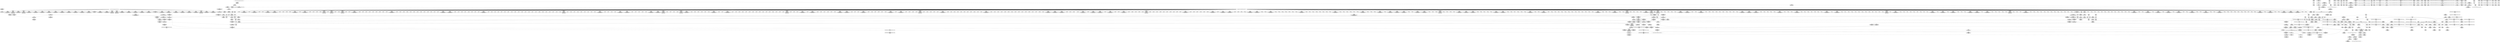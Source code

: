 digraph {
	CE0x53b1ba0 [shape=record,shape=Mrecord,label="{CE0x53b1ba0|current_sid:tmp19|security/selinux/hooks.c,218}"]
	CE0x53837e0 [shape=record,shape=Mrecord,label="{CE0x53837e0|28:_i32,_:_CRE_184,192_|*MultipleSource*|security/selinux/hooks.c,3548|*LoadInst*|security/selinux/hooks.c,3543|security/selinux/hooks.c,3543}"]
	CE0x538e3f0 [shape=record,shape=Mrecord,label="{CE0x538e3f0|selinux_kernel_create_files_as:tmp7|security/selinux/hooks.c,3553|*SummSource*}"]
	CE0x53351e0 [shape=record,shape=Mrecord,label="{CE0x53351e0|56:_i8*,_:_CRE_152,153_}"]
	CE0x534b180 [shape=record,shape=Mrecord,label="{CE0x534b180|56:_i8*,_:_CRE_145,146_}"]
	CE0x538d8e0 [shape=record,shape=Mrecord,label="{CE0x538d8e0|selinux_kernel_create_files_as:cmp|security/selinux/hooks.c,3553}"]
	CE0x5326e30 [shape=record,shape=Mrecord,label="{CE0x5326e30|current_sid:tmp16|security/selinux/hooks.c,218|*SummSink*}"]
	CE0x534b0e0 [shape=record,shape=Mrecord,label="{CE0x534b0e0|56:_i8*,_:_CRE_142,143_}"]
	CE0x603bb20 [shape=record,shape=Mrecord,label="{CE0x603bb20|56:_i8*,_:_CRE_173,174_}"]
	CE0x53a8f50 [shape=record,shape=Mrecord,label="{CE0x53a8f50|i64_5|*Constant*}"]
	CE0x5398d80 [shape=record,shape=Mrecord,label="{CE0x5398d80|current_sid:tmp2}"]
	CE0x5342f90 [shape=record,shape=Mrecord,label="{CE0x5342f90|56:_i8*,_:_CRE_640,648_|*MultipleSource*|Function::selinux_kernel_create_files_as&Arg::inode::|security/selinux/hooks.c,3543}"]
	CE0x5390330 [shape=record,shape=Mrecord,label="{CE0x5390330|selinux_kernel_create_files_as:call2|security/selinux/hooks.c,3548|*SummSource*}"]
	CE0x5330fc0 [shape=record,shape=Mrecord,label="{CE0x5330fc0|current_sid:tmp13|security/selinux/hooks.c,218|*SummSink*}"]
	CE0x539ce10 [shape=record,shape=Mrecord,label="{CE0x539ce10|_ret_i32_%call2,_!dbg_!27733|security/selinux/hooks.c,3555|*SummSource*}"]
	CE0x537cf20 [shape=record,shape=Mrecord,label="{CE0x537cf20|selinux_kernel_create_files_as:tmp13|security/selinux/hooks.c,3554|*SummSink*}"]
	CE0x5335be0 [shape=record,shape=Mrecord,label="{CE0x5335be0|56:_i8*,_:_CRE_76,80_|*MultipleSource*|Function::selinux_kernel_create_files_as&Arg::inode::|security/selinux/hooks.c,3543}"]
	CE0x535dc90 [shape=record,shape=Mrecord,label="{CE0x535dc90|56:_i8*,_:_CRE_488,496_|*MultipleSource*|Function::selinux_kernel_create_files_as&Arg::inode::|security/selinux/hooks.c,3543}"]
	CE0x5338a50 [shape=record,shape=Mrecord,label="{CE0x5338a50|i64*_getelementptr_inbounds_(_5_x_i64_,_5_x_i64_*___llvm_gcov_ctr277,_i64_0,_i64_0)|*Constant*|*SummSink*}"]
	CE0x538b2b0 [shape=record,shape=Mrecord,label="{CE0x538b2b0|28:_i32,_:_CRE_60,61_}"]
	CE0x538ac70 [shape=record,shape=Mrecord,label="{CE0x538ac70|28:_i32,_:_CRE_53,54_}"]
	CE0x5357850 [shape=record,shape=Mrecord,label="{CE0x5357850|56:_i8*,_:_CRE_920,921_}"]
	CE0x5362280 [shape=record,shape=Mrecord,label="{CE0x5362280|56:_i8*,_:_CRE_592,593_}"]
	CE0x53810b0 [shape=record,shape=Mrecord,label="{CE0x53810b0|28:_i32,_:_CRE_95,96_}"]
	CE0x5347c10 [shape=record,shape=Mrecord,label="{CE0x5347c10|56:_i8*,_:_CRE_216,224_|*MultipleSource*|Function::selinux_kernel_create_files_as&Arg::inode::|security/selinux/hooks.c,3543}"]
	CE0x5327f00 [shape=record,shape=Mrecord,label="{CE0x5327f00|56:_i8*,_:_CRE_32,40_|*MultipleSource*|Function::selinux_kernel_create_files_as&Arg::inode::|security/selinux/hooks.c,3543}"]
	CE0x5355760 [shape=record,shape=Mrecord,label="{CE0x5355760|56:_i8*,_:_CRE_889,890_}"]
	CE0x53897a0 [shape=record,shape=Mrecord,label="{CE0x53897a0|selinux_kernel_create_files_as:call|security/selinux/hooks.c,3545|*SummSource*}"]
	CE0x53a46d0 [shape=record,shape=Mrecord,label="{CE0x53a46d0|GLOBAL:__llvm_gcov_ctr125|Global_var:__llvm_gcov_ctr125|*SummSource*}"]
	CE0x5380ab0 [shape=record,shape=Mrecord,label="{CE0x5380ab0|28:_i32,_:_CRE_89,90_}"]
	CE0x53820a0 [shape=record,shape=Mrecord,label="{CE0x53820a0|28:_i32,_:_CRE_110,111_}"]
	CE0x53628e0 [shape=record,shape=Mrecord,label="{CE0x53628e0|56:_i8*,_:_CRE_598,599_}"]
	CE0x53397e0 [shape=record,shape=Mrecord,label="{CE0x53397e0|56:_i8*,_:_CRE_204,205_}"]
	CE0x5348d90 [shape=record,shape=Mrecord,label="{CE0x5348d90|56:_i8*,_:_CRE_559,560_}"]
	CE0x539d020 [shape=record,shape=Mrecord,label="{CE0x539d020|selinux_kernel_create_files_as:create_sid|security/selinux/hooks.c,3554|*SummSource*}"]
	CE0x53445b0 [shape=record,shape=Mrecord,label="{CE0x53445b0|56:_i8*,_:_CRE_736,740_|*MultipleSource*|Function::selinux_kernel_create_files_as&Arg::inode::|security/selinux/hooks.c,3543}"]
	CE0x5387c90 [shape=record,shape=Mrecord,label="{CE0x5387c90|selinux_kernel_create_files_as:tmp4|*LoadInst*|security/selinux/hooks.c,3544|*SummSink*}"]
	CE0x53ad360 [shape=record,shape=Mrecord,label="{CE0x53ad360|current_sid:if.end|*SummSource*}"]
	CE0x5355dc0 [shape=record,shape=Mrecord,label="{CE0x5355dc0|56:_i8*,_:_CRE_895,896_}"]
	CE0x538a5a0 [shape=record,shape=Mrecord,label="{CE0x538a5a0|28:_i32,_:_CRE_48,49_}"]
	CE0x53abfe0 [shape=record,shape=Mrecord,label="{CE0x53abfe0|get_current:tmp3}"]
	CE0x533aad0 [shape=record,shape=Mrecord,label="{CE0x533aad0|selinux_kernel_create_files_as:if.then|*SummSource*}"]
	CE0x5334ec0 [shape=record,shape=Mrecord,label="{CE0x5334ec0|56:_i8*,_:_CRE_24,32_|*MultipleSource*|Function::selinux_kernel_create_files_as&Arg::inode::|security/selinux/hooks.c,3543}"]
	CE0x538bcb0 [shape=record,shape=Mrecord,label="{CE0x538bcb0|28:_i32,_:_CRE_70,71_}"]
	CE0x53a2270 [shape=record,shape=Mrecord,label="{CE0x53a2270|current_sid:tmp7|security/selinux/hooks.c,218}"]
	CE0x5355320 [shape=record,shape=Mrecord,label="{CE0x5355320|56:_i8*,_:_CRE_885,886_}"]
	CE0x5392900 [shape=record,shape=Mrecord,label="{CE0x5392900|avc_has_perm:requested|Function::avc_has_perm&Arg::requested::}"]
	CE0x53a4db0 [shape=record,shape=Mrecord,label="{CE0x53a4db0|current_sid:land.lhs.true|*SummSink*}"]
	CE0x532f570 [shape=record,shape=Mrecord,label="{CE0x532f570|56:_i8*,_:_CRE_479,480_}"]
	CE0x535fec0 [shape=record,shape=Mrecord,label="{CE0x535fec0|28:_i32,_:_CRE_20,21_}"]
	CE0x5348ea0 [shape=record,shape=Mrecord,label="{CE0x5348ea0|56:_i8*,_:_CRE_560,561_}"]
	CE0x535db80 [shape=record,shape=Mrecord,label="{CE0x535db80|56:_i8*,_:_CRE_552,553_}"]
	CE0x5360500 [shape=record,shape=Mrecord,label="{CE0x5360500|56:_i8*,_:_CRE_564,565_}"]
	CE0x53519e0 [shape=record,shape=Mrecord,label="{CE0x53519e0|i32_10|*Constant*}"]
	CE0x53525e0 [shape=record,shape=Mrecord,label="{CE0x53525e0|56:_i8*,_:_CRE_261,262_}"]
	CE0x5338ac0 [shape=record,shape=Mrecord,label="{CE0x5338ac0|selinux_kernel_create_files_as:tmp}"]
	CE0x5341580 [shape=record,shape=Mrecord,label="{CE0x5341580|56:_i8*,_:_CRE_603,604_}"]
	CE0x535f7b0 [shape=record,shape=Mrecord,label="{CE0x535f7b0|28:_i32,_:_CRE_12,13_}"]
	CE0x53982e0 [shape=record,shape=Mrecord,label="{CE0x53982e0|current_sid:land.lhs.true2|*SummSource*}"]
	CE0x53352f0 [shape=record,shape=Mrecord,label="{CE0x53352f0|56:_i8*,_:_CRE_153,154_}"]
	CE0x539f240 [shape=record,shape=Mrecord,label="{CE0x539f240|i1_true|*Constant*}"]
	CE0x53893c0 [shape=record,shape=Mrecord,label="{CE0x53893c0|current_sid:entry}"]
	CE0x5359430 [shape=record,shape=Mrecord,label="{CE0x5359430|56:_i8*,_:_CRE_978,979_}"]
	CE0x538e350 [shape=record,shape=Mrecord,label="{CE0x538e350|selinux_kernel_create_files_as:tmp7|security/selinux/hooks.c,3553}"]
	CE0x5352df0 [shape=record,shape=Mrecord,label="{CE0x5352df0|56:_i8*,_:_CRE_282,283_}"]
	CE0x5360c30 [shape=record,shape=Mrecord,label="{CE0x5360c30|56:_i8*,_:_CRE_571,572_}"]
	CE0x532e440 [shape=record,shape=Mrecord,label="{CE0x532e440|56:_i8*,_:_CRE_432,440_|*MultipleSource*|Function::selinux_kernel_create_files_as&Arg::inode::|security/selinux/hooks.c,3543}"]
	CE0x5356ca0 [shape=record,shape=Mrecord,label="{CE0x5356ca0|56:_i8*,_:_CRE_909,910_}"]
	CE0x539f410 [shape=record,shape=Mrecord,label="{CE0x539f410|i1_true|*Constant*|*SummSource*}"]
	CE0x538afb0 [shape=record,shape=Mrecord,label="{CE0x538afb0|28:_i32,_:_CRE_57,58_}"]
	CE0x53a3660 [shape=record,shape=Mrecord,label="{CE0x53a3660|current_sid:tmp4|security/selinux/hooks.c,218}"]
	CE0x53417a0 [shape=record,shape=Mrecord,label="{CE0x53417a0|56:_i8*,_:_CRE_605,606_}"]
	CE0x532d360 [shape=record,shape=Mrecord,label="{CE0x532d360|56:_i8*,_:_CRE_352,360_|*MultipleSource*|Function::selinux_kernel_create_files_as&Arg::inode::|security/selinux/hooks.c,3543}"]
	CE0x53625b0 [shape=record,shape=Mrecord,label="{CE0x53625b0|56:_i8*,_:_CRE_595,596_}"]
	CE0x5392730 [shape=record,shape=Mrecord,label="{CE0x5392730|avc_has_perm:requested|Function::avc_has_perm&Arg::requested::|*SummSink*}"]
	CE0x5357da0 [shape=record,shape=Mrecord,label="{CE0x5357da0|56:_i8*,_:_CRE_925,926_}"]
	CE0x53387f0 [shape=record,shape=Mrecord,label="{CE0x53387f0|selinux_kernel_create_files_as:tmp|*SummSource*}"]
	CE0x5390e80 [shape=record,shape=Mrecord,label="{CE0x5390e80|avc_has_perm:entry|*SummSource*}"]
	CE0x5382d60 [shape=record,shape=Mrecord,label="{CE0x5382d60|28:_i32,_:_CRE_136,144_|*MultipleSource*|security/selinux/hooks.c,3548|*LoadInst*|security/selinux/hooks.c,3543|security/selinux/hooks.c,3543}"]
	CE0x538bbb0 [shape=record,shape=Mrecord,label="{CE0x538bbb0|28:_i32,_:_CRE_69,70_}"]
	CE0x5392c80 [shape=record,shape=Mrecord,label="{CE0x5392c80|%struct.common_audit_data*_null|*Constant*|*SummSink*}"]
	CE0x534e050 [shape=record,shape=Mrecord,label="{CE0x534e050|56:_i8*,_:_CRE_137,138_}"]
	CE0x53e05a0 [shape=record,shape=Mrecord,label="{CE0x53e05a0|get_current:tmp2}"]
	CE0x5361f50 [shape=record,shape=Mrecord,label="{CE0x5361f50|56:_i8*,_:_CRE_589,590_}"]
	CE0x53b2780 [shape=record,shape=Mrecord,label="{CE0x53b2780|current_sid:tmp20|security/selinux/hooks.c,218|*SummSink*}"]
	CE0x53c7d10 [shape=record,shape=Mrecord,label="{CE0x53c7d10|get_current:tmp}"]
	CE0x535a8d0 [shape=record,shape=Mrecord,label="{CE0x535a8d0|selinux_kernel_create_files_as:security|security/selinux/hooks.c,3544|*SummSink*}"]
	CE0x5333690 [shape=record,shape=Mrecord,label="{CE0x5333690|56:_i8*,_:_CRE_176,177_}"]
	CE0x53a2560 [shape=record,shape=Mrecord,label="{CE0x53a2560|%struct.task_struct*_(%struct.task_struct**)*_asm_movq_%gs:$_1:P_,$0_,_r,im,_dirflag_,_fpsr_,_flags_|*SummSink*}"]
	CE0x5358d10 [shape=record,shape=Mrecord,label="{CE0x5358d10|56:_i8*,_:_CRE_952,960_|*MultipleSource*|Function::selinux_kernel_create_files_as&Arg::inode::|security/selinux/hooks.c,3543}"]
	CE0x53a3950 [shape=record,shape=Mrecord,label="{CE0x53a3950|GLOBAL:current_task|Global_var:current_task}"]
	CE0x53835e0 [shape=record,shape=Mrecord,label="{CE0x53835e0|28:_i32,_:_CRE_168,184_|*MultipleSource*|security/selinux/hooks.c,3548|*LoadInst*|security/selinux/hooks.c,3543|security/selinux/hooks.c,3543}"]
	CE0x539d180 [shape=record,shape=Mrecord,label="{CE0x539d180|selinux_kernel_create_files_as:create_sid|security/selinux/hooks.c,3554|*SummSink*}"]
	CE0x538a360 [shape=record,shape=Mrecord,label="{CE0x538a360|28:_i32,_:_CRE_34,35_|*MultipleSource*|security/selinux/hooks.c,3548|*LoadInst*|security/selinux/hooks.c,3543|security/selinux/hooks.c,3543}"]
	CE0x535cf00 [shape=record,shape=Mrecord,label="{CE0x535cf00|128:_i8*,_:_CRE_72,80_|*MultipleSource*|Function::selinux_kernel_create_files_as&Arg::new::|security/selinux/hooks.c,3544}"]
	CE0x53a6090 [shape=record,shape=Mrecord,label="{CE0x53a6090|current_sid:tmp15|security/selinux/hooks.c,218|*SummSink*}"]
	CE0x537bc30 [shape=record,shape=Mrecord,label="{CE0x537bc30|i64*_getelementptr_inbounds_(_11_x_i64_,_11_x_i64_*___llvm_gcov_ctr125,_i64_0,_i64_9)|*Constant*|*SummSource*}"]
	CE0x53a5bd0 [shape=record,shape=Mrecord,label="{CE0x53a5bd0|i64*_getelementptr_inbounds_(_11_x_i64_,_11_x_i64_*___llvm_gcov_ctr125,_i64_0,_i64_8)|*Constant*}"]
	CE0x5359910 [shape=record,shape=Mrecord,label="{CE0x5359910|56:_i8*,_:_CRE_982,983_}"]
	CE0x5357410 [shape=record,shape=Mrecord,label="{CE0x5357410|56:_i8*,_:_CRE_916,917_}"]
	CE0x53a4ce0 [shape=record,shape=Mrecord,label="{CE0x53a4ce0|current_sid:land.lhs.true|*SummSource*}"]
	CE0x5354cd0 [shape=record,shape=Mrecord,label="{CE0x5354cd0|56:_i8*,_:_CRE_179,180_}"]
	CE0x53419c0 [shape=record,shape=Mrecord,label="{CE0x53419c0|56:_i8*,_:_CRE_607,608_}"]
	CE0x53497c0 [shape=record,shape=Mrecord,label="{CE0x53497c0|56:_i8*,_:_CRE_247,248_}"]
	CE0x538f0e0 [shape=record,shape=Mrecord,label="{CE0x538f0e0|GLOBAL:__llvm_gcov_ctr277|Global_var:__llvm_gcov_ctr277|*SummSink*}"]
	CE0x535e2a0 [shape=record,shape=Mrecord,label="{CE0x535e2a0|56:_i8*,_:_CRE_508,512_|*MultipleSource*|Function::selinux_kernel_create_files_as&Arg::inode::|security/selinux/hooks.c,3543}"]
	CE0x5344790 [shape=record,shape=Mrecord,label="{CE0x5344790|56:_i8*,_:_CRE_744,752_|*MultipleSource*|Function::selinux_kernel_create_files_as&Arg::inode::|security/selinux/hooks.c,3543}"]
	CE0x53867f0 [shape=record,shape=Mrecord,label="{CE0x53867f0|128:_i8*,_:_CRE_96,104_|*MultipleSource*|Function::selinux_kernel_create_files_as&Arg::new::|security/selinux/hooks.c,3544}"]
	CE0x534fe80 [shape=record,shape=Mrecord,label="{CE0x534fe80|selinux_kernel_create_files_as:tmp10|security/selinux/hooks.c,3553|*SummSource*}"]
	CE0x5341e00 [shape=record,shape=Mrecord,label="{CE0x5341e00|56:_i8*,_:_CRE_611,612_}"]
	CE0x5346ef0 [shape=record,shape=Mrecord,label="{CE0x5346ef0|56:_i8*,_:_CRE_876,877_}"]
	CE0x538dea0 [shape=record,shape=Mrecord,label="{CE0x538dea0|i64_2|*Constant*|*SummSource*}"]
	CE0x5390000 [shape=record,shape=Mrecord,label="{CE0x5390000|selinux_kernel_create_files_as:tmp11|security/selinux/hooks.c,3554}"]
	CE0x534bc70 [shape=record,shape=Mrecord,label="{CE0x534bc70|56:_i8*,_:_CRE_96,104_|*MultipleSource*|Function::selinux_kernel_create_files_as&Arg::inode::|security/selinux/hooks.c,3543}"]
	CE0x53410c0 [shape=record,shape=Mrecord,label="{CE0x53410c0|selinux_kernel_create_files_as:if.then|*SummSink*}"]
	CE0x534bf80 [shape=record,shape=Mrecord,label="{CE0x534bf80|56:_i8*,_:_CRE_157,158_}"]
	CE0x533a2a0 [shape=record,shape=Mrecord,label="{CE0x533a2a0|56:_i8*,_:_CRE_151,152_}"]
	CE0x533c5d0 [shape=record,shape=Mrecord,label="{CE0x533c5d0|selinux_kernel_create_files_as:tmp8|security/selinux/hooks.c,3553|*SummSink*}"]
	CE0x53b23f0 [shape=record,shape=Mrecord,label="{CE0x53b23f0|current_sid:tmp19|security/selinux/hooks.c,218|*SummSink*}"]
	CE0x53381d0 [shape=record,shape=Mrecord,label="{CE0x53381d0|i32_218|*Constant*}"]
	CE0x53b37e0 [shape=record,shape=Mrecord,label="{CE0x53b37e0|get_current:entry|*SummSink*}"]
	CE0x5351fb0 [shape=record,shape=Mrecord,label="{CE0x5351fb0|56:_i8*,_:_CRE_168,169_}"]
	CE0x5355650 [shape=record,shape=Mrecord,label="{CE0x5355650|56:_i8*,_:_CRE_888,889_}"]
	CE0x5341f10 [shape=record,shape=Mrecord,label="{CE0x5341f10|56:_i8*,_:_CRE_612,613_}"]
	CE0x534fc40 [shape=record,shape=Mrecord,label="{CE0x534fc40|selinux_kernel_create_files_as:i_security|security/selinux/hooks.c,3543|*SummSink*}"]
	CE0x5360b20 [shape=record,shape=Mrecord,label="{CE0x5360b20|56:_i8*,_:_CRE_570,571_}"]
	CE0x5385880 [shape=record,shape=Mrecord,label="{CE0x5385880|i8*_getelementptr_inbounds_(_45_x_i8_,_45_x_i8_*_.str12,_i32_0,_i32_0)|*Constant*}"]
	CE0x5356200 [shape=record,shape=Mrecord,label="{CE0x5356200|56:_i8*,_:_CRE_899,900_}"]
	CE0x535d740 [shape=record,shape=Mrecord,label="{CE0x535d740|56:_i8*,_:_CRE_484,485_}"]
	CE0x53824e0 [shape=record,shape=Mrecord,label="{CE0x53824e0|28:_i32,_:_CRE_114,115_}"]
	CE0x533aef0 [shape=record,shape=Mrecord,label="{CE0x533aef0|selinux_kernel_create_files_as:bb|*SummSink*}"]
	CE0x53523c0 [shape=record,shape=Mrecord,label="{CE0x53523c0|56:_i8*,_:_CRE_259,260_}"]
	CE0x5359070 [shape=record,shape=Mrecord,label="{CE0x5359070|56:_i8*,_:_CRE_968,976_|*MultipleSource*|Function::selinux_kernel_create_files_as&Arg::inode::|security/selinux/hooks.c,3543}"]
	CE0x537c200 [shape=record,shape=Mrecord,label="{CE0x537c200|current_sid:tmp17|security/selinux/hooks.c,218|*SummSink*}"]
	CE0x533a480 [shape=record,shape=Mrecord,label="{CE0x533a480|selinux_kernel_create_files_as:inode|Function::selinux_kernel_create_files_as&Arg::inode::|*SummSink*}"]
	CE0x69e87d0 [shape=record,shape=Mrecord,label="{CE0x69e87d0|i64_1|*Constant*}"]
	CE0x532cc80 [shape=record,shape=Mrecord,label="{CE0x532cc80|56:_i8*,_:_CRE_320,328_|*MultipleSource*|Function::selinux_kernel_create_files_as&Arg::inode::|security/selinux/hooks.c,3543}"]
	CE0x53430e0 [shape=record,shape=Mrecord,label="{CE0x53430e0|56:_i8*,_:_CRE_648,656_|*MultipleSource*|Function::selinux_kernel_create_files_as&Arg::inode::|security/selinux/hooks.c,3543}"]
	CE0x5389f30 [shape=record,shape=Mrecord,label="{CE0x5389f30|i32_3|*Constant*}"]
	CE0x5383de0 [shape=record,shape=Mrecord,label="{CE0x5383de0|selinux_kernel_create_files_as:tmp6|security/selinux/hooks.c,3548}"]
	CE0x532eda0 [shape=record,shape=Mrecord,label="{CE0x532eda0|56:_i8*,_:_CRE_473,474_}"]
	CE0x53adc10 [shape=record,shape=Mrecord,label="{CE0x53adc10|current_sid:tobool1|security/selinux/hooks.c,218}"]
	CE0x539ba70 [shape=record,shape=Mrecord,label="{CE0x539ba70|i64*_getelementptr_inbounds_(_2_x_i64_,_2_x_i64_*___llvm_gcov_ctr98,_i64_0,_i64_0)|*Constant*|*SummSource*}"]
	CE0x5356fd0 [shape=record,shape=Mrecord,label="{CE0x5356fd0|56:_i8*,_:_CRE_912,913_}"]
	CE0x539e790 [shape=record,shape=Mrecord,label="{CE0x539e790|current_sid:call|security/selinux/hooks.c,218|*SummSink*}"]
	CE0x5380bb0 [shape=record,shape=Mrecord,label="{CE0x5380bb0|28:_i32,_:_CRE_90,91_}"]
	CE0x5346780 [shape=record,shape=Mrecord,label="{CE0x5346780|56:_i8*,_:_CRE_869,870_}"]
	CE0x5355ed0 [shape=record,shape=Mrecord,label="{CE0x5355ed0|56:_i8*,_:_CRE_896,897_}"]
	CE0x53383f0 [shape=record,shape=Mrecord,label="{CE0x53383f0|i32_218|*Constant*|*SummSource*}"]
	CE0x5344f10 [shape=record,shape=Mrecord,label="{CE0x5344f10|56:_i8*,_:_CRE_776,792_|*MultipleSource*|Function::selinux_kernel_create_files_as&Arg::inode::|security/selinux/hooks.c,3543}"]
	CE0x53515d0 [shape=record,shape=Mrecord,label="{CE0x53515d0|56:_i8*,_:_CRE_162,163_}"]
	CE0x53907f0 [shape=record,shape=Mrecord,label="{CE0x53907f0|i32_(i32,_i32,_i16,_i32,_%struct.common_audit_data*)*_bitcast_(i32_(i32,_i32,_i16,_i32,_%struct.common_audit_data.495*)*_avc_has_perm_to_i32_(i32,_i32,_i16,_i32,_%struct.common_audit_data*)*)|*Constant*|*SummSource*}"]
	CE0x5360900 [shape=record,shape=Mrecord,label="{CE0x5360900|56:_i8*,_:_CRE_568,569_}"]
	CE0x5398df0 [shape=record,shape=Mrecord,label="{CE0x5398df0|current_sid:tmp2|*SummSource*}"]
	CE0x53869d0 [shape=record,shape=Mrecord,label="{CE0x53869d0|128:_i8*,_:_CRE_104,112_|*MultipleSource*|Function::selinux_kernel_create_files_as&Arg::new::|security/selinux/hooks.c,3544}"]
	CE0x533d360 [shape=record,shape=Mrecord,label="{CE0x533d360|56:_i8*,_:_CRE_195,196_}"]
	CE0x53b0ed0 [shape=record,shape=Mrecord,label="{CE0x53b0ed0|current_sid:tmp24|security/selinux/hooks.c,220|*SummSink*}"]
	CE0x532e620 [shape=record,shape=Mrecord,label="{CE0x532e620|56:_i8*,_:_CRE_440,448_|*MultipleSource*|Function::selinux_kernel_create_files_as&Arg::inode::|security/selinux/hooks.c,3543}"]
	CE0x535b610 [shape=record,shape=Mrecord,label="{CE0x535b610|28:_i32,_:_CRE_8,9_}"]
	"CONST[source:0(mediator),value:0(static)][purpose:{operation}][SnkIdx:3]"
	CE0x535a250 [shape=record,shape=Mrecord,label="{CE0x535a250|selinux_kernel_create_files_as:tmp2|*LoadInst*|security/selinux/hooks.c,3543|*SummSource*}"]
	CE0x53b36f0 [shape=record,shape=Mrecord,label="{CE0x53b36f0|get_current:entry|*SummSource*}"]
	CE0x5338cb0 [shape=record,shape=Mrecord,label="{CE0x5338cb0|56:_i8*,_:_CRE_250,251_}"]
	CE0x5359a20 [shape=record,shape=Mrecord,label="{CE0x5359a20|56:_i8*,_:_CRE_983,984_}"]
	CE0x53b34b0 [shape=record,shape=Mrecord,label="{CE0x53b34b0|GLOBAL:get_current|*Constant*|*SummSink*}"]
	CE0x5382810 [shape=record,shape=Mrecord,label="{CE0x5382810|28:_i32,_:_CRE_117,118_}"]
	CE0x535f950 [shape=record,shape=Mrecord,label="{CE0x535f950|28:_i32,_:_CRE_14,15_}"]
	CE0x538b4b0 [shape=record,shape=Mrecord,label="{CE0x538b4b0|28:_i32,_:_CRE_62,63_}"]
	CE0x5347550 [shape=record,shape=Mrecord,label="{CE0x5347550|56:_i8*,_:_CRE_882,883_}"]
	CE0x5363730 [shape=record,shape=Mrecord,label="{CE0x5363730|selinux_kernel_create_files_as:i_security|security/selinux/hooks.c,3543}"]
	CE0x532dcc0 [shape=record,shape=Mrecord,label="{CE0x532dcc0|56:_i8*,_:_CRE_400,408_|*MultipleSource*|Function::selinux_kernel_create_files_as&Arg::inode::|security/selinux/hooks.c,3543}"]
	CE0x53b5490 [shape=record,shape=Mrecord,label="{CE0x53b5490|current_sid:tmp21|security/selinux/hooks.c,218|*SummSink*}"]
	CE0x537bdc0 [shape=record,shape=Mrecord,label="{CE0x537bdc0|i64*_getelementptr_inbounds_(_11_x_i64_,_11_x_i64_*___llvm_gcov_ctr125,_i64_0,_i64_9)|*Constant*|*SummSink*}"]
	CE0x53b1330 [shape=record,shape=Mrecord,label="{CE0x53b1330|i64*_getelementptr_inbounds_(_2_x_i64_,_2_x_i64_*___llvm_gcov_ctr98,_i64_0,_i64_0)|*Constant*}"]
	CE0x5329b90 [shape=record,shape=Mrecord,label="{CE0x5329b90|128:_i8*,_:_CRE_16,20_|*MultipleSource*|Function::selinux_kernel_create_files_as&Arg::new::|security/selinux/hooks.c,3544}"]
	CE0x532bf40 [shape=record,shape=Mrecord,label="{CE0x532bf40|selinux_kernel_create_files_as:entry|*SummSource*}"]
	CE0x53618f0 [shape=record,shape=Mrecord,label="{CE0x53618f0|56:_i8*,_:_CRE_583,584_}"]
	CE0x53924e0 [shape=record,shape=Mrecord,label="{CE0x53924e0|i32_2|*Constant*|*SummSource*}"]
	CE0x535ea20 [shape=record,shape=Mrecord,label="{CE0x535ea20|56:_i8*,_:_CRE_536,540_|*MultipleSource*|Function::selinux_kernel_create_files_as&Arg::inode::|security/selinux/hooks.c,3543}"]
	"CONST[source:1(input),value:2(dynamic)][purpose:{subject}][SrcIdx:3]"
	CE0x5380eb0 [shape=record,shape=Mrecord,label="{CE0x5380eb0|28:_i32,_:_CRE_93,94_}"]
	CE0x535bce0 [shape=record,shape=Mrecord,label="{CE0x535bce0|128:_i8*,_:_CRE_24,28_|*MultipleSource*|Function::selinux_kernel_create_files_as&Arg::new::|security/selinux/hooks.c,3544}"]
	CE0x5351c80 [shape=record,shape=Mrecord,label="{CE0x5351c80|56:_i8*,_:_CRE_165,166_}"]
	CE0x535da70 [shape=record,shape=Mrecord,label="{CE0x535da70|56:_i8*,_:_CRE_487,488_}"]
	CE0x5356860 [shape=record,shape=Mrecord,label="{CE0x5356860|56:_i8*,_:_CRE_905,906_}"]
	CE0x539f110 [shape=record,shape=Mrecord,label="{CE0x539f110|current_sid:tmp14|security/selinux/hooks.c,218|*SummSink*}"]
	CE0x5341be0 [shape=record,shape=Mrecord,label="{CE0x5341be0|56:_i8*,_:_CRE_609,610_}"]
	CE0x539fbe0 [shape=record,shape=Mrecord,label="{CE0x539fbe0|i64_1|*Constant*}"]
	CE0x539c850 [shape=record,shape=Mrecord,label="{CE0x539c850|selinux_kernel_create_files_as:tmp15|security/selinux/hooks.c,3555|*SummSource*}"]
	CE0x5385f40 [shape=record,shape=Mrecord,label="{CE0x5385f40|selinux_kernel_create_files_as:tmp12|security/selinux/hooks.c,3554}"]
	CE0x532f680 [shape=record,shape=Mrecord,label="{CE0x532f680|56:_i8*,_:_CRE_480,481_}"]
	CE0x5348c80 [shape=record,shape=Mrecord,label="{CE0x5348c80|56:_i8*,_:_CRE_558,559_}"]
	CE0x5353890 [shape=record,shape=Mrecord,label="{CE0x5353890|56:_i8*,_:_CRE_292,293_}"]
	CE0x5353ab0 [shape=record,shape=Mrecord,label="{CE0x5353ab0|56:_i8*,_:_CRE_294,295_}"]
	CE0x53633e0 [shape=record,shape=Mrecord,label="{CE0x53633e0|_call_void_mcount()_#3|*SummSource*}"]
	CE0x53a6880 [shape=record,shape=Mrecord,label="{CE0x53a6880|current_sid:tmp5|security/selinux/hooks.c,218|*SummSource*}"]
	CE0x5393510 [shape=record,shape=Mrecord,label="{CE0x5393510|_ret_i32_%retval.0,_!dbg_!27728|security/selinux/avc.c,775|*SummSink*}"]
	CE0x535f880 [shape=record,shape=Mrecord,label="{CE0x535f880|28:_i32,_:_CRE_13,14_}"]
	CE0x5392890 [shape=record,shape=Mrecord,label="{CE0x5392890|%struct.common_audit_data*_null|*Constant*}"]
	CE0x53ac1e0 [shape=record,shape=Mrecord,label="{CE0x53ac1e0|i64*_getelementptr_inbounds_(_11_x_i64_,_11_x_i64_*___llvm_gcov_ctr125,_i64_0,_i64_0)|*Constant*|*SummSource*}"]
	CE0x53b6c80 [shape=record,shape=Mrecord,label="{CE0x53b6c80|i32_1|*Constant*|*SummSink*}"]
	CE0x535c780 [shape=record,shape=Mrecord,label="{CE0x535c780|128:_i8*,_:_CRE_48,52_|*MultipleSource*|Function::selinux_kernel_create_files_as&Arg::new::|security/selinux/hooks.c,3544}"]
	CE0x5342790 [shape=record,shape=Mrecord,label="{CE0x5342790|56:_i8*,_:_CRE_620,621_}"]
	CE0x539d9c0 [shape=record,shape=Mrecord,label="{CE0x539d9c0|i64*_getelementptr_inbounds_(_5_x_i64_,_5_x_i64_*___llvm_gcov_ctr277,_i64_0,_i64_4)|*Constant*|*SummSink*}"]
	CE0x53895c0 [shape=record,shape=Mrecord,label="{CE0x53895c0|selinux_kernel_create_files_as:tmp5|security/selinux/hooks.c,3544|*SummSource*}"]
	CE0x5389d50 [shape=record,shape=Mrecord,label="{CE0x5389d50|GLOBAL:current_sid|*Constant*}"]
	CE0x533c050 [shape=record,shape=Mrecord,label="{CE0x533c050|56:_i8*,_:_CRE_272,273_}"]
	CE0x53506e0 [shape=record,shape=Mrecord,label="{CE0x53506e0|56:_i8*,_:_CRE_201,202_}"]
	CE0x5382c50 [shape=record,shape=Mrecord,label="{CE0x5382c50|28:_i32,_:_CRE_128,136_|*MultipleSource*|security/selinux/hooks.c,3548|*LoadInst*|security/selinux/hooks.c,3543|security/selinux/hooks.c,3543}"]
	CE0x5386f70 [shape=record,shape=Mrecord,label="{CE0x5386f70|128:_i8*,_:_CRE_128,136_|*MultipleSource*|Function::selinux_kernel_create_files_as&Arg::new::|security/selinux/hooks.c,3544}"]
	CE0x5381e80 [shape=record,shape=Mrecord,label="{CE0x5381e80|28:_i32,_:_CRE_108,109_}"]
	CE0x534f090 [shape=record,shape=Mrecord,label="{CE0x534f090|56:_i8*,_:_CRE_2,4_|*MultipleSource*|Function::selinux_kernel_create_files_as&Arg::inode::|security/selinux/hooks.c,3543}"]
	CE0x539fff0 [shape=record,shape=Mrecord,label="{CE0x539fff0|_call_void_mcount()_#3|*SummSource*}"]
	CE0x5341690 [shape=record,shape=Mrecord,label="{CE0x5341690|56:_i8*,_:_CRE_604,605_}"]
	CE0x53a8ee0 [shape=record,shape=Mrecord,label="{CE0x53a8ee0|current_sid:tmp10|security/selinux/hooks.c,218}"]
	CE0x5385290 [shape=record,shape=Mrecord,label="{CE0x5385290|_call_void_lockdep_rcu_suspicious(i8*_getelementptr_inbounds_(_25_x_i8_,_25_x_i8_*_.str3,_i32_0,_i32_0),_i32_218,_i8*_getelementptr_inbounds_(_45_x_i8_,_45_x_i8_*_.str12,_i32_0,_i32_0))_#10,_!dbg_!27727|security/selinux/hooks.c,218|*SummSink*}"]
	CE0x535c960 [shape=record,shape=Mrecord,label="{CE0x535c960|128:_i8*,_:_CRE_52,56_|*MultipleSource*|Function::selinux_kernel_create_files_as&Arg::new::|security/selinux/hooks.c,3544}"]
	CE0x53a0e60 [shape=record,shape=Mrecord,label="{CE0x53a0e60|current_sid:if.end}"]
	CE0x5352ac0 [shape=record,shape=Mrecord,label="{CE0x5352ac0|56:_i8*,_:_CRE_279,280_}"]
	CE0x537c680 [shape=record,shape=Mrecord,label="{CE0x537c680|current_sid:tmp18|security/selinux/hooks.c,218|*SummSource*}"]
	CE0x535b950 [shape=record,shape=Mrecord,label="{CE0x535b950|28:_i32,_:_CRE_11,12_}"]
	CE0x535a610 [shape=record,shape=Mrecord,label="{CE0x535a610|selinux_kernel_create_files_as:tmp3|security/selinux/hooks.c,3543}"]
	CE0x53b2b50 [shape=record,shape=Mrecord,label="{CE0x53b2b50|current_sid:call4|security/selinux/hooks.c,218}"]
	CE0x5346ab0 [shape=record,shape=Mrecord,label="{CE0x5346ab0|56:_i8*,_:_CRE_872,873_}"]
	CE0x53520c0 [shape=record,shape=Mrecord,label="{CE0x53520c0|56:_i8*,_:_CRE_256,257_}"]
	CE0x535faf0 [shape=record,shape=Mrecord,label="{CE0x535faf0|28:_i32,_:_CRE_16,17_}"]
	CE0x53626c0 [shape=record,shape=Mrecord,label="{CE0x53626c0|56:_i8*,_:_CRE_596,597_}"]
	CE0x53b5eb0 [shape=record,shape=Mrecord,label="{CE0x53b5eb0|current_sid:tmp22|security/selinux/hooks.c,218}"]
	CE0x53350e0 [shape=record,shape=Mrecord,label="{CE0x53350e0|selinux_kernel_create_files_as:if.end|*SummSink*}"]
	CE0x53a7030 [shape=record,shape=Mrecord,label="{CE0x53a7030|i64_4|*Constant*}"]
	CE0x53299c0 [shape=record,shape=Mrecord,label="{CE0x53299c0|128:_i8*,_:_CRE_8,16_|*MultipleSource*|Function::selinux_kernel_create_files_as&Arg::new::|security/selinux/hooks.c,3544}"]
	CE0x537f9e0 [shape=record,shape=Mrecord,label="{CE0x537f9e0|28:_i32,_:_CRE_72,73_}"]
	CE0x5338040 [shape=record,shape=Mrecord,label="{CE0x5338040|GLOBAL:lockdep_rcu_suspicious|*Constant*|*SummSource*}"]
	CE0x5342570 [shape=record,shape=Mrecord,label="{CE0x5342570|56:_i8*,_:_CRE_618,619_}"]
	CE0x535ac70 [shape=record,shape=Mrecord,label="{CE0x535ac70|selinux_kernel_create_files_as:sid1|security/selinux/hooks.c,3548}"]
	CE0x53858f0 [shape=record,shape=Mrecord,label="{CE0x53858f0|i8*_getelementptr_inbounds_(_45_x_i8_,_45_x_i8_*_.str12,_i32_0,_i32_0)|*Constant*|*SummSource*}"]
	CE0x5347a70 [shape=record,shape=Mrecord,label="{CE0x5347a70|56:_i8*,_:_CRE_212,216_|*MultipleSource*|Function::selinux_kernel_create_files_as&Arg::inode::|security/selinux/hooks.c,3543}"]
	CE0x5358620 [shape=record,shape=Mrecord,label="{CE0x5358620|56:_i8*,_:_CRE_933,934_}"]
	CE0x5344b50 [shape=record,shape=Mrecord,label="{CE0x5344b50|56:_i8*,_:_CRE_760,768_|*MultipleSource*|Function::selinux_kernel_create_files_as&Arg::inode::|security/selinux/hooks.c,3543}"]
	CE0x53580d0 [shape=record,shape=Mrecord,label="{CE0x53580d0|56:_i8*,_:_CRE_928,929_}"]
	CE0x53a6990 [shape=record,shape=Mrecord,label="{CE0x53a6990|current_sid:tmp6|security/selinux/hooks.c,218}"]
	CE0x535e090 [shape=record,shape=Mrecord,label="{CE0x535e090|56:_i8*,_:_CRE_504,508_|*MultipleSource*|Function::selinux_kernel_create_files_as&Arg::inode::|security/selinux/hooks.c,3543}"]
	CE0x5347fb0 [shape=record,shape=Mrecord,label="{CE0x5347fb0|selinux_kernel_create_files_as:bb|*SummSource*}"]
	CE0x53876f0 [shape=record,shape=Mrecord,label="{CE0x53876f0|128:_i8*,_:_CRE_160,168_|*MultipleSource*|Function::selinux_kernel_create_files_as&Arg::new::|security/selinux/hooks.c,3544}"]
	CE0x53918d0 [shape=record,shape=Mrecord,label="{CE0x53918d0|avc_has_perm:tsid|Function::avc_has_perm&Arg::tsid::|*SummSource*}"]
	"CONST[source:0(mediator),value:2(dynamic)][purpose:{subject}][SrcIdx:4]"
	CE0x53582f0 [shape=record,shape=Mrecord,label="{CE0x53582f0|56:_i8*,_:_CRE_930,931_}"]
	CE0x5334a50 [shape=record,shape=Mrecord,label="{CE0x5334a50|current_sid:do.body|*SummSource*}"]
	CE0x532c540 [shape=record,shape=Mrecord,label="{CE0x532c540|56:_i8*,_:_CRE_307,308_}"]
	CE0x533b7d0 [shape=record,shape=Mrecord,label="{CE0x533b7d0|56:_i8*,_:_CRE_264,265_}"]
	CE0x5386070 [shape=record,shape=Mrecord,label="{CE0x5386070|selinux_kernel_create_files_as:tmp12|security/selinux/hooks.c,3554|*SummSource*}"]
	CE0x5342df0 [shape=record,shape=Mrecord,label="{CE0x5342df0|56:_i8*,_:_CRE_632,640_|*MultipleSource*|Function::selinux_kernel_create_files_as&Arg::inode::|security/selinux/hooks.c,3543}"]
	CE0x535c3c0 [shape=record,shape=Mrecord,label="{CE0x535c3c0|128:_i8*,_:_CRE_40,44_|*MultipleSource*|Function::selinux_kernel_create_files_as&Arg::new::|security/selinux/hooks.c,3544}"]
	CE0x539e030 [shape=record,shape=Mrecord,label="{CE0x539e030|12:_i32,_:_CME_20,24_|*MultipleSource*|*LoadInst*|security/selinux/hooks.c,3544|security/selinux/hooks.c,3544|security/selinux/hooks.c,3554}"]
	CE0x532e260 [shape=record,shape=Mrecord,label="{CE0x532e260|56:_i8*,_:_CRE_424,432_|*MultipleSource*|Function::selinux_kernel_create_files_as&Arg::inode::|security/selinux/hooks.c,3543}"]
	CE0x53841e0 [shape=record,shape=Mrecord,label="{CE0x53841e0|selinux_kernel_create_files_as:tmp6|security/selinux/hooks.c,3548|*SummSink*}"]
	CE0x5351b70 [shape=record,shape=Mrecord,label="{CE0x5351b70|56:_i8*,_:_CRE_164,165_}"]
	CE0x5334ce0 [shape=record,shape=Mrecord,label="{CE0x5334ce0|56:_i8*,_:_CRE_16,24_|*MultipleSource*|Function::selinux_kernel_create_files_as&Arg::inode::|security/selinux/hooks.c,3543}"]
	CE0x53b25e0 [shape=record,shape=Mrecord,label="{CE0x53b25e0|current_sid:tmp20|security/selinux/hooks.c,218|*SummSource*}"]
	CE0x535cd20 [shape=record,shape=Mrecord,label="{CE0x535cd20|128:_i8*,_:_CRE_64,72_|*MultipleSource*|Function::selinux_kernel_create_files_as&Arg::new::|security/selinux/hooks.c,3544}"]
	CE0x5354110 [shape=record,shape=Mrecord,label="{CE0x5354110|56:_i8*,_:_CRE_300,301_}"]
	CE0x5357740 [shape=record,shape=Mrecord,label="{CE0x5357740|56:_i8*,_:_CRE_919,920_}"]
	CE0x5353670 [shape=record,shape=Mrecord,label="{CE0x5353670|56:_i8*,_:_CRE_290,291_}"]
	CE0x5341ad0 [shape=record,shape=Mrecord,label="{CE0x5341ad0|56:_i8*,_:_CRE_608,609_}"]
	CE0x5330f50 [shape=record,shape=Mrecord,label="{CE0x5330f50|current_sid:tmp13|security/selinux/hooks.c,218|*SummSource*}"]
	CE0x53afca0 [shape=record,shape=Mrecord,label="{CE0x53afca0|current_sid:sid|security/selinux/hooks.c,220|*SummSource*}"]
	CE0x533bb00 [shape=record,shape=Mrecord,label="{CE0x533bb00|56:_i8*,_:_CRE_267,268_}"]
	CE0x53a00f0 [shape=record,shape=Mrecord,label="{CE0x53a00f0|_call_void_mcount()_#3|*SummSink*}"]
	CE0x53602c0 [shape=record,shape=Mrecord,label="{CE0x53602c0|28:_i32,_:_CRE_24,28_|*MultipleSource*|security/selinux/hooks.c,3548|*LoadInst*|security/selinux/hooks.c,3543|security/selinux/hooks.c,3543}"]
	CE0x53504c0 [shape=record,shape=Mrecord,label="{CE0x53504c0|56:_i8*,_:_CRE_199,200_}"]
	CE0x53823d0 [shape=record,shape=Mrecord,label="{CE0x53823d0|28:_i32,_:_CRE_113,114_}"]
	CE0x5388b70 [shape=record,shape=Mrecord,label="{CE0x5388b70|_ret_i32_%tmp24,_!dbg_!27742|security/selinux/hooks.c,220|*SummSource*}"]
	CE0x5389730 [shape=record,shape=Mrecord,label="{CE0x5389730|selinux_kernel_create_files_as:call|security/selinux/hooks.c,3545}"]
	CE0x53337a0 [shape=record,shape=Mrecord,label="{CE0x53337a0|56:_i8*,_:_CRE_177,178_}"]
	CE0x532e800 [shape=record,shape=Mrecord,label="{CE0x532e800|56:_i8*,_:_CRE_448,456_|*MultipleSource*|Function::selinux_kernel_create_files_as&Arg::inode::|security/selinux/hooks.c,3543}"]
	CE0x53a1e30 [shape=record,shape=Mrecord,label="{CE0x53a1e30|get_current:tmp3|*SummSource*}"]
	CE0x5333470 [shape=record,shape=Mrecord,label="{CE0x5333470|56:_i8*,_:_CRE_174,175_}"]
	CE0x53522b0 [shape=record,shape=Mrecord,label="{CE0x53522b0|56:_i8*,_:_CRE_258,259_}"]
	CE0x53627d0 [shape=record,shape=Mrecord,label="{CE0x53627d0|56:_i8*,_:_CRE_597,598_}"]
	CE0x5392c10 [shape=record,shape=Mrecord,label="{CE0x5392c10|%struct.common_audit_data*_null|*Constant*|*SummSource*}"]
	CE0x53a3890 [shape=record,shape=Mrecord,label="{CE0x53a3890|get_current:tmp4|./arch/x86/include/asm/current.h,14|*SummSink*}"]
	CE0x538c9e0 [shape=record,shape=Mrecord,label="{CE0x538c9e0|selinux_kernel_create_files_as:new|Function::selinux_kernel_create_files_as&Arg::new::}"]
	CE0x533c490 [shape=record,shape=Mrecord,label="{CE0x533c490|56:_i8*,_:_CRE_276,277_}"]
	CE0x5360f60 [shape=record,shape=Mrecord,label="{CE0x5360f60|56:_i8*,_:_CRE_574,575_}"]
	CE0x5386d90 [shape=record,shape=Mrecord,label="{CE0x5386d90|128:_i8*,_:_CRE_120,128_|*MultipleSource*|Function::selinux_kernel_create_files_as&Arg::new::|security/selinux/hooks.c,3544}"]
	CE0x533c270 [shape=record,shape=Mrecord,label="{CE0x533c270|56:_i8*,_:_CRE_274,275_}"]
	CE0x5348b70 [shape=record,shape=Mrecord,label="{CE0x5348b70|56:_i8*,_:_CRE_557,558_}"]
	CE0x538b6b0 [shape=record,shape=Mrecord,label="{CE0x538b6b0|28:_i32,_:_CRE_64,65_}"]
	CE0x53b3090 [shape=record,shape=Mrecord,label="{CE0x53b3090|GLOBAL:get_current|*Constant*}"]
	CE0x533ac20 [shape=record,shape=Mrecord,label="{CE0x533ac20|get_current:tmp|*SummSink*}"]
	CE0x53b5fe0 [shape=record,shape=Mrecord,label="{CE0x53b5fe0|current_sid:tmp22|security/selinux/hooks.c,218|*SummSource*}"]
	CE0x5390950 [shape=record,shape=Mrecord,label="{CE0x5390950|i32_(i32,_i32,_i16,_i32,_%struct.common_audit_data*)*_bitcast_(i32_(i32,_i32,_i16,_i32,_%struct.common_audit_data.495*)*_avc_has_perm_to_i32_(i32,_i32,_i16,_i32,_%struct.common_audit_data*)*)|*Constant*|*SummSink*}"]
	CE0x53936f0 [shape=record,shape=Mrecord,label="{CE0x53936f0|selinux_kernel_create_files_as:cmp|security/selinux/hooks.c,3553|*SummSink*}"]
	CE0x535efc0 [shape=record,shape=Mrecord,label="{CE0x535efc0|56:_i8*,_:_CRE_553,554_}"]
	CE0x5329530 [shape=record,shape=Mrecord,label="{CE0x5329530|128:_i8*,_:_CRE_0,4_|*MultipleSource*|Function::selinux_kernel_create_files_as&Arg::new::|security/selinux/hooks.c,3544}"]
	CE0x5347110 [shape=record,shape=Mrecord,label="{CE0x5347110|56:_i8*,_:_CRE_878,879_}"]
	CE0x537bb50 [shape=record,shape=Mrecord,label="{CE0x537bb50|_call_void_lockdep_rcu_suspicious(i8*_getelementptr_inbounds_(_25_x_i8_,_25_x_i8_*_.str3,_i32_0,_i32_0),_i32_218,_i8*_getelementptr_inbounds_(_45_x_i8_,_45_x_i8_*_.str12,_i32_0,_i32_0))_#10,_!dbg_!27727|security/selinux/hooks.c,218|*SummSource*}"]
	CE0x538aba0 [shape=record,shape=Mrecord,label="{CE0x538aba0|28:_i32,_:_CRE_52,53_}"]
	CE0x5381a40 [shape=record,shape=Mrecord,label="{CE0x5381a40|28:_i32,_:_CRE_104,105_}"]
	CE0x5342680 [shape=record,shape=Mrecord,label="{CE0x5342680|56:_i8*,_:_CRE_619,620_}"]
	CE0x5353780 [shape=record,shape=Mrecord,label="{CE0x5353780|56:_i8*,_:_CRE_291,292_}"]
	CE0x53890b0 [shape=record,shape=Mrecord,label="{CE0x53890b0|GLOBAL:current_sid|*Constant*|*SummSource*}"]
	CE0x5347660 [shape=record,shape=Mrecord,label="{CE0x5347660|56:_i8*,_:_CRE_883,884_}"]
	CE0x5351d90 [shape=record,shape=Mrecord,label="{CE0x5351d90|56:_i8*,_:_CRE_166,167_}"]
	CE0x537d0a0 [shape=record,shape=Mrecord,label="{CE0x537d0a0|selinux_kernel_create_files_as:create_sid|security/selinux/hooks.c,3554}"]
	CE0x5361c20 [shape=record,shape=Mrecord,label="{CE0x5361c20|56:_i8*,_:_CRE_586,587_}"]
	CE0x537ffb0 [shape=record,shape=Mrecord,label="{CE0x537ffb0|28:_i32,_:_CRE_78,79_}"]
	CE0x5338ed0 [shape=record,shape=Mrecord,label="{CE0x5338ed0|56:_i8*,_:_CRE_252,253_}"]
	CE0x53900e0 [shape=record,shape=Mrecord,label="{CE0x53900e0|selinux_kernel_create_files_as:tmp11|security/selinux/hooks.c,3554|*SummSink*}"]
	CE0x5388710 [shape=record,shape=Mrecord,label="{CE0x5388710|selinux_kernel_create_files_as:tmp13|security/selinux/hooks.c,3554}"]
	CE0x53b5bf0 [shape=record,shape=Mrecord,label="{CE0x53b5bf0|current_sid:security|security/selinux/hooks.c,218|*SummSink*}"]
	CE0x538da80 [shape=record,shape=Mrecord,label="{CE0x538da80|selinux_kernel_create_files_as:cmp|security/selinux/hooks.c,3553|*SummSource*}"]
	CE0x5338ba0 [shape=record,shape=Mrecord,label="{CE0x5338ba0|56:_i8*,_:_CRE_249,250_}"]
	CE0x538fba0 [shape=record,shape=Mrecord,label="{CE0x538fba0|i64*_getelementptr_inbounds_(_5_x_i64_,_5_x_i64_*___llvm_gcov_ctr277,_i64_0,_i64_3)|*Constant*|*SummSink*}"]
	CE0x53ab1a0 [shape=record,shape=Mrecord,label="{CE0x53ab1a0|current_sid:tmp}"]
	CE0x535fbc0 [shape=record,shape=Mrecord,label="{CE0x535fbc0|28:_i32,_:_CRE_17,18_}"]
	CE0x538d290 [shape=record,shape=Mrecord,label="{CE0x538d290|i32_22|*Constant*|*SummSink*}"]
	CE0x5385960 [shape=record,shape=Mrecord,label="{CE0x5385960|i8*_getelementptr_inbounds_(_45_x_i8_,_45_x_i8_*_.str12,_i32_0,_i32_0)|*Constant*|*SummSink*}"]
	CE0x532c840 [shape=record,shape=Mrecord,label="{CE0x532c840|56:_i8*,_:_CRE_310,311_}"]
	CE0x53503b0 [shape=record,shape=Mrecord,label="{CE0x53503b0|56:_i8*,_:_CRE_198,199_}"]
	CE0x53a44c0 [shape=record,shape=Mrecord,label="{CE0x53a44c0|GLOBAL:__llvm_gcov_ctr125|Global_var:__llvm_gcov_ctr125}"]
	CE0x5363910 [shape=record,shape=Mrecord,label="{CE0x5363910|56:_i8*,_:_CRE_144,145_}"]
	CE0x53613a0 [shape=record,shape=Mrecord,label="{CE0x53613a0|56:_i8*,_:_CRE_578,579_}"]
	CE0x53855b0 [shape=record,shape=Mrecord,label="{CE0x53855b0|i32_218|*Constant*|*SummSink*}"]
	CE0x53a8d90 [shape=record,shape=Mrecord,label="{CE0x53a8d90|i64_4|*Constant*|*SummSink*}"]
	CE0x5385c60 [shape=record,shape=Mrecord,label="{CE0x5385c60|i64*_getelementptr_inbounds_(_11_x_i64_,_11_x_i64_*___llvm_gcov_ctr125,_i64_0,_i64_9)|*Constant*}"]
	CE0x5351890 [shape=record,shape=Mrecord,label="{CE0x5351890|i32_0|*Constant*|*SummSink*}"]
	CE0x532ef80 [shape=record,shape=Mrecord,label="{CE0x532ef80|56:_i8*,_:_CRE_474,475_}"]
	CE0x5345a50 [shape=record,shape=Mrecord,label="{CE0x5345a50|56:_i8*,_:_CRE_832,840_|*MultipleSource*|Function::selinux_kernel_create_files_as&Arg::inode::|security/selinux/hooks.c,3543}"]
	CE0x5350ea0 [shape=record,shape=Mrecord,label="{CE0x5350ea0|56:_i8*,_:_CRE_241,242_}"]
	CE0x5357fc0 [shape=record,shape=Mrecord,label="{CE0x5357fc0|56:_i8*,_:_CRE_927,928_}"]
	CE0x5344d30 [shape=record,shape=Mrecord,label="{CE0x5344d30|56:_i8*,_:_CRE_768,776_|*MultipleSource*|Function::selinux_kernel_create_files_as&Arg::inode::|security/selinux/hooks.c,3543}"]
	CE0x539d300 [shape=record,shape=Mrecord,label="{CE0x539d300|12:_i32,_:_CME_0,4_|*MultipleSource*|*LoadInst*|security/selinux/hooks.c,3544|security/selinux/hooks.c,3544|security/selinux/hooks.c,3554}"]
	CE0x539b3e0 [shape=record,shape=Mrecord,label="{CE0x539b3e0|current_sid:sid|security/selinux/hooks.c,220|*SummSink*}"]
	CE0x5361d30 [shape=record,shape=Mrecord,label="{CE0x5361d30|56:_i8*,_:_CRE_587,588_}"]
	CE0x535e660 [shape=record,shape=Mrecord,label="{CE0x535e660|56:_i8*,_:_CRE_520,528_|*MultipleSource*|Function::selinux_kernel_create_files_as&Arg::inode::|security/selinux/hooks.c,3543}"]
	CE0x539abc0 [shape=record,shape=Mrecord,label="{CE0x539abc0|selinux_kernel_create_files_as:tmp14|security/selinux/hooks.c,3555}"]
	CE0x5356b90 [shape=record,shape=Mrecord,label="{CE0x5356b90|56:_i8*,_:_CRE_908,909_}"]
	CE0x5347d60 [shape=record,shape=Mrecord,label="{CE0x5347d60|56:_i8*,_:_CRE_224,232_|*MultipleSource*|Function::selinux_kernel_create_files_as&Arg::inode::|security/selinux/hooks.c,3543}"]
	CE0x53a2a70 [shape=record,shape=Mrecord,label="{CE0x53a2a70|current_sid:tmp1|*SummSink*}"]
	CE0x538ed60 [shape=record,shape=Mrecord,label="{CE0x538ed60|GLOBAL:__llvm_gcov_ctr277|Global_var:__llvm_gcov_ctr277}"]
	CE0x53932d0 [shape=record,shape=Mrecord,label="{CE0x53932d0|avc_has_perm:auditdata|Function::avc_has_perm&Arg::auditdata::|*SummSource*}"]
	CE0x5356420 [shape=record,shape=Mrecord,label="{CE0x5356420|56:_i8*,_:_CRE_901,902_}"]
	CE0x5343e30 [shape=record,shape=Mrecord,label="{CE0x5343e30|56:_i8*,_:_CRE_696,704_|*MultipleSource*|Function::selinux_kernel_create_files_as&Arg::inode::|security/selinux/hooks.c,3543}"]
	CE0x537fdb0 [shape=record,shape=Mrecord,label="{CE0x537fdb0|28:_i32,_:_CRE_76,77_}"]
	CE0x5358510 [shape=record,shape=Mrecord,label="{CE0x5358510|56:_i8*,_:_CRE_932,933_}"]
	CE0x5389630 [shape=record,shape=Mrecord,label="{CE0x5389630|selinux_kernel_create_files_as:tmp5|security/selinux/hooks.c,3544|*SummSink*}"]
	CE0x53a1a50 [shape=record,shape=Mrecord,label="{CE0x53a1a50|i64_3|*Constant*}"]
	CE0x5359c40 [shape=record,shape=Mrecord,label="{CE0x5359c40|56:_i8*,_:_CRE_984,988_|*MultipleSource*|Function::selinux_kernel_create_files_as&Arg::inode::|security/selinux/hooks.c,3543}"]
	CE0x53a5fb0 [shape=record,shape=Mrecord,label="{CE0x53a5fb0|current_sid:tmp15|security/selinux/hooks.c,218}"]
	CE0x5355870 [shape=record,shape=Mrecord,label="{CE0x5355870|56:_i8*,_:_CRE_890,891_}"]
	CE0x538e910 [shape=record,shape=Mrecord,label="{CE0x538e910|selinux_kernel_create_files_as:tmp7|security/selinux/hooks.c,3553|*SummSink*}"]
	CE0x53883c0 [shape=record,shape=Mrecord,label="{CE0x53883c0|selinux_kernel_create_files_as:sid3|security/selinux/hooks.c,3554}"]
	CE0x534b2a0 [shape=record,shape=Mrecord,label="{CE0x534b2a0|56:_i8*,_:_CRE_146,147_}"]
	CE0x5337b10 [shape=record,shape=Mrecord,label="{CE0x5337b10|56:_i8*,_:_CRE_4,8_|*MultipleSource*|Function::selinux_kernel_create_files_as&Arg::inode::|security/selinux/hooks.c,3543}"]
	CE0x5361b10 [shape=record,shape=Mrecord,label="{CE0x5361b10|56:_i8*,_:_CRE_585,586_}"]
	CE0x53369d0 [shape=record,shape=Mrecord,label="{CE0x53369d0|56:_i8*,_:_CRE_186,187_}"]
	CE0x53441f0 [shape=record,shape=Mrecord,label="{CE0x53441f0|56:_i8*,_:_CRE_712,728_|*MultipleSource*|Function::selinux_kernel_create_files_as&Arg::inode::|security/selinux/hooks.c,3543}"]
	CE0x53302f0 [shape=record,shape=Mrecord,label="{CE0x53302f0|get_current:tmp|*SummSource*}"]
	CE0x5359800 [shape=record,shape=Mrecord,label="{CE0x5359800|56:_i8*,_:_CRE_981,982_}"]
	CE0x53526f0 [shape=record,shape=Mrecord,label="{CE0x53526f0|56:_i8*,_:_CRE_262,263_}"]
	CE0x53b6250 [shape=record,shape=Mrecord,label="{CE0x53b6250|current_sid:tmp22|security/selinux/hooks.c,218|*SummSink*}"]
	CE0x534b3b0 [shape=record,shape=Mrecord,label="{CE0x534b3b0|56:_i8*,_:_CRE_147,148_}"]
	CE0x53595a0 [shape=record,shape=Mrecord,label="{CE0x53595a0|56:_i8*,_:_CRE_980,981_}"]
	CE0x5355430 [shape=record,shape=Mrecord,label="{CE0x5355430|56:_i8*,_:_CRE_886,887_}"]
	CE0x53b5a00 [shape=record,shape=Mrecord,label="{CE0x53b5a00|COLLAPSED:_CMRE:_elem_0::|security/selinux/hooks.c,218}"]
	CE0x53617e0 [shape=record,shape=Mrecord,label="{CE0x53617e0|56:_i8*,_:_CRE_582,583_}"]
	CE0x538f2f0 [shape=record,shape=Mrecord,label="{CE0x538f2f0|i64_0|*Constant*|*SummSink*}"]
	CE0x538ae10 [shape=record,shape=Mrecord,label="{CE0x538ae10|28:_i32,_:_CRE_55,56_}"]
	CE0x533cad0 [shape=record,shape=Mrecord,label="{CE0x533cad0|56:_i8*,_:_CRE_171,172_}"]
	CE0x5338b30 [shape=record,shape=Mrecord,label="{CE0x5338b30|COLLAPSED:_GCMRE___llvm_gcov_ctr277_internal_global_5_x_i64_zeroinitializer:_elem_0:default:}"]
	CE0x53811b0 [shape=record,shape=Mrecord,label="{CE0x53811b0|28:_i32,_:_CRE_96,97_}"]
	CE0x538aad0 [shape=record,shape=Mrecord,label="{CE0x538aad0|28:_i32,_:_CRE_51,52_}"]
	CE0x53265f0 [shape=record,shape=Mrecord,label="{CE0x53265f0|current_sid:tobool|security/selinux/hooks.c,218|*SummSink*}"]
	CE0x5390ad0 [shape=record,shape=Mrecord,label="{CE0x5390ad0|avc_has_perm:entry}"]
	CE0x53934a0 [shape=record,shape=Mrecord,label="{CE0x53934a0|_ret_i32_%retval.0,_!dbg_!27728|security/selinux/avc.c,775|*SummSource*}"]
	CE0x5350c50 [shape=record,shape=Mrecord,label="{CE0x5350c50|56:_i8*,_:_CRE_232,236_|*MultipleSource*|Function::selinux_kernel_create_files_as&Arg::inode::|security/selinux/hooks.c,3543}"]
	CE0x53abbb0 [shape=record,shape=Mrecord,label="{CE0x53abbb0|GLOBAL:current_sid.__warned|Global_var:current_sid.__warned|*SummSink*}"]
	CE0x5353120 [shape=record,shape=Mrecord,label="{CE0x5353120|56:_i8*,_:_CRE_285,286_}"]
	CE0x5391160 [shape=record,shape=Mrecord,label="{CE0x5391160|avc_has_perm:entry|*SummSink*}"]
	CE0x53b2de0 [shape=record,shape=Mrecord,label="{CE0x53b2de0|current_sid:call4|security/selinux/hooks.c,218|*SummSource*}"]
	CE0x5345ff0 [shape=record,shape=Mrecord,label="{CE0x5345ff0|56:_i8*,_:_CRE_856,864_|*MultipleSource*|Function::selinux_kernel_create_files_as&Arg::inode::|security/selinux/hooks.c,3543}"]
	CE0x539b6b0 [shape=record,shape=Mrecord,label="{CE0x539b6b0|0:_i32,_4:_i32,_8:_i32,_12:_i32,_:_CMRE_4,8_|*MultipleSource*|security/selinux/hooks.c,218|security/selinux/hooks.c,218|security/selinux/hooks.c,220}"]
	CE0x53b4db0 [shape=record,shape=Mrecord,label="{CE0x53b4db0|current_sid:cred|security/selinux/hooks.c,218|*SummSink*}"]
	CE0x538c800 [shape=record,shape=Mrecord,label="{CE0x538c800|selinux_kernel_create_files_as:tmp3|security/selinux/hooks.c,3543|*SummSource*}"]
	CE0x5342460 [shape=record,shape=Mrecord,label="{CE0x5342460|56:_i8*,_:_CRE_617,618_}"]
	CE0x5346590 [shape=record,shape=Mrecord,label="{CE0x5346590|56:_i8*,_:_CRE_867,868_}"]
	CE0x539bc20 [shape=record,shape=Mrecord,label="{CE0x539bc20|get_current:tmp2|*SummSink*}"]
	CE0x5345c30 [shape=record,shape=Mrecord,label="{CE0x5345c30|56:_i8*,_:_CRE_840,848_|*MultipleSource*|Function::selinux_kernel_create_files_as&Arg::inode::|security/selinux/hooks.c,3543}"]
	CE0x5343a70 [shape=record,shape=Mrecord,label="{CE0x5343a70|56:_i8*,_:_CRE_684,688_|*MultipleSource*|Function::selinux_kernel_create_files_as&Arg::inode::|security/selinux/hooks.c,3543}"]
	CE0x5358b70 [shape=record,shape=Mrecord,label="{CE0x5358b70|56:_i8*,_:_CRE_944,952_|*MultipleSource*|Function::selinux_kernel_create_files_as&Arg::inode::|security/selinux/hooks.c,3543}"]
	CE0x535cb40 [shape=record,shape=Mrecord,label="{CE0x535cb40|128:_i8*,_:_CRE_56,64_|*MultipleSource*|Function::selinux_kernel_create_files_as&Arg::new::|security/selinux/hooks.c,3544}"]
	CE0x53a2850 [shape=record,shape=Mrecord,label="{CE0x53a2850|i64*_getelementptr_inbounds_(_11_x_i64_,_11_x_i64_*___llvm_gcov_ctr125,_i64_0,_i64_1)|*Constant*}"]
	CE0x538a980 [shape=record,shape=Mrecord,label="{CE0x538a980|28:_i32,_:_CRE_50,51_}"]
	CE0x5335510 [shape=record,shape=Mrecord,label="{CE0x5335510|56:_i8*,_:_CRE_155,156_}"]
	CE0x53493b0 [shape=record,shape=Mrecord,label="{CE0x53493b0|56:_i8*,_:_CRE_243,244_}"]
	CE0x5331250 [shape=record,shape=Mrecord,label="{CE0x5331250|current_sid:tmp14|security/selinux/hooks.c,218}"]
	CE0x53635f0 [shape=record,shape=Mrecord,label="{CE0x53635f0|i32_10|*Constant*|*SummSink*}"]
	CE0x53a0400 [shape=record,shape=Mrecord,label="{CE0x53a0400|current_sid:tmp8|security/selinux/hooks.c,218|*SummSink*}"]
	CE0x534b890 [shape=record,shape=Mrecord,label="{CE0x534b890|56:_i8*,_:_CRE_120,128_|*MultipleSource*|Function::selinux_kernel_create_files_as&Arg::inode::|security/selinux/hooks.c,3543}"]
	CE0x53428a0 [shape=record,shape=Mrecord,label="{CE0x53428a0|56:_i8*,_:_CRE_621,622_}"]
	CE0x5347960 [shape=record,shape=Mrecord,label="{CE0x5347960|56:_i8*,_:_CRE_208,210_|*MultipleSource*|Function::selinux_kernel_create_files_as&Arg::inode::|security/selinux/hooks.c,3543}"]
	CE0x53931c0 [shape=record,shape=Mrecord,label="{CE0x53931c0|avc_has_perm:auditdata|Function::avc_has_perm&Arg::auditdata::}"]
	CE0x53805b0 [shape=record,shape=Mrecord,label="{CE0x53805b0|28:_i32,_:_CRE_84,85_}"]
	CE0x5389ba0 [shape=record,shape=Mrecord,label="{CE0x5389ba0|selinux_kernel_create_files_as:call|security/selinux/hooks.c,3545|*SummSink*}"]
	CE0x5355980 [shape=record,shape=Mrecord,label="{CE0x5355980|56:_i8*,_:_CRE_891,892_}"]
	CE0x532e080 [shape=record,shape=Mrecord,label="{CE0x532e080|56:_i8*,_:_CRE_416,424_|*MultipleSource*|Function::selinux_kernel_create_files_as&Arg::inode::|security/selinux/hooks.c,3543}"]
	CE0x53a3560 [shape=record,shape=Mrecord,label="{CE0x53a3560|i64_0|*Constant*}"]
	CE0x537cd60 [shape=record,shape=Mrecord,label="{CE0x537cd60|selinux_kernel_create_files_as:tmp13|security/selinux/hooks.c,3554|*SummSource*}"]
	CE0x53a0260 [shape=record,shape=Mrecord,label="{CE0x53a0260|i64*_getelementptr_inbounds_(_2_x_i64_,_2_x_i64_*___llvm_gcov_ctr98,_i64_0,_i64_1)|*Constant*|*SummSource*}"]
	CE0x5398e60 [shape=record,shape=Mrecord,label="{CE0x5398e60|current_sid:tmp2|*SummSink*}"]
	CE0x53436b0 [shape=record,shape=Mrecord,label="{CE0x53436b0|56:_i8*,_:_CRE_672,680_|*MultipleSource*|Function::selinux_kernel_create_files_as&Arg::inode::|security/selinux/hooks.c,3543}"]
	CE0x53accb0 [shape=record,shape=Mrecord,label="{CE0x53accb0|0:_i8,_:_GCMR_current_sid.__warned_internal_global_i8_0,_section_.data.unlikely_,_align_1:_elem_0:default:}"]
	CE0x5360a10 [shape=record,shape=Mrecord,label="{CE0x5360a10|56:_i8*,_:_CRE_569,570_}"]
	CE0x539d840 [shape=record,shape=Mrecord,label="{CE0x539d840|12:_i32,_:_CME_8,12_|*MultipleSource*|*LoadInst*|security/selinux/hooks.c,3544|security/selinux/hooks.c,3544|security/selinux/hooks.c,3554}"]
	CE0x53df890 [shape=record,shape=Mrecord,label="{CE0x53df890|%struct.task_struct*_(%struct.task_struct**)*_asm_movq_%gs:$_1:P_,$0_,_r,im,_dirflag_,_fpsr_,_flags_}"]
	CE0x5342ac0 [shape=record,shape=Mrecord,label="{CE0x5342ac0|56:_i8*,_:_CRE_623,624_}"]
	CE0x53aaa40 [shape=record,shape=Mrecord,label="{CE0x53aaa40|current_sid:tmp7|security/selinux/hooks.c,218|*SummSink*}"]
	CE0x53390f0 [shape=record,shape=Mrecord,label="{CE0x53390f0|56:_i8*,_:_CRE_254,255_}"]
	CE0x538b5b0 [shape=record,shape=Mrecord,label="{CE0x538b5b0|28:_i32,_:_CRE_63,64_}"]
	CE0x5328070 [shape=record,shape=Mrecord,label="{CE0x5328070|56:_i8*,_:_CRE_40,48_|*MultipleSource*|Function::selinux_kernel_create_files_as&Arg::inode::|security/selinux/hooks.c,3543}"]
	CE0x5363450 [shape=record,shape=Mrecord,label="{CE0x5363450|selinux_kernel_create_files_as:inode|Function::selinux_kernel_create_files_as&Arg::inode::}"]
	CE0x538b7b0 [shape=record,shape=Mrecord,label="{CE0x538b7b0|28:_i32,_:_CRE_65,66_}"]
	CE0x534b550 [shape=record,shape=Mrecord,label="{CE0x534b550|56:_i8*,_:_CRE_104,112_|*MultipleSource*|Function::selinux_kernel_create_files_as&Arg::inode::|security/selinux/hooks.c,3543}"]
	CE0x53a05c0 [shape=record,shape=Mrecord,label="{CE0x53a05c0|current_sid:tobool1|security/selinux/hooks.c,218|*SummSource*}"]
	CE0x53b50f0 [shape=record,shape=Mrecord,label="{CE0x53b50f0|current_sid:tmp21|security/selinux/hooks.c,218}"]
	CE0x53529b0 [shape=record,shape=Mrecord,label="{CE0x53529b0|56:_i8*,_:_CRE_278,279_}"]
	CE0x534fa50 [shape=record,shape=Mrecord,label="{CE0x534fa50|selinux_kernel_create_files_as:tmp10|security/selinux/hooks.c,3553}"]
	CE0x53367b0 [shape=record,shape=Mrecord,label="{CE0x53367b0|56:_i8*,_:_CRE_184,185_}"]
	CE0x533d250 [shape=record,shape=Mrecord,label="{CE0x533d250|56:_i8*,_:_CRE_194,195_}"]
	CE0x5353de0 [shape=record,shape=Mrecord,label="{CE0x5353de0|56:_i8*,_:_CRE_297,298_}"]
	CE0x5391b70 [shape=record,shape=Mrecord,label="{CE0x5391b70|i16_48|*Constant*}"]
	CE0x5382fb0 [shape=record,shape=Mrecord,label="{CE0x5382fb0|28:_i32,_:_CRE_144,152_|*MultipleSource*|security/selinux/hooks.c,3548|*LoadInst*|security/selinux/hooks.c,3543|security/selinux/hooks.c,3543}"]
	CE0x5354de0 [shape=record,shape=Mrecord,label="{CE0x5354de0|56:_i8*,_:_CRE_180,181_}"]
	CE0x5333ff0 [shape=record,shape=Mrecord,label="{CE0x5333ff0|i64*_getelementptr_inbounds_(_11_x_i64_,_11_x_i64_*___llvm_gcov_ctr125,_i64_0,_i64_6)|*Constant*}"]
	CE0x53833e0 [shape=record,shape=Mrecord,label="{CE0x53833e0|28:_i32,_:_CRE_160,168_|*MultipleSource*|security/selinux/hooks.c,3548|*LoadInst*|security/selinux/hooks.c,3543|security/selinux/hooks.c,3543}"]
	CE0x53a0190 [shape=record,shape=Mrecord,label="{CE0x53a0190|get_current:tmp4|./arch/x86/include/asm/current.h,14}"]
	CE0x53469a0 [shape=record,shape=Mrecord,label="{CE0x53469a0|56:_i8*,_:_CRE_871,872_}"]
	CE0x5357c90 [shape=record,shape=Mrecord,label="{CE0x5357c90|56:_i8*,_:_CRE_924,925_}"]
	CE0x5388cd0 [shape=record,shape=Mrecord,label="{CE0x5388cd0|i32_3|*Constant*|*SummSink*}"]
	CE0x5382b40 [shape=record,shape=Mrecord,label="{CE0x5382b40|28:_i32,_:_CRE_120,128_|*MultipleSource*|security/selinux/hooks.c,3548|*LoadInst*|security/selinux/hooks.c,3543|security/selinux/hooks.c,3543}"]
	CE0x534fb70 [shape=record,shape=Mrecord,label="{CE0x534fb70|selinux_kernel_create_files_as:i_security|security/selinux/hooks.c,3543|*SummSource*}"]
	CE0x53a2440 [shape=record,shape=Mrecord,label="{CE0x53a2440|i64*_getelementptr_inbounds_(_2_x_i64_,_2_x_i64_*___llvm_gcov_ctr98,_i64_0,_i64_0)|*Constant*|*SummSink*}"]
	CE0x535b7d0 [shape=record,shape=Mrecord,label="{CE0x535b7d0|28:_i32,_:_CRE_9,10_}"]
	CE0x53b3330 [shape=record,shape=Mrecord,label="{CE0x53b3330|GLOBAL:get_current|*Constant*|*SummSource*}"]
	CE0x5357300 [shape=record,shape=Mrecord,label="{CE0x5357300|56:_i8*,_:_CRE_915,916_}"]
	CE0x5358a60 [shape=record,shape=Mrecord,label="{CE0x5358a60|56:_i8*,_:_CRE_936,944_|*MultipleSource*|Function::selinux_kernel_create_files_as&Arg::inode::|security/selinux/hooks.c,3543}"]
	CE0x5386610 [shape=record,shape=Mrecord,label="{CE0x5386610|128:_i8*,_:_CRE_88,89_|*MultipleSource*|Function::selinux_kernel_create_files_as&Arg::new::|security/selinux/hooks.c,3544}"]
	CE0x53539a0 [shape=record,shape=Mrecord,label="{CE0x53539a0|56:_i8*,_:_CRE_293,294_}"]
	CE0x537fbb0 [shape=record,shape=Mrecord,label="{CE0x537fbb0|28:_i32,_:_CRE_74,75_}"]
	CE0x5334af0 [shape=record,shape=Mrecord,label="{CE0x5334af0|current_sid:do.body|*SummSink*}"]
	CE0x5337f10 [shape=record,shape=Mrecord,label="{CE0x5337f10|GLOBAL:lockdep_rcu_suspicious|*Constant*}"]
	CE0x53a9710 [shape=record,shape=Mrecord,label="{CE0x53a9710|current_sid:do.end}"]
	CE0x53a1810 [shape=record,shape=Mrecord,label="{CE0x53a1810|current_sid:tobool|security/selinux/hooks.c,218|*SummSource*}"]
	CE0x53a9620 [shape=record,shape=Mrecord,label="{CE0x53a9620|current_sid:bb|*SummSink*}"]
	CE0x539c260 [shape=record,shape=Mrecord,label="{CE0x539c260|_ret_%struct.task_struct*_%tmp4,_!dbg_!27714|./arch/x86/include/asm/current.h,14}"]
	CE0x53517c0 [shape=record,shape=Mrecord,label="{CE0x53517c0|i32_0|*Constant*|*SummSource*}"]
	CE0x5360d40 [shape=record,shape=Mrecord,label="{CE0x5360d40|56:_i8*,_:_CRE_572,573_}"]
	CE0x53b5810 [shape=record,shape=Mrecord,label="{CE0x53b5810|current_sid:security|security/selinux/hooks.c,218|*SummSource*}"]
	CE0x5342130 [shape=record,shape=Mrecord,label="{CE0x5342130|56:_i8*,_:_CRE_614,615_}"]
	CE0x53ad540 [shape=record,shape=Mrecord,label="{CE0x53ad540|i64*_getelementptr_inbounds_(_11_x_i64_,_11_x_i64_*___llvm_gcov_ctr125,_i64_0,_i64_0)|*Constant*}"]
	CE0x53a6810 [shape=record,shape=Mrecord,label="{CE0x53a6810|current_sid:tmp5|security/selinux/hooks.c,218}"]
	CE0x53b2020 [shape=record,shape=Mrecord,label="{CE0x53b2020|current_sid:tmp19|security/selinux/hooks.c,218|*SummSource*}"]
	CE0x539e390 [shape=record,shape=Mrecord,label="{CE0x539e390|i64*_getelementptr_inbounds_(_5_x_i64_,_5_x_i64_*___llvm_gcov_ctr277,_i64_0,_i64_4)|*Constant*|*SummSource*}"]
	CE0x53a5690 [shape=record,shape=Mrecord,label="{CE0x53a5690|current_sid:tmp6|security/selinux/hooks.c,218|*SummSource*}"]
	CE0x533c160 [shape=record,shape=Mrecord,label="{CE0x533c160|56:_i8*,_:_CRE_273,274_}"]
	CE0x538b3b0 [shape=record,shape=Mrecord,label="{CE0x538b3b0|28:_i32,_:_CRE_61,62_}"]
	CE0x5338fe0 [shape=record,shape=Mrecord,label="{CE0x5338fe0|56:_i8*,_:_CRE_253,254_}"]
	CE0x53616d0 [shape=record,shape=Mrecord,label="{CE0x53616d0|56:_i8*,_:_CRE_581,582_}"]
	CE0x5346bc0 [shape=record,shape=Mrecord,label="{CE0x5346bc0|56:_i8*,_:_CRE_873,874_}"]
	CE0x53b4b70 [shape=record,shape=Mrecord,label="{CE0x53b4b70|current_sid:cred|security/selinux/hooks.c,218}"]
	CE0x53a8fc0 [shape=record,shape=Mrecord,label="{CE0x53a8fc0|i64_5|*Constant*|*SummSource*}"]
	CE0x532d900 [shape=record,shape=Mrecord,label="{CE0x532d900|56:_i8*,_:_CRE_384,388_|*MultipleSource*|Function::selinux_kernel_create_files_as&Arg::inode::|security/selinux/hooks.c,3543}"]
	CE0x5357630 [shape=record,shape=Mrecord,label="{CE0x5357630|56:_i8*,_:_CRE_918,919_}"]
	CE0x539a180 [shape=record,shape=Mrecord,label="{CE0x539a180|current_sid:call|security/selinux/hooks.c,218|*SummSource*}"]
	CE0x5346de0 [shape=record,shape=Mrecord,label="{CE0x5346de0|56:_i8*,_:_CRE_875,876_}"]
	CE0x5353560 [shape=record,shape=Mrecord,label="{CE0x5353560|56:_i8*,_:_CRE_289,290_}"]
	"CONST[source:0(mediator),value:2(dynamic)][purpose:{object}][SnkIdx:1]"
	CE0x5331810 [shape=record,shape=Mrecord,label="{CE0x5331810|current_sid:tmp9|security/selinux/hooks.c,218|*SummSource*}"]
	CE0x5355cb0 [shape=record,shape=Mrecord,label="{CE0x5355cb0|56:_i8*,_:_CRE_894,895_}"]
	CE0x5391e40 [shape=record,shape=Mrecord,label="{CE0x5391e40|i16_48|*Constant*|*SummSink*}"]
	CE0x53418b0 [shape=record,shape=Mrecord,label="{CE0x53418b0|56:_i8*,_:_CRE_606,607_}"]
	CE0x5329690 [shape=record,shape=Mrecord,label="{CE0x5329690|128:_i8*,_:_CRE_4,8_|*MultipleSource*|Function::selinux_kernel_create_files_as&Arg::new::|security/selinux/hooks.c,3544}"]
	CE0x5356970 [shape=record,shape=Mrecord,label="{CE0x5356970|56:_i8*,_:_CRE_906,907_}"]
	CE0x5357a70 [shape=record,shape=Mrecord,label="{CE0x5357a70|56:_i8*,_:_CRE_922,923_}"]
	CE0x535beb0 [shape=record,shape=Mrecord,label="{CE0x535beb0|128:_i8*,_:_CRE_28,32_|*MultipleSource*|Function::selinux_kernel_create_files_as&Arg::new::|security/selinux/hooks.c,3544}"]
	CE0x539dd80 [shape=record,shape=Mrecord,label="{CE0x539dd80|12:_i32,_:_CME_12,16_|*MultipleSource*|*LoadInst*|security/selinux/hooks.c,3544|security/selinux/hooks.c,3544|security/selinux/hooks.c,3554}"]
	CE0x53913d0 [shape=record,shape=Mrecord,label="{CE0x53913d0|avc_has_perm:ssid|Function::avc_has_perm&Arg::ssid::}"]
	CE0x5353cd0 [shape=record,shape=Mrecord,label="{CE0x5353cd0|56:_i8*,_:_CRE_296,297_}"]
	CE0x5381f90 [shape=record,shape=Mrecord,label="{CE0x5381f90|28:_i32,_:_CRE_109,110_}"]
	CE0x53403a0 [shape=record,shape=Mrecord,label="{CE0x53403a0|selinux_kernel_create_files_as:if.end}"]
	CE0x5350040 [shape=record,shape=Mrecord,label="{CE0x5350040|selinux_kernel_create_files_as:tmp10|security/selinux/hooks.c,3553|*SummSink*}"]
	CE0x5351ea0 [shape=record,shape=Mrecord,label="{CE0x5351ea0|56:_i8*,_:_CRE_167,168_}"]
	CE0x53600c0 [shape=record,shape=Mrecord,label="{CE0x53600c0|28:_i32,_:_CRE_22,23_}"]
	CE0x5342350 [shape=record,shape=Mrecord,label="{CE0x5342350|56:_i8*,_:_CRE_616,617_}"]
	CE0x53821b0 [shape=record,shape=Mrecord,label="{CE0x53821b0|28:_i32,_:_CRE_111,112_}"]
	CE0x53443d0 [shape=record,shape=Mrecord,label="{CE0x53443d0|56:_i8*,_:_CRE_728,736_|*MultipleSource*|Function::selinux_kernel_create_files_as&Arg::inode::|security/selinux/hooks.c,3543}"]
	CE0x5345690 [shape=record,shape=Mrecord,label="{CE0x5345690|56:_i8*,_:_CRE_816,824_|*MultipleSource*|Function::selinux_kernel_create_files_as&Arg::inode::|security/selinux/hooks.c,3543}"]
	CE0x53925c0 [shape=record,shape=Mrecord,label="{CE0x53925c0|i32_2|*Constant*|*SummSink*}"]
	CE0x533a5d0 [shape=record,shape=Mrecord,label="{CE0x533a5d0|i32_0|*Constant*}"]
	CE0x53495a0 [shape=record,shape=Mrecord,label="{CE0x53495a0|56:_i8*,_:_CRE_245,246_}"]
	CE0x5381930 [shape=record,shape=Mrecord,label="{CE0x5381930|28:_i32,_:_CRE_103,104_}"]
	CE0x69e88b0 [shape=record,shape=Mrecord,label="{CE0x69e88b0|i64_1|*Constant*|*SummSink*}"]
	CE0x5380fb0 [shape=record,shape=Mrecord,label="{CE0x5380fb0|28:_i32,_:_CRE_94,95_}"]
	CE0x53a2bf0 [shape=record,shape=Mrecord,label="{CE0x53a2bf0|i64*_getelementptr_inbounds_(_11_x_i64_,_11_x_i64_*___llvm_gcov_ctr125,_i64_0,_i64_1)|*Constant*|*SummSource*}"]
	CE0x5354ef0 [shape=record,shape=Mrecord,label="{CE0x5354ef0|56:_i8*,_:_CRE_181,182_}"]
	CE0x535bc00 [shape=record,shape=Mrecord,label="{CE0x535bc00|128:_i8*,_:_CRE_20,24_|*MultipleSource*|Function::selinux_kernel_create_files_as&Arg::new::|security/selinux/hooks.c,3544}"]
	CE0x53501c0 [shape=record,shape=Mrecord,label="{CE0x53501c0|i64*_getelementptr_inbounds_(_5_x_i64_,_5_x_i64_*___llvm_gcov_ctr277,_i64_0,_i64_3)|*Constant*}"]
	CE0x53624a0 [shape=record,shape=Mrecord,label="{CE0x53624a0|56:_i8*,_:_CRE_594,595_}"]
	CE0x538b9b0 [shape=record,shape=Mrecord,label="{CE0x538b9b0|28:_i32,_:_CRE_67,68_}"]
	CE0x534e3f0 [shape=record,shape=Mrecord,label="{CE0x534e3f0|56:_i8*,_:_CRE_189,190_}"]
	CE0x5392dd0 [shape=record,shape=Mrecord,label="{CE0x5392dd0|avc_has_perm:auditdata|Function::avc_has_perm&Arg::auditdata::|*SummSink*}"]
	CE0x535fcc0 [shape=record,shape=Mrecord,label="{CE0x535fcc0|28:_i32,_:_CRE_18,19_}"]
	CE0x539c040 [shape=record,shape=Mrecord,label="{CE0x539c040|_ret_%struct.task_struct*_%tmp4,_!dbg_!27714|./arch/x86/include/asm/current.h,14|*SummSource*}"]
	CE0x539c300 [shape=record,shape=Mrecord,label="{CE0x539c300|_ret_%struct.task_struct*_%tmp4,_!dbg_!27714|./arch/x86/include/asm/current.h,14|*SummSink*}"]
	CE0x5337da0 [shape=record,shape=Mrecord,label="{CE0x5337da0|i8*_getelementptr_inbounds_(_25_x_i8_,_25_x_i8_*_.str3,_i32_0,_i32_0)|*Constant*|*SummSink*}"]
	CE0x535d0e0 [shape=record,shape=Mrecord,label="{CE0x535d0e0|128:_i8*,_:_CRE_80,88_|*MultipleSource*|Function::selinux_kernel_create_files_as&Arg::new::|security/selinux/hooks.c,3544}"]
	CE0x5342ce0 [shape=record,shape=Mrecord,label="{CE0x5342ce0|56:_i8*,_:_CRE_624,628_|*MultipleSource*|Function::selinux_kernel_create_files_as&Arg::inode::|security/selinux/hooks.c,3543}"]
	CE0x53b6150 [shape=record,shape=Mrecord,label="{CE0x53b6150|current_sid:tmp23|security/selinux/hooks.c,218}"]
	CE0x538bdb0 [shape=record,shape=Mrecord,label="{CE0x538bdb0|28:_i32,_:_CRE_71,72_}"]
	CE0x53aba80 [shape=record,shape=Mrecord,label="{CE0x53aba80|GLOBAL:current_sid.__warned|Global_var:current_sid.__warned|*SummSource*}"]
	CE0x537c800 [shape=record,shape=Mrecord,label="{CE0x537c800|current_sid:tmp18|security/selinux/hooks.c,218|*SummSink*}"]
	CE0x53ab100 [shape=record,shape=Mrecord,label="{CE0x53ab100|COLLAPSED:_GCMRE___llvm_gcov_ctr98_internal_global_2_x_i64_zeroinitializer:_elem_0:default:}"]
	CE0x53a4800 [shape=record,shape=Mrecord,label="{CE0x53a4800|GLOBAL:__llvm_gcov_ctr125|Global_var:__llvm_gcov_ctr125|*SummSink*}"]
	CE0x538b1b0 [shape=record,shape=Mrecord,label="{CE0x538b1b0|28:_i32,_:_CRE_59,60_}"]
	CE0x539fc50 [shape=record,shape=Mrecord,label="{CE0x539fc50|current_sid:tmp1}"]
	CE0x539efb0 [shape=record,shape=Mrecord,label="{CE0x539efb0|current_sid:tmp14|security/selinux/hooks.c,218|*SummSource*}"]
	CE0x5342020 [shape=record,shape=Mrecord,label="{CE0x5342020|56:_i8*,_:_CRE_613,614_}"]
	CE0x53812b0 [shape=record,shape=Mrecord,label="{CE0x53812b0|28:_i32,_:_CRE_97,98_}"]
	CE0x5391a00 [shape=record,shape=Mrecord,label="{CE0x5391a00|avc_has_perm:tsid|Function::avc_has_perm&Arg::tsid::|*SummSink*}"]
	CE0x537fab0 [shape=record,shape=Mrecord,label="{CE0x537fab0|28:_i32,_:_CRE_73,74_}"]
	CE0x68404e0 [shape=record,shape=Mrecord,label="{CE0x68404e0|i64*_getelementptr_inbounds_(_5_x_i64_,_5_x_i64_*___llvm_gcov_ctr277,_i64_0,_i64_0)|*Constant*}"]
	CE0x53636c0 [shape=record,shape=Mrecord,label="{CE0x53636c0|56:_i8*,_:_CRE_136,137_}"]
	CE0x532ade0 [shape=record,shape=Mrecord,label="{CE0x532ade0|selinux_kernel_create_files_as:entry}"]
	CE0x5387e70 [shape=record,shape=Mrecord,label="{CE0x5387e70|selinux_kernel_create_files_as:tmp5|security/selinux/hooks.c,3544}"]
	CE0x538d460 [shape=record,shape=Mrecord,label="{CE0x538d460|selinux_kernel_create_files_as:security|security/selinux/hooks.c,3544}"]
	CE0x533be30 [shape=record,shape=Mrecord,label="{CE0x533be30|56:_i8*,_:_CRE_270,271_}"]
	CE0x53861f0 [shape=record,shape=Mrecord,label="{CE0x53861f0|selinux_kernel_create_files_as:tmp12|security/selinux/hooks.c,3554|*SummSink*}"]
	CE0x5391d10 [shape=record,shape=Mrecord,label="{CE0x5391d10|i16_48|*Constant*|*SummSource*}"]
	CE0x53a86a0 [shape=record,shape=Mrecord,label="{CE0x53a86a0|current_sid:tmp11|security/selinux/hooks.c,218}"]
	CE0x53614b0 [shape=record,shape=Mrecord,label="{CE0x53614b0|56:_i8*,_:_CRE_579,580_}"]
	CE0x538f680 [shape=record,shape=Mrecord,label="{CE0x538f680|selinux_kernel_create_files_as:tmp8|security/selinux/hooks.c,3553|*SummSource*}"]
	CE0x538c870 [shape=record,shape=Mrecord,label="{CE0x538c870|selinux_kernel_create_files_as:tmp3|security/selinux/hooks.c,3543|*SummSink*}"]
	CE0x53b4970 [shape=record,shape=Mrecord,label="{CE0x53b4970|i32_78|*Constant*}"]
	CE0x533b9f0 [shape=record,shape=Mrecord,label="{CE0x533b9f0|56:_i8*,_:_CRE_266,267_}"]
	CE0x533d580 [shape=record,shape=Mrecord,label="{CE0x533d580|56:_i8*,_:_CRE_197,198_}"]
	CE0x53505d0 [shape=record,shape=Mrecord,label="{CE0x53505d0|56:_i8*,_:_CRE_200,201_}"]
	CE0x5382920 [shape=record,shape=Mrecord,label="{CE0x5382920|28:_i32,_:_CRE_118,119_}"]
	CE0x5341360 [shape=record,shape=Mrecord,label="{CE0x5341360|56:_i8*,_:_CRE_601,602_}"]
	CE0x53822c0 [shape=record,shape=Mrecord,label="{CE0x53822c0|28:_i32,_:_CRE_112,113_}"]
	CE0x5381820 [shape=record,shape=Mrecord,label="{CE0x5381820|28:_i32,_:_CRE_102,103_}"]
	CE0x535f380 [shape=record,shape=Mrecord,label="{CE0x535f380|56:_i8*,_:_CRE_555,556_}"]
	CE0x5353bc0 [shape=record,shape=Mrecord,label="{CE0x5353bc0|56:_i8*,_:_CRE_295,296_}"]
	CE0x53878d0 [shape=record,shape=Mrecord,label="{CE0x53878d0|128:_i8*,_:_CRE_168,176_|*MultipleSource*|Function::selinux_kernel_create_files_as&Arg::new::|security/selinux/hooks.c,3544}"]
	CE0x5351280 [shape=record,shape=Mrecord,label="{CE0x5351280|selinux_kernel_create_files_as:tmp1|*SummSink*}"]
	CE0x533ac90 [shape=record,shape=Mrecord,label="{CE0x533ac90|selinux_kernel_create_files_as:if.then}"]
	CE0x5392110 [shape=record,shape=Mrecord,label="{CE0x5392110|avc_has_perm:tclass|Function::avc_has_perm&Arg::tclass::}"]
	CE0x5387510 [shape=record,shape=Mrecord,label="{CE0x5387510|128:_i8*,_:_CRE_152,160_|*MultipleSource*|Function::selinux_kernel_create_files_as&Arg::new::|security/selinux/hooks.c,3544}"]
	CE0x53498d0 [shape=record,shape=Mrecord,label="{CE0x53498d0|56:_i8*,_:_CRE_248,249_}"]
	CE0x53570e0 [shape=record,shape=Mrecord,label="{CE0x53570e0|56:_i8*,_:_CRE_913,914_}"]
	CE0x5361290 [shape=record,shape=Mrecord,label="{CE0x5361290|56:_i8*,_:_CRE_577,578_}"]
	"CONST[source:0(mediator),value:2(dynamic)][purpose:{object}][SnkIdx:2]"
	CE0x535c080 [shape=record,shape=Mrecord,label="{CE0x535c080|128:_i8*,_:_CRE_32,36_|*MultipleSource*|Function::selinux_kernel_create_files_as&Arg::new::|security/selinux/hooks.c,3544}"]
	CE0x53b49e0 [shape=record,shape=Mrecord,label="{CE0x53b49e0|i32_78|*Constant*|*SummSink*}"]
	CE0x53524d0 [shape=record,shape=Mrecord,label="{CE0x53524d0|56:_i8*,_:_CRE_260,261_}"]
	CE0x53581e0 [shape=record,shape=Mrecord,label="{CE0x53581e0|56:_i8*,_:_CRE_929,930_}"]
	CE0x535ac00 [shape=record,shape=Mrecord,label="{CE0x535ac00|28:_i32,_:_CRE_0,8_|*MultipleSource*|security/selinux/hooks.c,3548|*LoadInst*|security/selinux/hooks.c,3543|security/selinux/hooks.c,3543}"]
	CE0x5326ab0 [shape=record,shape=Mrecord,label="{CE0x5326ab0|current_sid:tmp16|security/selinux/hooks.c,218}"]
	CE0x532c950 [shape=record,shape=Mrecord,label="{CE0x532c950|56:_i8*,_:_CRE_311,312_}"]
	CE0x535d630 [shape=record,shape=Mrecord,label="{CE0x535d630|56:_i8*,_:_CRE_483,484_}"]
	CE0x5354bc0 [shape=record,shape=Mrecord,label="{CE0x5354bc0|56:_i8*,_:_CRE_178,179_}"]
	CE0x533bc10 [shape=record,shape=Mrecord,label="{CE0x533bc10|56:_i8*,_:_CRE_268,269_}"]
	CE0x5362390 [shape=record,shape=Mrecord,label="{CE0x5362390|56:_i8*,_:_CRE_593,594_}"]
	CE0x5346cd0 [shape=record,shape=Mrecord,label="{CE0x5346cd0|56:_i8*,_:_CRE_874,875_}"]
	CE0x5361180 [shape=record,shape=Mrecord,label="{CE0x5361180|56:_i8*,_:_CRE_576,577_}"]
	CE0x53a1f70 [shape=record,shape=Mrecord,label="{CE0x53a1f70|_call_void_mcount()_#3}"]
	CE0x53b5600 [shape=record,shape=Mrecord,label="{CE0x53b5600|current_sid:security|security/selinux/hooks.c,218}"]
	CE0x537c190 [shape=record,shape=Mrecord,label="{CE0x537c190|current_sid:tmp17|security/selinux/hooks.c,218|*SummSource*}"]
	CE0x53813b0 [shape=record,shape=Mrecord,label="{CE0x53813b0|28:_i32,_:_CRE_98,99_}"]
	CE0x53b0d40 [shape=record,shape=Mrecord,label="{CE0x53b0d40|current_sid:tmp24|security/selinux/hooks.c,220|*SummSource*}"]
	CE0x5354000 [shape=record,shape=Mrecord,label="{CE0x5354000|56:_i8*,_:_CRE_299,300_}"]
	CE0x535a040 [shape=record,shape=Mrecord,label="{CE0x535a040|56:_i8*,_:_CRE_1000,1008_|*MultipleSource*|Function::selinux_kernel_create_files_as&Arg::inode::|security/selinux/hooks.c,3543}"]
	CE0x53b65f0 [shape=record,shape=Mrecord,label="{CE0x53b65f0|current_sid:tmp23|security/selinux/hooks.c,218|*SummSink*}"]
	CE0x53a72c0 [shape=record,shape=Mrecord,label="{CE0x53a72c0|i64_4|*Constant*|*SummSource*}"]
	CE0x538aee0 [shape=record,shape=Mrecord,label="{CE0x538aee0|28:_i32,_:_CRE_56,57_}"]
	CE0x5397410 [shape=record,shape=Mrecord,label="{CE0x5397410|i8*_getelementptr_inbounds_(_25_x_i8_,_25_x_i8_*_.str3,_i32_0,_i32_0)|*Constant*|*SummSource*}"]
	CE0x538dfd0 [shape=record,shape=Mrecord,label="{CE0x538dfd0|i64_2|*Constant*|*SummSink*}"]
	CE0x53ab280 [shape=record,shape=Mrecord,label="{CE0x53ab280|current_sid:tmp|*SummSource*}"]
	CE0x534cd30 [shape=record,shape=Mrecord,label="{CE0x534cd30|current_sid:tmp3|*SummSink*}"]
	CE0x5327c90 [shape=record,shape=Mrecord,label="{CE0x5327c90|current_sid:tmp12|security/selinux/hooks.c,218|*SummSource*}"]
	CE0x534a390 [shape=record,shape=Mrecord,label="{CE0x534a390|56:_i8*,_:_CRE_56,64_|*MultipleSource*|Function::selinux_kernel_create_files_as&Arg::inode::|security/selinux/hooks.c,3543}"]
	CE0x53aae50 [shape=record,shape=Mrecord,label="{CE0x53aae50|i64*_getelementptr_inbounds_(_2_x_i64_,_2_x_i64_*___llvm_gcov_ctr98,_i64_0,_i64_1)|*Constant*|*SummSink*}"]
	CE0x533a190 [shape=record,shape=Mrecord,label="{CE0x533a190|56:_i8*,_:_CRE_150,151_}"]
	CE0x53915c0 [shape=record,shape=Mrecord,label="{CE0x53915c0|avc_has_perm:ssid|Function::avc_has_perm&Arg::ssid::|*SummSource*}"]
	CE0x5347440 [shape=record,shape=Mrecord,label="{CE0x5347440|56:_i8*,_:_CRE_881,882_}"]
	CE0x5388980 [shape=record,shape=Mrecord,label="{CE0x5388980|_ret_i32_%tmp24,_!dbg_!27742|security/selinux/hooks.c,220}"]
	CE0x5362b00 [shape=record,shape=Mrecord,label="{CE0x5362b00|56:_i8*,_:_CRE_600,601_}"]
	CE0x5339520 [shape=record,shape=Mrecord,label="{CE0x5339520|56:_i8*,_:_CRE_12,16_|*MultipleSource*|Function::selinux_kernel_create_files_as&Arg::inode::|security/selinux/hooks.c,3543}"]
	CE0x5335a70 [shape=record,shape=Mrecord,label="{CE0x5335a70|56:_i8*,_:_CRE_72,76_|*MultipleSource*|Function::selinux_kernel_create_files_as&Arg::inode::|security/selinux/hooks.c,3543}"]
	CE0x603bb90 [shape=record,shape=Mrecord,label="{CE0x603bb90|56:_i8*,_:_CRE_138,139_}"]
	CE0x53b4ce0 [shape=record,shape=Mrecord,label="{CE0x53b4ce0|current_sid:cred|security/selinux/hooks.c,218|*SummSource*}"]
	CE0x53513e0 [shape=record,shape=Mrecord,label="{CE0x53513e0|56:_i8*,_:_CRE_160,161_}"]
	CE0x537d750 [shape=record,shape=Mrecord,label="{CE0x537d750|current_sid:land.lhs.true2}"]
	CE0x5342240 [shape=record,shape=Mrecord,label="{CE0x5342240|56:_i8*,_:_CRE_615,616_}"]
	CE0x5359b30 [shape=record,shape=Mrecord,label="{CE0x5359b30|selinux_kernel_create_files_as:tmp2|*LoadInst*|security/selinux/hooks.c,3543}"]
	CE0x5356640 [shape=record,shape=Mrecord,label="{CE0x5356640|56:_i8*,_:_CRE_903,904_}"]
	CE0x53615c0 [shape=record,shape=Mrecord,label="{CE0x53615c0|56:_i8*,_:_CRE_580,581_}"]
	CE0x532fd60 [shape=record,shape=Mrecord,label="{CE0x532fd60|selinux_kernel_create_files_as:tmp1|*SummSource*}"]
	CE0x532dae0 [shape=record,shape=Mrecord,label="{CE0x532dae0|56:_i8*,_:_CRE_392,400_|*MultipleSource*|Function::selinux_kernel_create_files_as&Arg::inode::|security/selinux/hooks.c,3543}"]
	CE0x5390500 [shape=record,shape=Mrecord,label="{CE0x5390500|selinux_kernel_create_files_as:call2|security/selinux/hooks.c,3548|*SummSink*}"]
	"CONST[source:1(input),value:2(dynamic)][purpose:{object}][SrcIdx:1]"
	CE0x5335d50 [shape=record,shape=Mrecord,label="{CE0x5335d50|56:_i8*,_:_CRE_80,88_|*MultipleSource*|Function::selinux_kernel_create_files_as&Arg::inode::|security/selinux/hooks.c,3543}"]
	CE0x53a9130 [shape=record,shape=Mrecord,label="{CE0x53a9130|current_sid:tmp9|security/selinux/hooks.c,218}"]
	CE0x53363b0 [shape=record,shape=Mrecord,label="{CE0x53363b0|current_sid:tmp|*SummSink*}"]
	CE0x5383be0 [shape=record,shape=Mrecord,label="{CE0x5383be0|28:_i32,_:_CRE_200,208_|*MultipleSource*|security/selinux/hooks.c,3548|*LoadInst*|security/selinux/hooks.c,3543|security/selinux/hooks.c,3543}"]
	CE0x53603c0 [shape=record,shape=Mrecord,label="{CE0x53603c0|28:_i32,_:_CRE_28,32_|*MultipleSource*|security/selinux/hooks.c,3548|*LoadInst*|security/selinux/hooks.c,3543|security/selinux/hooks.c,3543}"]
	CE0x5354660 [shape=record,shape=Mrecord,label="{CE0x5354660|56:_i8*,_:_CRE_305,306_}"]
	CE0x533bf40 [shape=record,shape=Mrecord,label="{CE0x533bf40|56:_i8*,_:_CRE_271,272_}"]
	CE0x53a6020 [shape=record,shape=Mrecord,label="{CE0x53a6020|current_sid:tmp15|security/selinux/hooks.c,218|*SummSource*}"]
	CE0x5362170 [shape=record,shape=Mrecord,label="{CE0x5362170|56:_i8*,_:_CRE_591,592_}"]
	CE0x53629f0 [shape=record,shape=Mrecord,label="{CE0x53629f0|56:_i8*,_:_CRE_599,600_}"]
	CE0x53ab210 [shape=record,shape=Mrecord,label="{CE0x53ab210|COLLAPSED:_GCMRE___llvm_gcov_ctr125_internal_global_11_x_i64_zeroinitializer:_elem_0:default:}"]
	CE0x5326f60 [shape=record,shape=Mrecord,label="{CE0x5326f60|i8_1|*Constant*}"]
	CE0x53a3db0 [shape=record,shape=Mrecord,label="{CE0x53a3db0|i64*_getelementptr_inbounds_(_11_x_i64_,_11_x_i64_*___llvm_gcov_ctr125,_i64_0,_i64_1)|*Constant*|*SummSink*}"]
	CE0x53839e0 [shape=record,shape=Mrecord,label="{CE0x53839e0|28:_i32,_:_CRE_192,196_|*MultipleSource*|security/selinux/hooks.c,3548|*LoadInst*|security/selinux/hooks.c,3543|security/selinux/hooks.c,3543}"]
	CE0x539c9d0 [shape=record,shape=Mrecord,label="{CE0x539c9d0|selinux_kernel_create_files_as:tmp15|security/selinux/hooks.c,3555|*SummSink*}"]
	CE0x53a95b0 [shape=record,shape=Mrecord,label="{CE0x53a95b0|current_sid:bb|*SummSource*}"]
	CE0x535df40 [shape=record,shape=Mrecord,label="{CE0x535df40|56:_i8*,_:_CRE_500,504_|*MultipleSource*|Function::selinux_kernel_create_files_as&Arg::inode::|security/selinux/hooks.c,3543}"]
	CE0x5399e70 [shape=record,shape=Mrecord,label="{CE0x5399e70|current_sid:call|security/selinux/hooks.c,218}"]
	CE0x53b3640 [shape=record,shape=Mrecord,label="{CE0x53b3640|get_current:entry}"]
	CE0x53b2460 [shape=record,shape=Mrecord,label="{CE0x53b2460|current_sid:tmp20|security/selinux/hooks.c,218}"]
	CE0x53806b0 [shape=record,shape=Mrecord,label="{CE0x53806b0|28:_i32,_:_CRE_85,86_}"]
	CE0x537be30 [shape=record,shape=Mrecord,label="{CE0x537be30|current_sid:tmp17|security/selinux/hooks.c,218}"]
	CE0x53398f0 [shape=record,shape=Mrecord,label="{CE0x53398f0|56:_i8*,_:_CRE_205,206_}"]
	CE0x533b8e0 [shape=record,shape=Mrecord,label="{CE0x533b8e0|56:_i8*,_:_CRE_265,266_}"]
	CE0x5354550 [shape=record,shape=Mrecord,label="{CE0x5354550|56:_i8*,_:_CRE_304,305_}"]
	CE0x53a20f0 [shape=record,shape=Mrecord,label="{CE0x53a20f0|current_sid:tmp6|security/selinux/hooks.c,218|*SummSink*}"]
	CE0x5383fe0 [shape=record,shape=Mrecord,label="{CE0x5383fe0|selinux_kernel_create_files_as:tmp6|security/selinux/hooks.c,3548|*SummSource*}"]
	CE0x5392180 [shape=record,shape=Mrecord,label="{CE0x5392180|avc_has_perm:tclass|Function::avc_has_perm&Arg::tclass::|*SummSource*}"]
	CE0x5334b90 [shape=record,shape=Mrecord,label="{CE0x5334b90|current_sid:bb}"]
	CE0x5391660 [shape=record,shape=Mrecord,label="{CE0x5391660|avc_has_perm:ssid|Function::avc_has_perm&Arg::ssid::|*SummSink*}"]
	CE0x53272b0 [shape=record,shape=Mrecord,label="{CE0x53272b0|i8_1|*Constant*|*SummSink*}"]
	CE0x53b2380 [shape=record,shape=Mrecord,label="{CE0x53b2380|i64*_getelementptr_inbounds_(_11_x_i64_,_11_x_i64_*___llvm_gcov_ctr125,_i64_0,_i64_10)|*Constant*|*SummSink*}"]
	CE0x535d2a0 [shape=record,shape=Mrecord,label="{CE0x535d2a0|get_current:tmp1|*SummSink*}"]
	CE0x53463b0 [shape=record,shape=Mrecord,label="{CE0x53463b0|56:_i8*,_:_CRE_866,867_}"]
	CE0x5389430 [shape=record,shape=Mrecord,label="{CE0x5389430|current_sid:entry|*SummSource*}"]
	CE0x53461d0 [shape=record,shape=Mrecord,label="{CE0x53461d0|56:_i8*,_:_CRE_865,866_}"]
	CE0x535dda0 [shape=record,shape=Mrecord,label="{CE0x535dda0|56:_i8*,_:_CRE_496,500_|*MultipleSource*|Function::selinux_kernel_create_files_as&Arg::inode::|security/selinux/hooks.c,3543}"]
	CE0x535f310 [shape=record,shape=Mrecord,label="{CE0x535f310|56:_i8*,_:_CRE_556,557_}"]
	CE0x5351900 [shape=record,shape=Mrecord,label="{CE0x5351900|i32_10|*Constant*|*SummSource*}"]
	CE0x534e610 [shape=record,shape=Mrecord,label="{CE0x534e610|56:_i8*,_:_CRE_191,192_}"]
	CE0x532e9e0 [shape=record,shape=Mrecord,label="{CE0x532e9e0|56:_i8*,_:_CRE_456,464_|*MultipleSource*|Function::selinux_kernel_create_files_as&Arg::inode::|security/selinux/hooks.c,3543}"]
	CE0x53815b0 [shape=record,shape=Mrecord,label="{CE0x53815b0|28:_i32,_:_CRE_100,101_}"]
	CE0x53511f0 [shape=record,shape=Mrecord,label="{CE0x53511f0|56:_i8*,_:_CRE_244,245_}"]
	CE0x53b0790 [shape=record,shape=Mrecord,label="{CE0x53b0790|get_current:bb}"]
	CE0x538b0b0 [shape=record,shape=Mrecord,label="{CE0x538b0b0|28:_i32,_:_CRE_58,59_}"]
	CE0x53606e0 [shape=record,shape=Mrecord,label="{CE0x53606e0|56:_i8*,_:_CRE_566,567_}"]
	CE0x532f0f0 [shape=record,shape=Mrecord,label="{CE0x532f0f0|56:_i8*,_:_CRE_476,477_}"]
	CE0x53521a0 [shape=record,shape=Mrecord,label="{CE0x53521a0|56:_i8*,_:_CRE_257,258_}"]
	CE0x5355000 [shape=record,shape=Mrecord,label="{CE0x5355000|56:_i8*,_:_CRE_182,183_}"]
	CE0x533aff0 [shape=record,shape=Mrecord,label="{CE0x533aff0|i64_1|*Constant*}"]
	CE0x5380db0 [shape=record,shape=Mrecord,label="{CE0x5380db0|28:_i32,_:_CRE_92,93_}"]
	CE0x5355540 [shape=record,shape=Mrecord,label="{CE0x5355540|56:_i8*,_:_CRE_887,888_}"]
	CE0x5388c10 [shape=record,shape=Mrecord,label="{CE0x5388c10|_ret_i32_%tmp24,_!dbg_!27742|security/selinux/hooks.c,220|*SummSink*}"]
	CE0x5334500 [shape=record,shape=Mrecord,label="{CE0x5334500|i64*_getelementptr_inbounds_(_11_x_i64_,_11_x_i64_*___llvm_gcov_ctr125,_i64_0,_i64_6)|*Constant*|*SummSink*}"]
	CE0x535c220 [shape=record,shape=Mrecord,label="{CE0x535c220|128:_i8*,_:_CRE_36,40_|*MultipleSource*|Function::selinux_kernel_create_files_as&Arg::new::|security/selinux/hooks.c,3544}"]
	CE0x5387ab0 [shape=record,shape=Mrecord,label="{CE0x5387ab0|selinux_kernel_create_files_as:tmp4|*LoadInst*|security/selinux/hooks.c,3544|*SummSource*}"]
	CE0x5392220 [shape=record,shape=Mrecord,label="{CE0x5392220|avc_has_perm:tclass|Function::avc_has_perm&Arg::tclass::|*SummSink*}"]
	CE0x53afb90 [shape=record,shape=Mrecord,label="{CE0x53afb90|current_sid:sid|security/selinux/hooks.c,220}"]
	CE0x5341470 [shape=record,shape=Mrecord,label="{CE0x5341470|56:_i8*,_:_CRE_602,603_}"]
	CE0x537fcb0 [shape=record,shape=Mrecord,label="{CE0x537fcb0|28:_i32,_:_CRE_75,76_}"]
	CE0x53804b0 [shape=record,shape=Mrecord,label="{CE0x53804b0|28:_i32,_:_CRE_83,84_}"]
	CE0x539ad40 [shape=record,shape=Mrecord,label="{CE0x539ad40|selinux_kernel_create_files_as:tmp14|security/selinux/hooks.c,3555|*SummSink*}"]
	CE0x5339200 [shape=record,shape=Mrecord,label="{CE0x5339200|56:_i8*,_:_CRE_255,256_}"]
	CE0x5327e10 [shape=record,shape=Mrecord,label="{CE0x5327e10|current_sid:tmp12|security/selinux/hooks.c,218|*SummSink*}"]
	CE0x534e2e0 [shape=record,shape=Mrecord,label="{CE0x534e2e0|56:_i8*,_:_CRE_188,189_}"]
	CE0x53528a0 [shape=record,shape=Mrecord,label="{CE0x53528a0|56:_i8*,_:_CRE_277,278_}"]
	CE0x5356db0 [shape=record,shape=Mrecord,label="{CE0x5356db0|56:_i8*,_:_CRE_910,911_}"]
	CE0x539f590 [shape=record,shape=Mrecord,label="{CE0x539f590|i1_true|*Constant*|*SummSink*}"]
	CE0x53b4a50 [shape=record,shape=Mrecord,label="{CE0x53b4a50|i32_78|*Constant*|*SummSource*}"]
	CE0x538a430 [shape=record,shape=Mrecord,label="{CE0x538a430|28:_i32,_:_CRE_40,44_|*MultipleSource*|security/selinux/hooks.c,3548|*LoadInst*|security/selinux/hooks.c,3543|security/selinux/hooks.c,3543}"]
	CE0x5346890 [shape=record,shape=Mrecord,label="{CE0x5346890|56:_i8*,_:_CRE_870,871_}"]
	CE0x538ad40 [shape=record,shape=Mrecord,label="{CE0x538ad40|28:_i32,_:_CRE_54,55_}"]
	CE0x534c1a0 [shape=record,shape=Mrecord,label="{CE0x534c1a0|56:_i8*,_:_CRE_159,160_}"]
	CE0x538f880 [shape=record,shape=Mrecord,label="{CE0x538f880|i64*_getelementptr_inbounds_(_5_x_i64_,_5_x_i64_*___llvm_gcov_ctr277,_i64_0,_i64_3)|*Constant*|*SummSource*}"]
	CE0x53a1ed0 [shape=record,shape=Mrecord,label="{CE0x53a1ed0|get_current:tmp3|*SummSink*}"]
	CE0x5337c60 [shape=record,shape=Mrecord,label="{CE0x5337c60|56:_i8*,_:_CRE_8,12_|*MultipleSource*|Function::selinux_kernel_create_files_as&Arg::inode::|security/selinux/hooks.c,3543}"]
	CE0x53809b0 [shape=record,shape=Mrecord,label="{CE0x53809b0|28:_i32,_:_CRE_88,89_}"]
	CE0x539acd0 [shape=record,shape=Mrecord,label="{CE0x539acd0|selinux_kernel_create_files_as:tmp14|security/selinux/hooks.c,3555|*SummSource*}"]
	CE0x535e480 [shape=record,shape=Mrecord,label="{CE0x535e480|56:_i8*,_:_CRE_512,520_|*MultipleSource*|Function::selinux_kernel_create_files_as&Arg::inode::|security/selinux/hooks.c,3543}"]
	CE0x5339a00 [shape=record,shape=Mrecord,label="{CE0x5339a00|56:_i8*,_:_CRE_206,207_}"]
	CE0x538d3f0 [shape=record,shape=Mrecord,label="{CE0x538d3f0|selinux_kernel_create_files_as:tmp4|*LoadInst*|security/selinux/hooks.c,3544}"]
	CE0x5359250 [shape=record,shape=Mrecord,label="{CE0x5359250|56:_i8*,_:_CRE_977,978_}"]
	CE0x53977a0 [shape=record,shape=Mrecord,label="{CE0x53977a0|i8*_getelementptr_inbounds_(_25_x_i8_,_25_x_i8_*_.str3,_i32_0,_i32_0)|*Constant*}"]
	CE0x5382700 [shape=record,shape=Mrecord,label="{CE0x5382700|28:_i32,_:_CRE_116,117_}"]
	CE0x534cae0 [shape=record,shape=Mrecord,label="{CE0x534cae0|current_sid:tmp3}"]
	CE0x537c490 [shape=record,shape=Mrecord,label="{CE0x537c490|current_sid:tmp18|security/selinux/hooks.c,218}"]
	CE0x53507f0 [shape=record,shape=Mrecord,label="{CE0x53507f0|56:_i8*,_:_CRE_202,203_}"]
	CE0x532f160 [shape=record,shape=Mrecord,label="{CE0x532f160|56:_i8*,_:_CRE_475,476_}"]
	CE0x53264c0 [shape=record,shape=Mrecord,label="{CE0x53264c0|current_sid:tobool|security/selinux/hooks.c,218}"]
	CE0x53a8870 [shape=record,shape=Mrecord,label="{CE0x53a8870|current_sid:tmp11|security/selinux/hooks.c,218|*SummSource*}"]
	CE0x533a080 [shape=record,shape=Mrecord,label="{CE0x533a080|56:_i8*,_:_CRE_149,150_}"]
	CE0x5359d50 [shape=record,shape=Mrecord,label="{CE0x5359d50|56:_i8*,_:_CRE_988,992_|*MultipleSource*|Function::selinux_kernel_create_files_as&Arg::inode::|security/selinux/hooks.c,3543}"]
	CE0x535ec00 [shape=record,shape=Mrecord,label="{CE0x535ec00|56:_i8*,_:_CRE_540,544_|*MultipleSource*|Function::selinux_kernel_create_files_as&Arg::inode::|security/selinux/hooks.c,3543}"]
	CE0x53800b0 [shape=record,shape=Mrecord,label="{CE0x53800b0|28:_i32,_:_CRE_79,80_}"]
	CE0x5326cb0 [shape=record,shape=Mrecord,label="{CE0x5326cb0|current_sid:tmp16|security/selinux/hooks.c,218|*SummSource*}"]
	CE0x537feb0 [shape=record,shape=Mrecord,label="{CE0x537feb0|28:_i32,_:_CRE_77,78_}"]
	CE0x532abf0 [shape=record,shape=Mrecord,label="{CE0x532abf0|selinux_kernel_create_files_as:entry|*SummSink*}"]
	CE0x53a4e50 [shape=record,shape=Mrecord,label="{CE0x53a4e50|current_sid:do.body}"]
	CE0x5341cf0 [shape=record,shape=Mrecord,label="{CE0x5341cf0|56:_i8*,_:_CRE_610,611_}"]
	CE0x5392f50 [shape=record,shape=Mrecord,label="{CE0x5392f50|_ret_i32_%retval.0,_!dbg_!27728|security/selinux/avc.c,775}"]
	CE0x53303e0 [shape=record,shape=Mrecord,label="{CE0x53303e0|_call_void_mcount()_#3}"]
	CE0x53452d0 [shape=record,shape=Mrecord,label="{CE0x53452d0|56:_i8*,_:_CRE_800,804_|*MultipleSource*|Function::selinux_kernel_create_files_as&Arg::inode::|security/selinux/hooks.c,3543}"]
	CE0x5356ec0 [shape=record,shape=Mrecord,label="{CE0x5356ec0|56:_i8*,_:_CRE_911,912_}"]
	CE0x535c5a0 [shape=record,shape=Mrecord,label="{CE0x535c5a0|128:_i8*,_:_CRE_44,48_|*MultipleSource*|Function::selinux_kernel_create_files_as&Arg::new::|security/selinux/hooks.c,3544}"]
	CE0x538ccc0 [shape=record,shape=Mrecord,label="{CE0x538ccc0|selinux_kernel_create_files_as:new|Function::selinux_kernel_create_files_as&Arg::new::|*SummSource*}"]
	CE0x5389240 [shape=record,shape=Mrecord,label="{CE0x5389240|GLOBAL:current_sid|*Constant*|*SummSink*}"]
	CE0x5327130 [shape=record,shape=Mrecord,label="{CE0x5327130|i8_1|*Constant*|*SummSource*}"]
	CE0x5362060 [shape=record,shape=Mrecord,label="{CE0x5362060|56:_i8*,_:_CRE_590,591_}"]
	CE0x535f620 [shape=record,shape=Mrecord,label="{CE0x535f620|28:_i32,_:_CRE_10,11_}"]
	CE0x53279f0 [shape=record,shape=Mrecord,label="{CE0x53279f0|current_sid:tmp11|security/selinux/hooks.c,218|*SummSink*}"]
	CE0x5339aa0 [shape=record,shape=Mrecord,label="{CE0x5339aa0|56:_i8*,_:_CRE_207,208_}"]
	CE0x5381d70 [shape=record,shape=Mrecord,label="{CE0x5381d70|28:_i32,_:_CRE_107,108_}"]
	CE0x5358840 [shape=record,shape=Mrecord,label="{CE0x5358840|56:_i8*,_:_CRE_935,936_}"]
	CE0x532ebc0 [shape=record,shape=Mrecord,label="{CE0x532ebc0|56:_i8*,_:_CRE_464,472_|*MultipleSource*|Function::selinux_kernel_create_files_as&Arg::inode::|security/selinux/hooks.c,3543}"]
	CE0x53366a0 [shape=record,shape=Mrecord,label="{CE0x53366a0|56:_i8*,_:_CRE_183,184_}"]
	CE0x534bb00 [shape=record,shape=Mrecord,label="{CE0x534bb00|56:_i8*,_:_CRE_88,96_|*MultipleSource*|Function::selinux_kernel_create_files_as&Arg::inode::|security/selinux/hooks.c,3543}"]
	CE0x532f350 [shape=record,shape=Mrecord,label="{CE0x532f350|56:_i8*,_:_CRE_477,478_}"]
	CE0x53a9860 [shape=record,shape=Mrecord,label="{CE0x53a9860|current_sid:do.end|*SummSource*}"]
	CE0x5339b80 [shape=record,shape=Mrecord,label="{CE0x5339b80|56:_i8*,_:_CRE_240,241_}"]
	CE0x534da20 [shape=record,shape=Mrecord,label="{CE0x534da20|selinux_kernel_create_files_as:inode|Function::selinux_kernel_create_files_as&Arg::inode::|*SummSource*}"]
	CE0x53496b0 [shape=record,shape=Mrecord,label="{CE0x53496b0|56:_i8*,_:_CRE_246,247_}"]
	CE0x533c8b0 [shape=record,shape=Mrecord,label="{CE0x533c8b0|56:_i8*,_:_CRE_169,170_}"]
	CE0x538a160 [shape=record,shape=Mrecord,label="{CE0x538a160|28:_i32,_:_CRE_32,34_|*MultipleSource*|security/selinux/hooks.c,3548|*LoadInst*|security/selinux/hooks.c,3543|security/selinux/hooks.c,3543}"]
	CE0x603be60 [shape=record,shape=Mrecord,label="{CE0x603be60|56:_i8*,_:_CRE_141,142_}"]
	CE0x5388430 [shape=record,shape=Mrecord,label="{CE0x5388430|selinux_kernel_create_files_as:sid3|security/selinux/hooks.c,3554|*SummSource*}"]
	CE0x53491d0 [shape=record,shape=Mrecord,label="{CE0x53491d0|56:_i8*,_:_CRE_563,564_}"]
	CE0x534cc90 [shape=record,shape=Mrecord,label="{CE0x534cc90|current_sid:tmp3|*SummSource*}"]
	CE0x5353340 [shape=record,shape=Mrecord,label="{CE0x5353340|56:_i8*,_:_CRE_287,288_}"]
	CE0x53a1ac0 [shape=record,shape=Mrecord,label="{CE0x53a1ac0|i64_3|*Constant*|*SummSource*}"]
	CE0x5336ae0 [shape=record,shape=Mrecord,label="{CE0x5336ae0|56:_i8*,_:_CRE_187,188_}"]
	CE0x603bcc0 [shape=record,shape=Mrecord,label="{CE0x603bcc0|56:_i8*,_:_CRE_140,141_}"]
	CE0x532cf70 [shape=record,shape=Mrecord,label="{CE0x532cf70|56:_i8*,_:_CRE_336,344_|*MultipleSource*|Function::selinux_kernel_create_files_as&Arg::inode::|security/selinux/hooks.c,3543}"]
	CE0x53e0e20 [shape=record,shape=Mrecord,label="{CE0x53e0e20|get_current:tmp4|./arch/x86/include/asm/current.h,14|*SummSource*}"]
	CE0x538de30 [shape=record,shape=Mrecord,label="{CE0x538de30|i64_2|*Constant*}"]
	CE0x533bd20 [shape=record,shape=Mrecord,label="{CE0x533bd20|56:_i8*,_:_CRE_269,270_}"]
	CE0x532fe00 [shape=record,shape=Mrecord,label="{CE0x532fe00|_call_void_mcount()_#3|*SummSink*}"]
	CE0x53802b0 [shape=record,shape=Mrecord,label="{CE0x53802b0|28:_i32,_:_CRE_81,82_}"]
	CE0x53306c0 [shape=record,shape=Mrecord,label="{CE0x53306c0|_call_void_mcount()_#3|*SummSink*}"]
	CE0x5357b80 [shape=record,shape=Mrecord,label="{CE0x5357b80|56:_i8*,_:_CRE_923,924_}"]
	CE0x53b0bb0 [shape=record,shape=Mrecord,label="{CE0x53b0bb0|current_sid:tmp24|security/selinux/hooks.c,220}"]
	CE0x538b8b0 [shape=record,shape=Mrecord,label="{CE0x538b8b0|28:_i32,_:_CRE_66,67_}"]
	CE0x532f790 [shape=record,shape=Mrecord,label="{CE0x532f790|56:_i8*,_:_CRE_481,482_}"]
	CE0x53a0740 [shape=record,shape=Mrecord,label="{CE0x53a0740|current_sid:tobool1|security/selinux/hooks.c,218|*SummSink*}"]
	CE0x53a9090 [shape=record,shape=Mrecord,label="{CE0x53a9090|i64_5|*Constant*|*SummSink*}"]
	CE0x537d1a0 [shape=record,shape=Mrecord,label="{CE0x537d1a0|_ret_i32_%call2,_!dbg_!27733|security/selinux/hooks.c,3555|*SummSink*}"]
	CE0x5391720 [shape=record,shape=Mrecord,label="{CE0x5391720|avc_has_perm:tsid|Function::avc_has_perm&Arg::tsid::}"]
	CE0x5327b20 [shape=record,shape=Mrecord,label="{CE0x5327b20|current_sid:tmp12|security/selinux/hooks.c,218}"]
	CE0x53a3a50 [shape=record,shape=Mrecord,label="{CE0x53a3a50|GLOBAL:current_task|Global_var:current_task|*SummSource*}"]
	CE0x535fa20 [shape=record,shape=Mrecord,label="{CE0x535fa20|28:_i32,_:_CRE_15,16_}"]
	CE0x5380cb0 [shape=record,shape=Mrecord,label="{CE0x5380cb0|28:_i32,_:_CRE_91,92_}"]
	CE0x53825f0 [shape=record,shape=Mrecord,label="{CE0x53825f0|28:_i32,_:_CRE_115,116_}"]
	CE0x5356530 [shape=record,shape=Mrecord,label="{CE0x5356530|56:_i8*,_:_CRE_902,903_}"]
	CE0x53a37d0 [shape=record,shape=Mrecord,label="{CE0x53a37d0|current_sid:tmp4|security/selinux/hooks.c,218|*SummSink*}"]
	CE0x534f710 [shape=record,shape=Mrecord,label="{CE0x534f710|selinux_kernel_create_files_as:tmp9|security/selinux/hooks.c,3553|*SummSource*}"]
	CE0x5361070 [shape=record,shape=Mrecord,label="{CE0x5361070|56:_i8*,_:_CRE_575,576_}"]
	CE0x538a790 [shape=record,shape=Mrecord,label="{CE0x538a790|28:_i32,_:_CRE_49,50_}"]
	"CONST[source:0(mediator),value:2(dynamic)][purpose:{subject}][SnkIdx:0]"
	CE0x53888f0 [shape=record,shape=Mrecord,label="{CE0x53888f0|current_sid:entry|*SummSink*}"]
	CE0x534deb0 [shape=record,shape=Mrecord,label="{CE0x534deb0|56:_i8*,_:_CRE_128,136_|*MultipleSource*|Function::selinux_kernel_create_files_as&Arg::inode::|security/selinux/hooks.c,3543}"]
	CE0x5363800 [shape=record,shape=Mrecord,label="{CE0x5363800|56:_i8*,_:_CRE_143,144_}"]
	CE0x53571f0 [shape=record,shape=Mrecord,label="{CE0x53571f0|56:_i8*,_:_CRE_914,915_}"]
	CE0x53b5270 [shape=record,shape=Mrecord,label="{CE0x53b5270|current_sid:tmp21|security/selinux/hooks.c,218|*SummSource*}"]
	CE0x533d140 [shape=record,shape=Mrecord,label="{CE0x533d140|56:_i8*,_:_CRE_193,194_}"]
	CE0x5358950 [shape=record,shape=Mrecord,label="{CE0x5358950|56:_i8*,_:_CRE_976,977_}"]
	CE0x53abce0 [shape=record,shape=Mrecord,label="{CE0x53abce0|current_sid:tmp8|security/selinux/hooks.c,218}"]
	CE0x5348fb0 [shape=record,shape=Mrecord,label="{CE0x5348fb0|56:_i8*,_:_CRE_561,562_}"]
	CE0x539fcc0 [shape=record,shape=Mrecord,label="{CE0x539fcc0|current_sid:tmp1|*SummSource*}"]
	CE0x539f6c0 [shape=record,shape=Mrecord,label="{CE0x539f6c0|i64*_getelementptr_inbounds_(_11_x_i64_,_11_x_i64_*___llvm_gcov_ctr125,_i64_0,_i64_8)|*Constant*|*SummSink*}"]
	CE0x5354330 [shape=record,shape=Mrecord,label="{CE0x5354330|56:_i8*,_:_CRE_302,303_}"]
	CE0x5353010 [shape=record,shape=Mrecord,label="{CE0x5353010|56:_i8*,_:_CRE_284,285_}"]
	CE0x5354440 [shape=record,shape=Mrecord,label="{CE0x5354440|56:_i8*,_:_CRE_303,304_}"]
	CE0x533b060 [shape=record,shape=Mrecord,label="{CE0x533b060|get_current:tmp1}"]
	CE0x5387330 [shape=record,shape=Mrecord,label="{CE0x5387330|128:_i8*,_:_CRE_144,152_|*MultipleSource*|Function::selinux_kernel_create_files_as&Arg::new::|security/selinux/hooks.c,3544}"]
	CE0x532f460 [shape=record,shape=Mrecord,label="{CE0x532f460|56:_i8*,_:_CRE_478,479_}"]
	CE0x53a0c20 [shape=record,shape=Mrecord,label="{CE0x53a0c20|current_sid:if.then}"]
	CE0x538f280 [shape=record,shape=Mrecord,label="{CE0x538f280|i64_0|*Constant*|*SummSource*}"]
	CE0x5381b50 [shape=record,shape=Mrecord,label="{CE0x5381b50|28:_i32,_:_CRE_105,106_}"]
	CE0x535b280 [shape=record,shape=Mrecord,label="{CE0x535b280|selinux_kernel_create_files_as:sid1|security/selinux/hooks.c,3548|*SummSink*}"]
	CE0x53a35f0 [shape=record,shape=Mrecord,label="{CE0x53a35f0|i64_2|*Constant*}"]
	CE0x53b1ef0 [shape=record,shape=Mrecord,label="{CE0x53b1ef0|i64*_getelementptr_inbounds_(_11_x_i64_,_11_x_i64_*___llvm_gcov_ctr125,_i64_0,_i64_10)|*Constant*}"]
	CE0x53ad430 [shape=record,shape=Mrecord,label="{CE0x53ad430|current_sid:if.end|*SummSink*}"]
	CE0x5335400 [shape=record,shape=Mrecord,label="{CE0x5335400|56:_i8*,_:_CRE_154,155_}"]
	CE0x5353450 [shape=record,shape=Mrecord,label="{CE0x5353450|56:_i8*,_:_CRE_288,289_}"]
	CE0x4c2b080 [shape=record,shape=Mrecord,label="{CE0x4c2b080|_call_void_mcount()_#3}"]
	CE0x538d220 [shape=record,shape=Mrecord,label="{CE0x538d220|i32_22|*Constant*|*SummSource*}"]
	CE0x53514c0 [shape=record,shape=Mrecord,label="{CE0x53514c0|56:_i8*,_:_CRE_161,162_}"]
	CE0x5338900 [shape=record,shape=Mrecord,label="{CE0x5338900|selinux_kernel_create_files_as:tmp|*SummSink*}"]
	CE0x538f3b0 [shape=record,shape=Mrecord,label="{CE0x538f3b0|selinux_kernel_create_files_as:tmp9|security/selinux/hooks.c,3553}"]
	CE0x53b53a0 [shape=record,shape=Mrecord,label="{CE0x53b53a0|i32_22|*Constant*}"]
	CE0x533c9c0 [shape=record,shape=Mrecord,label="{CE0x533c9c0|56:_i8*,_:_CRE_170,171_}"]
	CE0x53e0610 [shape=record,shape=Mrecord,label="{CE0x53e0610|get_current:tmp2|*SummSource*}"]
	CE0x535f1a0 [shape=record,shape=Mrecord,label="{CE0x535f1a0|56:_i8*,_:_CRE_554,555_}"]
	CE0x5346520 [shape=record,shape=Mrecord,label="{CE0x5346520|56:_i8*,_:_CRE_868,869_}"]
	CE0x5343c50 [shape=record,shape=Mrecord,label="{CE0x5343c50|56:_i8*,_:_CRE_688,692_|*MultipleSource*|Function::selinux_kernel_create_files_as&Arg::inode::|security/selinux/hooks.c,3543}"]
	CE0x53434d0 [shape=record,shape=Mrecord,label="{CE0x53434d0|56:_i8*,_:_CRE_664,672_|*MultipleSource*|Function::selinux_kernel_create_files_as&Arg::inode::|security/selinux/hooks.c,3543}"]
	CE0x53281e0 [shape=record,shape=Mrecord,label="{CE0x53281e0|56:_i8*,_:_CRE_48,56_|*MultipleSource*|Function::selinux_kernel_create_files_as&Arg::inode::|security/selinux/hooks.c,3543}"]
	CE0x53a36d0 [shape=record,shape=Mrecord,label="{CE0x53a36d0|current_sid:tmp4|security/selinux/hooks.c,218|*SummSource*}"]
	CE0x5357eb0 [shape=record,shape=Mrecord,label="{CE0x5357eb0|56:_i8*,_:_CRE_926,927_}"]
	CE0x5347220 [shape=record,shape=Mrecord,label="{CE0x5347220|56:_i8*,_:_CRE_879,880_}"]
	CE0x53929d0 [shape=record,shape=Mrecord,label="{CE0x53929d0|avc_has_perm:requested|Function::avc_has_perm&Arg::requested::|*SummSource*}"]
	CE0x532f8a0 [shape=record,shape=Mrecord,label="{CE0x532f8a0|56:_i8*,_:_CRE_482,483_}"]
	CE0x5331940 [shape=record,shape=Mrecord,label="{CE0x5331940|current_sid:tmp9|security/selinux/hooks.c,218|*SummSink*}"]
	CE0x5387150 [shape=record,shape=Mrecord,label="{CE0x5387150|128:_i8*,_:_CRE_136,144_|*MultipleSource*|Function::selinux_kernel_create_files_as&Arg::new::|security/selinux/hooks.c,3544}"]
	CE0x4c2b120 [shape=record,shape=Mrecord,label="{CE0x4c2b120|selinux_kernel_create_files_as:tmp1}"]
	CE0x53380b0 [shape=record,shape=Mrecord,label="{CE0x53380b0|GLOBAL:lockdep_rcu_suspicious|*Constant*|*SummSink*}"]
	CE0x53b1080 [shape=record,shape=Mrecord,label="{CE0x53b1080|get_current:bb|*SummSource*}"]
	CE0x532c730 [shape=record,shape=Mrecord,label="{CE0x532c730|56:_i8*,_:_CRE_309,310_}"]
	CE0x5339e90 [shape=record,shape=Mrecord,label="{CE0x5339e90|i64*_getelementptr_inbounds_(_2_x_i64_,_2_x_i64_*___llvm_gcov_ctr98,_i64_0,_i64_1)|*Constant*}"]
	CE0x53b22d0 [shape=record,shape=Mrecord,label="{CE0x53b22d0|i64*_getelementptr_inbounds_(_11_x_i64_,_11_x_i64_*___llvm_gcov_ctr125,_i64_0,_i64_10)|*Constant*|*SummSource*}"]
	CE0x532ce20 [shape=record,shape=Mrecord,label="{CE0x532ce20|56:_i8*,_:_CRE_328,336_|*MultipleSource*|Function::selinux_kernel_create_files_as&Arg::inode::|security/selinux/hooks.c,3543}"]
	CE0x5338dc0 [shape=record,shape=Mrecord,label="{CE0x5338dc0|56:_i8*,_:_CRE_251,252_}"]
	CE0x5343890 [shape=record,shape=Mrecord,label="{CE0x5343890|56:_i8*,_:_CRE_680,684_|*MultipleSource*|Function::selinux_kernel_create_files_as&Arg::inode::|security/selinux/hooks.c,3543}"]
	CE0x534a500 [shape=record,shape=Mrecord,label="{CE0x534a500|56:_i8*,_:_CRE_64,72_|*MultipleSource*|Function::selinux_kernel_create_files_as&Arg::inode::|security/selinux/hooks.c,3543}"]
	CE0x5351080 [shape=record,shape=Mrecord,label="{CE0x5351080|56:_i8*,_:_CRE_242,243_}"]
	CE0x534f020 [shape=record,shape=Mrecord,label="{CE0x534f020|56:_i8*,_:_CRE_0,2_|*MultipleSource*|Function::selinux_kernel_create_files_as&Arg::inode::|security/selinux/hooks.c,3543}"]
	CE0x53801b0 [shape=record,shape=Mrecord,label="{CE0x53801b0|28:_i32,_:_CRE_80,81_}"]
	CE0x603bd30 [shape=record,shape=Mrecord,label="{CE0x603bd30|56:_i8*,_:_CRE_139,140_}"]
	CE0x53905f0 [shape=record,shape=Mrecord,label="{CE0x53905f0|i32_(i32,_i32,_i16,_i32,_%struct.common_audit_data*)*_bitcast_(i32_(i32,_i32,_i16,_i32,_%struct.common_audit_data.495*)*_avc_has_perm_to_i32_(i32,_i32,_i16,_i32,_%struct.common_audit_data*)*)|*Constant*}"]
	CE0x537bae0 [shape=record,shape=Mrecord,label="{CE0x537bae0|_call_void_lockdep_rcu_suspicious(i8*_getelementptr_inbounds_(_25_x_i8_,_25_x_i8_*_.str3,_i32_0,_i32_0),_i32_218,_i8*_getelementptr_inbounds_(_45_x_i8_,_45_x_i8_*_.str12,_i32_0,_i32_0))_#10,_!dbg_!27727|security/selinux/hooks.c,218}"]
	CE0x53b2f60 [shape=record,shape=Mrecord,label="{CE0x53b2f60|current_sid:call4|security/selinux/hooks.c,218|*SummSink*}"]
	CE0x532cb70 [shape=record,shape=Mrecord,label="{CE0x532cb70|56:_i8*,_:_CRE_312,320_|*MultipleSource*|Function::selinux_kernel_create_files_as&Arg::inode::|security/selinux/hooks.c,3543}"]
	CE0x5391fb0 [shape=record,shape=Mrecord,label="{CE0x5391fb0|i32_2|*Constant*}"]
	CE0x53b6470 [shape=record,shape=Mrecord,label="{CE0x53b6470|current_sid:tmp23|security/selinux/hooks.c,218|*SummSource*}"]
	CE0x53516e0 [shape=record,shape=Mrecord,label="{CE0x53516e0|56:_i8*,_:_CRE_163,164_}"]
	CE0x5355fe0 [shape=record,shape=Mrecord,label="{CE0x5355fe0|56:_i8*,_:_CRE_897,898_}"]
	CE0x5354220 [shape=record,shape=Mrecord,label="{CE0x5354220|56:_i8*,_:_CRE_301,302_}"]
	CE0x53adaa0 [shape=record,shape=Mrecord,label="{CE0x53adaa0|current_sid:tmp8|security/selinux/hooks.c,218|*SummSource*}"]
	CE0x535ada0 [shape=record,shape=Mrecord,label="{CE0x535ada0|selinux_kernel_create_files_as:sid1|security/selinux/hooks.c,3548|*SummSource*}"]
	CE0x5352f00 [shape=record,shape=Mrecord,label="{CE0x5352f00|56:_i8*,_:_CRE_283,284_}"]
	CE0x5390070 [shape=record,shape=Mrecord,label="{CE0x5390070|selinux_kernel_create_files_as:tmp11|security/selinux/hooks.c,3554|*SummSource*}"]
	CE0x5349a10 [shape=record,shape=Mrecord,label="{CE0x5349a10|i64*_getelementptr_inbounds_(_5_x_i64_,_5_x_i64_*___llvm_gcov_ctr277,_i64_0,_i64_0)|*Constant*|*SummSource*}"]
	CE0x534c090 [shape=record,shape=Mrecord,label="{CE0x534c090|56:_i8*,_:_CRE_158,159_}"]
	CE0x53831e0 [shape=record,shape=Mrecord,label="{CE0x53831e0|28:_i32,_:_CRE_152,160_|*MultipleSource*|security/selinux/hooks.c,3548|*LoadInst*|security/selinux/hooks.c,3543|security/selinux/hooks.c,3543}"]
	CE0x539d740 [shape=record,shape=Mrecord,label="{CE0x539d740|12:_i32,_:_CME_4,8_|*MultipleSource*|*LoadInst*|security/selinux/hooks.c,3544|security/selinux/hooks.c,3544|security/selinux/hooks.c,3554}"]
	CE0x53a3480 [shape=record,shape=Mrecord,label="{CE0x53a3480|i64_3|*Constant*|*SummSink*}"]
	"CONST[source:2(external),value:2(dynamic)][purpose:{subject}][SrcIdx:2]"
	CE0x539cda0 [shape=record,shape=Mrecord,label="{CE0x539cda0|_ret_i32_%call2,_!dbg_!27733|security/selinux/hooks.c,3555}"]
	CE0x5360e50 [shape=record,shape=Mrecord,label="{CE0x5360e50|56:_i8*,_:_CRE_573,574_}"]
	CE0x53aea70 [shape=record,shape=Mrecord,label="{CE0x53aea70|i64*_getelementptr_inbounds_(_11_x_i64_,_11_x_i64_*___llvm_gcov_ctr125,_i64_0,_i64_8)|*Constant*|*SummSource*}"]
	CE0x53a2380 [shape=record,shape=Mrecord,label="{CE0x53a2380|current_sid:tmp7|security/selinux/hooks.c,218|*SummSource*}"]
	CE0x5357960 [shape=record,shape=Mrecord,label="{CE0x5357960|56:_i8*,_:_CRE_921,922_}"]
	CE0x5347330 [shape=record,shape=Mrecord,label="{CE0x5347330|56:_i8*,_:_CRE_880,881_}"]
	CE0x5339dc0 [shape=record,shape=Mrecord,label="{CE0x5339dc0|selinux_kernel_create_files_as:if.end|*SummSource*}"]
	CE0x535d960 [shape=record,shape=Mrecord,label="{CE0x535d960|56:_i8*,_:_CRE_486,487_}"]
	CE0x53601c0 [shape=record,shape=Mrecord,label="{CE0x53601c0|28:_i32,_:_CRE_23,24_}"]
	CE0x534e500 [shape=record,shape=Mrecord,label="{CE0x534e500|56:_i8*,_:_CRE_190,191_}"]
	CE0x538d080 [shape=record,shape=Mrecord,label="{CE0x538d080|i32_22|*Constant*}"]
	CE0x53b1200 [shape=record,shape=Mrecord,label="{CE0x53b1200|get_current:bb|*SummSink*}"]
	CE0x53ad220 [shape=record,shape=Mrecord,label="{CE0x53ad220|current_sid:if.then|*SummSink*}"]
	CE0x5352ce0 [shape=record,shape=Mrecord,label="{CE0x5352ce0|56:_i8*,_:_CRE_281,282_}"]
	CE0x53807b0 [shape=record,shape=Mrecord,label="{CE0x53807b0|28:_i32,_:_CRE_86,87_}"]
	CE0x535ffc0 [shape=record,shape=Mrecord,label="{CE0x535ffc0|28:_i32,_:_CRE_21,22_}"]
	CE0x532ca60 [shape=record,shape=Mrecord,label="{CE0x532ca60|56:_i8*,_:_CRE_472,473_}"]
	CE0x539b000 [shape=record,shape=Mrecord,label="{CE0x539b000|selinux_kernel_create_files_as:tmp15|security/selinux/hooks.c,3555}"]
	CE0x537d320 [shape=record,shape=Mrecord,label="{CE0x537d320|current_sid:land.lhs.true2|*SummSink*}"]
	CE0x5330ee0 [shape=record,shape=Mrecord,label="{CE0x5330ee0|current_sid:tmp13|security/selinux/hooks.c,218}"]
	CE0x53454b0 [shape=record,shape=Mrecord,label="{CE0x53454b0|56:_i8*,_:_CRE_808,816_|*MultipleSource*|Function::selinux_kernel_create_files_as&Arg::inode::|security/selinux/hooks.c,3543}"]
	CE0x53816b0 [shape=record,shape=Mrecord,label="{CE0x53816b0|28:_i32,_:_CRE_101,102_}"]
	CE0x533a760 [shape=record,shape=Mrecord,label="{CE0x533a760|get_current:tmp1|*SummSource*}"]
	CE0x535fdc0 [shape=record,shape=Mrecord,label="{CE0x535fdc0|28:_i32,_:_CRE_19,20_}"]
	CE0x5333580 [shape=record,shape=Mrecord,label="{CE0x5333580|56:_i8*,_:_CRE_175,176_}"]
	CE0x5358400 [shape=record,shape=Mrecord,label="{CE0x5358400|56:_i8*,_:_CRE_931,932_}"]
	CE0x5352bd0 [shape=record,shape=Mrecord,label="{CE0x5352bd0|56:_i8*,_:_CRE_280,281_}"]
	CE0x539e1e0 [shape=record,shape=Mrecord,label="{CE0x539e1e0|i64*_getelementptr_inbounds_(_5_x_i64_,_5_x_i64_*___llvm_gcov_ctr277,_i64_0,_i64_4)|*Constant*}"]
	CE0x5353ef0 [shape=record,shape=Mrecord,label="{CE0x5353ef0|56:_i8*,_:_CRE_298,299_}"]
	CE0x535e840 [shape=record,shape=Mrecord,label="{CE0x535e840|56:_i8*,_:_CRE_528,536_|*MultipleSource*|Function::selinux_kernel_create_files_as&Arg::inode::|security/selinux/hooks.c,3543}"]
	CE0x5382a30 [shape=record,shape=Mrecord,label="{CE0x5382a30|28:_i32,_:_CRE_119,120_}"]
	CE0x53dfa30 [shape=record,shape=Mrecord,label="{CE0x53dfa30|%struct.task_struct*_(%struct.task_struct**)*_asm_movq_%gs:$_1:P_,$0_,_r,im,_dirflag_,_fpsr_,_flags_|*SummSource*}"]
	CE0x5345870 [shape=record,shape=Mrecord,label="{CE0x5345870|56:_i8*,_:_CRE_824,832_|*MultipleSource*|Function::selinux_kernel_create_files_as&Arg::inode::|security/selinux/hooks.c,3543}"]
	CE0x5344970 [shape=record,shape=Mrecord,label="{CE0x5344970|56:_i8*,_:_CRE_752,756_|*MultipleSource*|Function::selinux_kernel_create_files_as&Arg::inode::|security/selinux/hooks.c,3543}"]
	CE0x5353230 [shape=record,shape=Mrecord,label="{CE0x5353230|56:_i8*,_:_CRE_286,287_}"]
	CE0x538e190 [shape=record,shape=Mrecord,label="{CE0x538e190|i64_0|*Constant*}"]
	CE0x538bab0 [shape=record,shape=Mrecord,label="{CE0x538bab0|28:_i32,_:_CRE_68,69_}"]
	CE0x53429b0 [shape=record,shape=Mrecord,label="{CE0x53429b0|56:_i8*,_:_CRE_622,623_}"]
	CE0x5361e40 [shape=record,shape=Mrecord,label="{CE0x5361e40|56:_i8*,_:_CRE_588,589_}"]
	CE0x532d180 [shape=record,shape=Mrecord,label="{CE0x532d180|56:_i8*,_:_CRE_344,352_|*MultipleSource*|Function::selinux_kernel_create_files_as&Arg::inode::|security/selinux/hooks.c,3543}"]
	CE0x53aab70 [shape=record,shape=Mrecord,label="{CE0x53aab70|GLOBAL:current_sid.__warned|Global_var:current_sid.__warned}"]
	CE0x532dea0 [shape=record,shape=Mrecord,label="{CE0x532dea0|56:_i8*,_:_CRE_408,416_|*MultipleSource*|Function::selinux_kernel_create_files_as&Arg::inode::|security/selinux/hooks.c,3543}"]
	CE0x5355a90 [shape=record,shape=Mrecord,label="{CE0x5355a90|56:_i8*,_:_CRE_892,893_}"]
	CE0x5356750 [shape=record,shape=Mrecord,label="{CE0x5356750|56:_i8*,_:_CRE_904,905_}"]
	CE0x538ef20 [shape=record,shape=Mrecord,label="{CE0x538ef20|GLOBAL:__llvm_gcov_ctr277|Global_var:__llvm_gcov_ctr277|*SummSource*}"]
	CE0x53ac390 [shape=record,shape=Mrecord,label="{CE0x53ac390|i64*_getelementptr_inbounds_(_11_x_i64_,_11_x_i64_*___llvm_gcov_ctr125,_i64_0,_i64_0)|*Constant*|*SummSink*}"]
	CE0x5359ef0 [shape=record,shape=Mrecord,label="{CE0x5359ef0|56:_i8*,_:_CRE_992,1000_|*MultipleSource*|Function::selinux_kernel_create_files_as&Arg::inode::|security/selinux/hooks.c,3543}"]
	CE0x5342bd0 [shape=record,shape=Mrecord,label="{CE0x5342bd0|56:_i8*,_:_CRE_864,865_}"]
	CE0x53490c0 [shape=record,shape=Mrecord,label="{CE0x53490c0|56:_i8*,_:_CRE_562,563_}"]
	CE0x5361a00 [shape=record,shape=Mrecord,label="{CE0x5361a00|56:_i8*,_:_CRE_584,585_}"]
	CE0x5359610 [shape=record,shape=Mrecord,label="{CE0x5359610|56:_i8*,_:_CRE_979,980_}"]
	CE0x5357520 [shape=record,shape=Mrecord,label="{CE0x5357520|56:_i8*,_:_CRE_917,918_}"]
	CE0x5381c60 [shape=record,shape=Mrecord,label="{CE0x5381c60|28:_i32,_:_CRE_106,107_}"]
	CE0x539df20 [shape=record,shape=Mrecord,label="{CE0x539df20|12:_i32,_:_CME_16,20_|*MultipleSource*|*LoadInst*|security/selinux/hooks.c,3544|security/selinux/hooks.c,3544|security/selinux/hooks.c,3554}"]
	CE0x5355210 [shape=record,shape=Mrecord,label="{CE0x5355210|56:_i8*,_:_CRE_884,885_}"]
	CE0x5345e10 [shape=record,shape=Mrecord,label="{CE0x5345e10|56:_i8*,_:_CRE_848,856_|*MultipleSource*|Function::selinux_kernel_create_files_as&Arg::inode::|security/selinux/hooks.c,3543}"]
	CE0x535f720 [shape=record,shape=Mrecord,label="{CE0x535f720|selinux_kernel_create_files_as:call2|security/selinux/hooks.c,3548}"]
	CE0x53808b0 [shape=record,shape=Mrecord,label="{CE0x53808b0|28:_i32,_:_CRE_87,88_}"]
	CE0x5386bb0 [shape=record,shape=Mrecord,label="{CE0x5386bb0|128:_i8*,_:_CRE_112,120_|*MultipleSource*|Function::selinux_kernel_create_files_as&Arg::new::|security/selinux/hooks.c,3544}"]
	CE0x5347000 [shape=record,shape=Mrecord,label="{CE0x5347000|56:_i8*,_:_CRE_877,878_}"]
	CE0x5330620 [shape=record,shape=Mrecord,label="{CE0x5330620|_call_void_mcount()_#3|*SummSource*}"]
	CE0x53814b0 [shape=record,shape=Mrecord,label="{CE0x53814b0|28:_i32,_:_CRE_99,100_}"]
	CE0x538ce50 [shape=record,shape=Mrecord,label="{CE0x538ce50|selinux_kernel_create_files_as:new|Function::selinux_kernel_create_files_as&Arg::new::|*SummSink*}"]
	CE0x53df820 [shape=record,shape=Mrecord,label="{CE0x53df820|GLOBAL:current_task|Global_var:current_task|*SummSink*}"]
	CE0x5355ba0 [shape=record,shape=Mrecord,label="{CE0x5355ba0|56:_i8*,_:_CRE_893,894_}"]
	CE0x53368c0 [shape=record,shape=Mrecord,label="{CE0x53368c0|56:_i8*,_:_CRE_185,186_}"]
	CE0x53803b0 [shape=record,shape=Mrecord,label="{CE0x53803b0|28:_i32,_:_CRE_82,83_}"]
	CE0x53560f0 [shape=record,shape=Mrecord,label="{CE0x53560f0|56:_i8*,_:_CRE_898,899_}"]
	CE0x53b69a0 [shape=record,shape=Mrecord,label="{CE0x53b69a0|i32_1|*Constant*}"]
	CE0x534be30 [shape=record,shape=Mrecord,label="{CE0x534be30|56:_i8*,_:_CRE_156,157_}"]
	CE0x534e880 [shape=record,shape=Mrecord,label="{CE0x534e880|selinux_kernel_create_files_as:bb}"]
	CE0x539e850 [shape=record,shape=Mrecord,label="{CE0x539e850|i32_0|*Constant*}"]
	CE0x5388590 [shape=record,shape=Mrecord,label="{CE0x5388590|selinux_kernel_create_files_as:sid3|security/selinux/hooks.c,3554|*SummSink*}"]
	CE0x5344010 [shape=record,shape=Mrecord,label="{CE0x5344010|56:_i8*,_:_CRE_704,712_|*MultipleSource*|Function::selinux_kernel_create_files_as&Arg::inode::|security/selinux/hooks.c,3543}"]
	CE0x538a060 [shape=record,shape=Mrecord,label="{CE0x538a060|i32_3|*Constant*|*SummSource*}"]
	CE0x53a8570 [shape=record,shape=Mrecord,label="{CE0x53a8570|current_sid:tmp10|security/selinux/hooks.c,218|*SummSink*}"]
	CE0x53a98d0 [shape=record,shape=Mrecord,label="{CE0x53a98d0|current_sid:do.end|*SummSink*}"]
	CE0x5334250 [shape=record,shape=Mrecord,label="{CE0x5334250|i64*_getelementptr_inbounds_(_11_x_i64_,_11_x_i64_*___llvm_gcov_ctr125,_i64_0,_i64_6)|*Constant*|*SummSource*}"]
	CE0x53a8410 [shape=record,shape=Mrecord,label="{CE0x53a8410|current_sid:tmp10|security/selinux/hooks.c,218|*SummSource*}"]
	CE0x532c620 [shape=record,shape=Mrecord,label="{CE0x532c620|56:_i8*,_:_CRE_308,309_}"]
	CE0x533d470 [shape=record,shape=Mrecord,label="{CE0x533d470|56:_i8*,_:_CRE_196,197_}"]
	CE0x5356310 [shape=record,shape=Mrecord,label="{CE0x5356310|56:_i8*,_:_CRE_900,901_}"]
	CE0x5358730 [shape=record,shape=Mrecord,label="{CE0x5358730|56:_i8*,_:_CRE_934,935_}"]
	CE0x5354770 [shape=record,shape=Mrecord,label="{CE0x5354770|56:_i8*,_:_CRE_306,307_}"]
	CE0x535a800 [shape=record,shape=Mrecord,label="{CE0x535a800|selinux_kernel_create_files_as:security|security/selinux/hooks.c,3544|*SummSource*}"]
	CE0x53605d0 [shape=record,shape=Mrecord,label="{CE0x53605d0|56:_i8*,_:_CRE_565,566_}"]
	CE0x532d540 [shape=record,shape=Mrecord,label="{CE0x532d540|56:_i8*,_:_CRE_360,376_|*MultipleSource*|Function::selinux_kernel_create_files_as&Arg::inode::|security/selinux/hooks.c,3543}"]
	CE0x533c380 [shape=record,shape=Mrecord,label="{CE0x533c380|56:_i8*,_:_CRE_275,276_}"]
	CE0x539a7e0 [shape=record,shape=Mrecord,label="{CE0x539a7e0|current_sid:land.lhs.true}"]
	CE0x53b6b20 [shape=record,shape=Mrecord,label="{CE0x53b6b20|i32_1|*Constant*|*SummSource*}"]
	CE0x533b6f0 [shape=record,shape=Mrecord,label="{CE0x533b6f0|56:_i8*,_:_CRE_263,264_}"]
	CE0x535d850 [shape=record,shape=Mrecord,label="{CE0x535d850|56:_i8*,_:_CRE_485,486_}"]
	CE0x53450f0 [shape=record,shape=Mrecord,label="{CE0x53450f0|56:_i8*,_:_CRE_792,800_|*MultipleSource*|Function::selinux_kernel_create_files_as&Arg::inode::|security/selinux/hooks.c,3543}"]
	CE0x53607f0 [shape=record,shape=Mrecord,label="{CE0x53607f0|56:_i8*,_:_CRE_567,568_}"]
	CE0x53a0d60 [shape=record,shape=Mrecord,label="{CE0x53a0d60|current_sid:if.then|*SummSource*}"]
	CE0x534b6c0 [shape=record,shape=Mrecord,label="{CE0x534b6c0|56:_i8*,_:_CRE_112,120_|*MultipleSource*|Function::selinux_kernel_create_files_as&Arg::inode::|security/selinux/hooks.c,3543}"]
	CE0x69e8840 [shape=record,shape=Mrecord,label="{CE0x69e8840|i64_1|*Constant*|*SummSource*}"]
	CE0x535ede0 [shape=record,shape=Mrecord,label="{CE0x535ede0|56:_i8*,_:_CRE_544,552_|*MultipleSource*|Function::selinux_kernel_create_files_as&Arg::inode::|security/selinux/hooks.c,3543}"]
	CE0x5358e60 [shape=record,shape=Mrecord,label="{CE0x5358e60|56:_i8*,_:_CRE_960,968_|*MultipleSource*|Function::selinux_kernel_create_files_as&Arg::inode::|security/selinux/hooks.c,3543}"]
	CE0x53396d0 [shape=record,shape=Mrecord,label="{CE0x53396d0|56:_i8*,_:_CRE_203,204_}"]
	CE0x538f520 [shape=record,shape=Mrecord,label="{CE0x538f520|selinux_kernel_create_files_as:tmp8|security/selinux/hooks.c,3553}"]
	CE0x5339fa0 [shape=record,shape=Mrecord,label="{CE0x5339fa0|56:_i8*,_:_CRE_148,149_}"]
	CE0x532d720 [shape=record,shape=Mrecord,label="{CE0x532d720|56:_i8*,_:_CRE_376,384_|*MultipleSource*|Function::selinux_kernel_create_files_as&Arg::inode::|security/selinux/hooks.c,3543}"]
	CE0x53b4be0 [shape=record,shape=Mrecord,label="{CE0x53b4be0|COLLAPSED:_GCMRE_current_task_external_global_%struct.task_struct*:_elem_0::|security/selinux/hooks.c,218}"]
	CE0x53432f0 [shape=record,shape=Mrecord,label="{CE0x53432f0|56:_i8*,_:_CRE_656,664_|*MultipleSource*|Function::selinux_kernel_create_files_as&Arg::inode::|security/selinux/hooks.c,3543}"]
	CE0x535a430 [shape=record,shape=Mrecord,label="{CE0x535a430|selinux_kernel_create_files_as:tmp2|*LoadInst*|security/selinux/hooks.c,3543|*SummSink*}"]
	CE0x534f8d0 [shape=record,shape=Mrecord,label="{CE0x534f8d0|selinux_kernel_create_files_as:tmp9|security/selinux/hooks.c,3553|*SummSink*}"]
	CE0x534e720 [shape=record,shape=Mrecord,label="{CE0x534e720|56:_i8*,_:_CRE_192,193_}"]
	CE0x533cbe0 [shape=record,shape=Mrecord,label="{CE0x533cbe0|56:_i8*,_:_CRE_172,173_}"]
	CE0x5356a80 [shape=record,shape=Mrecord,label="{CE0x5356a80|56:_i8*,_:_CRE_907,908_}"]
	CE0x53a6b00 [shape=record,shape=Mrecord,label="{CE0x53a6b00|current_sid:tmp5|security/selinux/hooks.c,218|*SummSink*}"]
	"CONST[source:1(input),value:2(dynamic)][purpose:{subject}][SrcIdx:3]" -> CE0x539dd80
	"CONST[source:1(input),value:2(dynamic)][purpose:{object}][SrcIdx:1]" -> CE0x535e480
	"CONST[source:1(input),value:2(dynamic)][purpose:{object}][SrcIdx:1]" -> CE0x538a360
	CE0x5399e70 -> CE0x539e790
	"CONST[source:1(input),value:2(dynamic)][purpose:{object}][SrcIdx:1]" -> CE0x5361a00
	CE0x533aff0 -> CE0x69e88b0
	"CONST[source:1(input),value:2(dynamic)][purpose:{object}][SrcIdx:1]" -> CE0x53504c0
	CE0x539d020 -> CE0x537d0a0
	CE0x53b0790 -> CE0x53b1200
	CE0x5390000 -> CE0x53900e0
	CE0x5391fb0 -> CE0x5392900
	CE0x537be30 -> CE0x537c490
	CE0x53a2270 -> CE0x53ab210
	CE0x53a2380 -> CE0x53a2270
	"CONST[source:1(input),value:2(dynamic)][purpose:{object}][SrcIdx:1]" -> CE0x537fbb0
	"CONST[source:1(input),value:2(dynamic)][purpose:{object}][SrcIdx:1]" -> CE0x53430e0
	"CONST[source:1(input),value:2(dynamic)][purpose:{object}][SrcIdx:1]" -> CE0x538b2b0
	CE0x53a4ce0 -> CE0x539a7e0
	"CONST[source:1(input),value:2(dynamic)][purpose:{object}][SrcIdx:1]" -> CE0x5380db0
	"CONST[source:1(input),value:2(dynamic)][purpose:{object}][SrcIdx:1]" -> CE0x535d850
	"CONST[source:1(input),value:2(dynamic)][purpose:{object}][SrcIdx:1]" -> CE0x53625b0
	CE0x53b1330 -> CE0x53c7d10
	CE0x53387f0 -> CE0x5338ac0
	"CONST[source:1(input),value:2(dynamic)][purpose:{object}][SrcIdx:1]" -> CE0x533bd20
	"CONST[source:1(input),value:2(dynamic)][purpose:{object}][SrcIdx:1]" -> CE0x535f7b0
	"CONST[source:1(input),value:2(dynamic)][purpose:{object}][SrcIdx:1]" -> CE0x5341f10
	CE0x539fbe0 -> CE0x537c490
	CE0x53a3950 -> CE0x53a0190
	"CONST[source:1(input),value:2(dynamic)][purpose:{object}][SrcIdx:1]" -> CE0x533b8e0
	"CONST[source:1(input),value:2(dynamic)][purpose:{object}][SrcIdx:1]" -> CE0x5356750
	"CONST[source:1(input),value:2(dynamic)][purpose:{object}][SrcIdx:1]" -> CE0x532d540
	CE0x53893c0 -> CE0x53888f0
	CE0x53a5bd0 -> CE0x539f6c0
	"CONST[source:1(input),value:2(dynamic)][purpose:{object}][SrcIdx:1]" -> CE0x5345a50
	"CONST[source:1(input),value:2(dynamic)][purpose:{object}][SrcIdx:1]" -> CE0x5337c60
	"CONST[source:1(input),value:2(dynamic)][purpose:{object}][SrcIdx:1]" -> CE0x5362060
	"CONST[source:1(input),value:2(dynamic)][purpose:{subject}][SrcIdx:3]" -> CE0x539d740
	"CONST[source:1(input),value:2(dynamic)][purpose:{object}][SrcIdx:1]" -> CE0x53436b0
	CE0x53b0d40 -> CE0x53b0bb0
	CE0x53b50f0 -> CE0x53b5600
	CE0x5392110 -> CE0x5392220
	CE0x53a8410 -> CE0x53a8ee0
	"CONST[source:1(input),value:2(dynamic)][purpose:{object}][SrcIdx:1]" -> CE0x5341ad0
	"CONST[source:1(input),value:2(dynamic)][purpose:{object}][SrcIdx:1]" -> CE0x534f090
	"CONST[source:1(input),value:2(dynamic)][purpose:{object}][SrcIdx:1]" -> CE0x53820a0
	CE0x538d3f0 -> CE0x5387c90
	"CONST[source:1(input),value:2(dynamic)][purpose:{object}][SrcIdx:1]" -> CE0x5382d60
	CE0x538a060 -> CE0x5389f30
	CE0x53a3560 -> CE0x53a6810
	"CONST[source:1(input),value:2(dynamic)][purpose:{object}][SrcIdx:1]" -> CE0x533d470
	CE0x53b6150 -> CE0x53b65f0
	CE0x5389430 -> CE0x53893c0
	CE0x53a44c0 -> CE0x53a4800
	"CONST[source:1(input),value:2(dynamic)][purpose:{object}][SrcIdx:1]" -> CE0x534e050
	"CONST[source:1(input),value:2(dynamic)][purpose:{object}][SrcIdx:1]" -> CE0x5352ce0
	"CONST[source:1(input),value:2(dynamic)][purpose:{object}][SrcIdx:1]" -> CE0x53626c0
	"CONST[source:1(input),value:2(dynamic)][purpose:{object}][SrcIdx:1]" -> CE0x532dcc0
	CE0x53a35f0 -> CE0x538dfd0
	"CONST[source:1(input),value:2(dynamic)][purpose:{object}][SrcIdx:1]" -> CE0x532eda0
	CE0x534da20 -> CE0x5363450
	CE0x53b2020 -> CE0x53b1ba0
	"CONST[source:1(input),value:2(dynamic)][purpose:{object}][SrcIdx:1]" -> CE0x5333470
	"CONST[source:1(input),value:2(dynamic)][purpose:{object}][SrcIdx:1]" -> CE0x535f380
	CE0x538f3b0 -> CE0x534f8d0
	"CONST[source:1(input),value:2(dynamic)][purpose:{object}][SrcIdx:1]" -> CE0x603bcc0
	CE0x5327b20 -> CE0x5327e10
	CE0x53dfa30 -> CE0x53df890
	"CONST[source:1(input),value:2(dynamic)][purpose:{object}][SrcIdx:1]" -> CE0x532cf70
	CE0x53ab210 -> CE0x5330ee0
	"CONST[source:1(input),value:2(dynamic)][purpose:{object}][SrcIdx:1]" -> CE0x53367b0
	CE0x539c260 -> CE0x53b2b50
	"CONST[source:1(input),value:2(dynamic)][purpose:{object}][SrcIdx:1]" -> CE0x5362280
	CE0x5330ee0 -> CE0x5330fc0
	"CONST[source:1(input),value:2(dynamic)][purpose:{object}][SrcIdx:1]" -> CE0x537fab0
	"CONST[source:1(input),value:2(dynamic)][purpose:{object}][SrcIdx:1]" -> CE0x538b8b0
	CE0x537c490 -> CE0x537c800
	"CONST[source:1(input),value:2(dynamic)][purpose:{object}][SrcIdx:1]" -> CE0x538bbb0
	"CONST[source:1(input),value:2(dynamic)][purpose:{object}][SrcIdx:1]" -> CE0x535e840
	"CONST[source:1(input),value:2(dynamic)][purpose:{object}][SrcIdx:1]" -> CE0x5347110
	CE0x53ab1a0 -> CE0x53363b0
	"CONST[source:1(input),value:2(dynamic)][purpose:{object}][SrcIdx:1]" -> CE0x5357410
	"CONST[source:1(input),value:2(dynamic)][purpose:{subject}][SrcIdx:3]" -> CE0x5329b90
	CE0x538f880 -> CE0x53501c0
	CE0x5330f50 -> CE0x5330ee0
	CE0x53b6470 -> CE0x53b6150
	"CONST[source:1(input),value:2(dynamic)][purpose:{object}][SrcIdx:1]" -> CE0x5361e40
	CE0x53b4970 -> CE0x53b49e0
	"CONST[source:1(input),value:2(dynamic)][purpose:{object}][SrcIdx:1]" -> CE0x53807b0
	"CONST[source:1(input),value:2(dynamic)][purpose:{object}][SrcIdx:1]" -> CE0x53560f0
	"CONST[source:1(input),value:2(dynamic)][purpose:{object}][SrcIdx:1]" -> CE0x5351c80
	CE0x5331810 -> CE0x53a9130
	"CONST[source:1(input),value:2(dynamic)][purpose:{object}][SrcIdx:1]" -> CE0x5355650
	CE0x538d8e0 -> CE0x53936f0
	"CONST[source:1(input),value:2(dynamic)][purpose:{object}][SrcIdx:1]" -> CE0x5351080
	"CONST[source:1(input),value:2(dynamic)][purpose:{object}][SrcIdx:1]" -> CE0x5354bc0
	CE0x5397410 -> CE0x53977a0
	CE0x538ed60 -> CE0x538f0e0
	CE0x53b2b50 -> CE0x53b2f60
	CE0x53b4be0 -> CE0x53b4be0
	"CONST[source:1(input),value:2(dynamic)][purpose:{object}][SrcIdx:1]" -> CE0x532c840
	CE0x53a3560 -> CE0x53a8ee0
	"CONST[source:1(input),value:2(dynamic)][purpose:{object}][SrcIdx:1]" -> CE0x5355fe0
	"CONST[source:1(input),value:2(dynamic)][purpose:{object}][SrcIdx:1]" -> CE0x5342790
	"CONST[source:1(input),value:2(dynamic)][purpose:{object}][SrcIdx:1]" -> CE0x5362390
	CE0x534fe80 -> CE0x534fa50
	"CONST[source:1(input),value:2(dynamic)][purpose:{object}][SrcIdx:1]" -> CE0x5347330
	CE0x538c9e0 -> CE0x538d460
	CE0x5330ee0 -> CE0x5331250
	CE0x53b1ef0 -> CE0x53b2380
	CE0x538e190 -> CE0x538f2f0
	CE0x53a9710 -> CE0x53a98d0
	CE0x539e1e0 -> CE0x539abc0
	CE0x537c680 -> CE0x537c490
	CE0x53ab210 -> CE0x53a86a0
	"CONST[source:1(input),value:2(dynamic)][purpose:{object}][SrcIdx:1]" -> CE0x5348d90
	CE0x539e1e0 -> CE0x539d9c0
	CE0x53a9130 -> CE0x53a8ee0
	CE0x53b4b70 -> CE0x53b4db0
	"CONST[source:1(input),value:2(dynamic)][purpose:{object}][SrcIdx:1]" -> CE0x53441f0
	"CONST[source:1(input),value:2(dynamic)][purpose:{object}][SrcIdx:1]" -> CE0x5381930
	"CONST[source:1(input),value:2(dynamic)][purpose:{object}][SrcIdx:1]" -> CE0x5353890
	"CONST[source:1(input),value:2(dynamic)][purpose:{object}][SrcIdx:1]" -> CE0x537f9e0
	CE0x538ccc0 -> CE0x538c9e0
	CE0x539e850 -> CE0x5351890
	"CONST[source:1(input),value:2(dynamic)][purpose:{object}][SrcIdx:1]" -> CE0x5346ef0
	CE0x538e190 -> CE0x538f520
	CE0x53a1a50 -> CE0x53a3480
	CE0x5331250 -> CE0x53ab210
	CE0x53c7d10 -> CE0x533ac20
	CE0x53e05a0 -> CE0x539bc20
	CE0x53b36f0 -> CE0x53b3640
	"CONST[source:1(input),value:2(dynamic)][purpose:{object}][SrcIdx:1]" -> CE0x5381b50
	"CONST[source:1(input),value:2(dynamic)][purpose:{object}][SrcIdx:1]" -> CE0x533d580
	CE0x53afb90 -> CE0x539b3e0
	CE0x53a72c0 -> CE0x53a7030
	CE0x537c190 -> CE0x537be30
	"CONST[source:1(input),value:2(dynamic)][purpose:{object}][SrcIdx:1]" -> CE0x53602c0
	CE0x539e850 -> CE0x53b5600
	CE0x53ab100 -> CE0x53c7d10
	CE0x535ac70 -> CE0x535b280
	CE0x53df890 -> CE0x53a2560
	"CONST[source:1(input),value:2(dynamic)][purpose:{object}][SrcIdx:1]" -> CE0x537fdb0
	"CONST[source:1(input),value:2(dynamic)][purpose:{object}][SrcIdx:1]" -> CE0x5339aa0
	"CONST[source:1(input),value:2(dynamic)][purpose:{object}][SrcIdx:1]" -> CE0x53804b0
	"CONST[source:1(input),value:2(dynamic)][purpose:{object}][SrcIdx:1]" -> CE0x5335be0
	CE0x53b6150 -> CE0x53afb90
	"CONST[source:1(input),value:2(dynamic)][purpose:{object}][SrcIdx:1]" -> CE0x5358510
	"CONST[source:1(input),value:2(dynamic)][purpose:{object}][SrcIdx:1]" -> CE0x5381a40
	CE0x53a4e50 -> CE0x5334af0
	CE0x539fbe0 -> CE0x53b2460
	"CONST[source:1(input),value:2(dynamic)][purpose:{object}][SrcIdx:1]" -> CE0x53815b0
	"CONST[source:1(input),value:2(dynamic)][purpose:{object}][SrcIdx:1]" -> CE0x5348c80
	"CONST[source:1(input),value:2(dynamic)][purpose:{object}][SrcIdx:1]" -> CE0x532ef80
	"CONST[source:1(input),value:2(dynamic)][purpose:{object}][SrcIdx:1]" -> CE0x533bc10
	CE0x53b4be0 -> CE0x53a0190
	CE0x534cae0 -> CE0x534cd30
	CE0x53a6880 -> CE0x53a6810
	CE0x539f240 -> CE0x539f590
	"CONST[source:1(input),value:2(dynamic)][purpose:{object}][SrcIdx:1]" -> CE0x53418b0
	"CONST[source:1(input),value:2(dynamic)][purpose:{object}][SrcIdx:1]" -> CE0x5355980
	"CONST[source:1(input),value:2(dynamic)][purpose:{object}][SrcIdx:1]" -> CE0x53616d0
	"CONST[source:1(input),value:2(dynamic)][purpose:{object}][SrcIdx:1]" -> CE0x53529b0
	CE0x53b1ef0 -> CE0x53b1ba0
	CE0x5339dc0 -> CE0x53403a0
	"CONST[source:1(input),value:2(dynamic)][purpose:{object}][SrcIdx:1]" -> CE0x535e2a0
	CE0x5392f50 -> CE0x535f720
	CE0x68404e0 -> CE0x5338ac0
	"CONST[source:1(input),value:2(dynamic)][purpose:{object}][SrcIdx:1]" -> CE0x532c620
	"CONST[source:1(input),value:2(dynamic)][purpose:{object}][SrcIdx:1]" -> CE0x534e610
	"CONST[source:1(input),value:2(dynamic)][purpose:{object}][SrcIdx:1]" -> CE0x53417a0
	CE0x53a0d60 -> CE0x53a0c20
	"CONST[source:1(input),value:2(dynamic)][purpose:{object}][SrcIdx:1]" -> CE0x5361180
	"CONST[source:1(input),value:2(dynamic)][purpose:{object}][SrcIdx:1]" -> CE0x533b9f0
	CE0x532ade0 -> CE0x532abf0
	"CONST[source:1(input),value:2(dynamic)][purpose:{object}][SrcIdx:1]" -> CE0x5347440
	"CONST[source:1(input),value:2(dynamic)][purpose:{object}][SrcIdx:1]" -> CE0x532ce20
	"CONST[source:1(input),value:2(dynamic)][purpose:{object}][SrcIdx:1]" -> CE0x53503b0
	CE0x539f410 -> CE0x539f240
	"CONST[source:1(input),value:2(dynamic)][purpose:{object}][SrcIdx:1]" -> CE0x5355760
	"CONST[source:1(input),value:2(dynamic)][purpose:{object}][SrcIdx:1]" -> CE0x5353120
	"CONST[source:1(input),value:2(dynamic)][purpose:{object}][SrcIdx:1]" -> CE0x532e800
	CE0x539b000 -> CE0x5338b30
	"CONST[source:1(input),value:2(dynamic)][purpose:{object}][SrcIdx:1]" -> CE0x53497c0
	"CONST[source:1(input),value:2(dynamic)][purpose:{object}][SrcIdx:1]" -> CE0x538ad40
	"CONST[source:1(input),value:2(dynamic)][purpose:{object}][SrcIdx:1]" -> CE0x5342f90
	CE0x53afb90 -> CE0x53b0bb0
	"CONST[source:1(input),value:2(dynamic)][purpose:{object}][SrcIdx:1]" -> CE0x5359610
	"CONST[source:1(input),value:2(dynamic)][purpose:{object}][SrcIdx:1]" -> CE0x5337b10
	"CONST[source:1(input),value:2(dynamic)][purpose:{object}][SrcIdx:1]" -> CE0x53629f0
	CE0x53a2270 -> CE0x53aaa40
	CE0x53b5fe0 -> CE0x53b5eb0
	"CONST[source:1(input),value:2(dynamic)][purpose:{object}][SrcIdx:1]" -> CE0x5357a70
	CE0x53accb0 -> CE0x53abce0
	"CONST[source:1(input),value:2(dynamic)][purpose:{object}][SrcIdx:1]" -> CE0x532f680
	CE0x539c260 -> CE0x539c300
	CE0x53895c0 -> CE0x5387e70
	CE0x5388430 -> CE0x53883c0
	"CONST[source:1(input),value:2(dynamic)][purpose:{object}][SrcIdx:1]" -> CE0x53281e0
	"CONST[source:1(input),value:2(dynamic)][purpose:{object}][SrcIdx:1]" -> CE0x53516e0
	CE0x5326f60 -> CE0x53272b0
	CE0x539a7e0 -> CE0x53a4db0
	"CONST[source:1(input),value:2(dynamic)][purpose:{object}][SrcIdx:1]" -> CE0x53823d0
	"CONST[source:1(input),value:2(dynamic)][purpose:{object}][SrcIdx:1]" -> CE0x5356200
	CE0x53a8870 -> CE0x53a86a0
	"CONST[source:1(input),value:2(dynamic)][purpose:{object}][SrcIdx:1]" -> CE0x5360f60
	"CONST[source:1(input),value:2(dynamic)][purpose:{object}][SrcIdx:1]" -> CE0x53824e0
	CE0x53abfe0 -> CE0x53a1ed0
	"CONST[source:1(input),value:2(dynamic)][purpose:{subject}][SrcIdx:3]" -> CE0x53878d0
	"CONST[source:1(input),value:2(dynamic)][purpose:{object}][SrcIdx:1]" -> CE0x53445b0
	CE0x5327130 -> CE0x5326f60
	CE0x53a6020 -> CE0x53a5fb0
	CE0x538ed60 -> CE0x538f520
	CE0x533b060 -> CE0x53ab100
	"CONST[source:1(input),value:2(dynamic)][purpose:{object}][SrcIdx:1]" -> CE0x53351e0
	CE0x4c2b080 -> CE0x532fe00
	CE0x538f280 -> CE0x538e190
	CE0x539b6b0 -> CE0x53b0bb0
	"CONST[source:1(input),value:2(dynamic)][purpose:{object}][SrcIdx:1]" -> CE0x535ec00
	CE0x53264c0 -> CE0x53265f0
	"CONST[source:1(input),value:2(dynamic)][purpose:{object}][SrcIdx:1]" -> CE0x538aad0
	CE0x532bf40 -> CE0x532ade0
	CE0x538c800 -> CE0x535a610
	"CONST[source:1(input),value:2(dynamic)][purpose:{object}][SrcIdx:1]" -> CE0x532d180
	"CONST[source:1(input),value:2(dynamic)][purpose:{object}][SrcIdx:1]" -> CE0x5344f10
	"CONST[source:1(input),value:2(dynamic)][purpose:{object}][SrcIdx:1]" -> CE0x53835e0
	"CONST[source:1(input),value:2(dynamic)][purpose:{object}][SrcIdx:1]" -> CE0x53498d0
	CE0x53b22d0 -> CE0x53b1ef0
	"CONST[source:1(input),value:2(dynamic)][purpose:{object}][SrcIdx:1]" -> CE0x5346590
	"CONST[source:1(input),value:2(dynamic)][purpose:{object}][SrcIdx:1]" -> CE0x53806b0
	"CONST[source:1(input),value:2(dynamic)][purpose:{object}][SrcIdx:1]" -> CE0x534e2e0
	"CONST[source:1(input),value:2(dynamic)][purpose:{object}][SrcIdx:1]" -> CE0x5352bd0
	"CONST[source:1(input),value:2(dynamic)][purpose:{object}][SrcIdx:1]" -> CE0x5344010
	"CONST[source:1(input),value:2(dynamic)][purpose:{object}][SrcIdx:1]" -> CE0x5335400
	"CONST[source:1(input),value:2(dynamic)][purpose:{subject}][SrcIdx:3]" -> CE0x5387150
	CE0x53501c0 -> CE0x5390000
	"CONST[source:1(input),value:2(dynamic)][purpose:{object}][SrcIdx:1]" -> CE0x5354330
	"CONST[source:1(input),value:2(dynamic)][purpose:{object}][SrcIdx:1]" -> CE0x533c8b0
	"CONST[source:1(input),value:2(dynamic)][purpose:{subject}][SrcIdx:3]" -> CE0x5329690
	CE0x53a36d0 -> CE0x53a3660
	CE0x539e390 -> CE0x539e1e0
	CE0x53aba80 -> CE0x53aab70
	"CONST[source:1(input),value:2(dynamic)][purpose:{object}][SrcIdx:1]" -> CE0x535fec0
	"CONST[source:1(input),value:2(dynamic)][purpose:{object}][SrcIdx:1]" -> CE0x5361f50
	CE0x533a5d0 -> CE0x537d0a0
	"CONST[source:1(input),value:2(dynamic)][purpose:{object}][SrcIdx:1]" -> CE0x537fcb0
	CE0x53ab210 -> CE0x53a6990
	CE0x5338b30 -> CE0x5390000
	"CONST[source:1(input),value:2(dynamic)][purpose:{object}][SrcIdx:1]" -> CE0x532dea0
	"CONST[source:1(input),value:2(dynamic)][purpose:{object}][SrcIdx:1]" -> CE0x534bb00
	CE0x53383f0 -> CE0x53381d0
	CE0x5331250 -> CE0x539f110
	CE0x53aea70 -> CE0x53a5bd0
	CE0x53a6990 -> CE0x53a2270
	"CONST[source:1(input),value:2(dynamic)][purpose:{object}][SrcIdx:1]" -> CE0x533b7d0
	CE0x5398d80 -> CE0x534cae0
	CE0x5390000 -> CE0x5385f40
	"CONST[source:1(input),value:2(dynamic)][purpose:{object}][SrcIdx:1]" -> CE0x5345690
	"CONST[source:1(input),value:2(dynamic)][purpose:{object}][SrcIdx:1]" -> CE0x533b6f0
	"CONST[source:1(input),value:2(dynamic)][purpose:{object}][SrcIdx:1]" -> CE0x535f950
	"CONST[source:1(input),value:2(dynamic)][purpose:{object}][SrcIdx:1]" -> CE0x53526f0
	CE0x539e850 -> CE0x53b4b70
	"CONST[source:1(input),value:2(dynamic)][purpose:{object}][SrcIdx:1]" -> CE0x535d630
	"CONST[source:1(input),value:2(dynamic)][purpose:{object}][SrcIdx:1]" -> CE0x5382920
	"CONST[source:1(input),value:2(dynamic)][purpose:{object}][SrcIdx:1]" -> CE0x603bb90
	CE0x532fd60 -> CE0x4c2b120
	CE0x5363450 -> CE0x533a480
	CE0x53977a0 -> CE0x5337da0
	CE0x539e850 -> CE0x53264c0
	CE0x534fa50 -> CE0x5350040
	"CONST[source:1(input),value:2(dynamic)][purpose:{object}][SrcIdx:1]" -> CE0x5338ed0
	CE0x5391720 -> CE0x5391a00
	"CONST[source:1(input),value:2(dynamic)][purpose:{object}][SrcIdx:1]" -> CE0x53839e0
	CE0x5333ff0 -> CE0x5330ee0
	CE0x53a0190 -> CE0x53a3890
	CE0x53b4b70 -> CE0x53b50f0
	"CONST[source:1(input),value:2(dynamic)][purpose:{object}][SrcIdx:1]" -> CE0x5328070
	"CONST[source:1(input),value:2(dynamic)][purpose:{object}][SrcIdx:1]" -> CE0x5354000
	"CONST[source:1(input),value:2(dynamic)][purpose:{object}][SrcIdx:1]" -> CE0x5357c90
	CE0x53b4970 -> CE0x53b4b70
	CE0x69e87d0 -> CE0x5385f40
	"CONST[source:1(input),value:2(dynamic)][purpose:{object}][SrcIdx:1]" -> CE0x5381f90
	"CONST[source:1(input),value:2(dynamic)][purpose:{object}][SrcIdx:1]" -> CE0x5381820
	CE0x53b53a0 -> CE0x538d290
	"CONST[source:1(input),value:2(dynamic)][purpose:{subject}][SrcIdx:3]" -> CE0x5386610
	"CONST[source:1(input),value:2(dynamic)][purpose:{object}][SrcIdx:1]" -> CE0x5335d50
	CE0x535ada0 -> CE0x535ac70
	CE0x53e05a0 -> CE0x53abfe0
	CE0x533a5d0 -> CE0x5351890
	CE0x5363450 -> CE0x5363730
	CE0x53a95b0 -> CE0x5334b90
	"CONST[source:1(input),value:2(dynamic)][purpose:{object}][SrcIdx:1]" -> CE0x53539a0
	"CONST[source:1(input),value:2(dynamic)][purpose:{object}][SrcIdx:1]" -> CE0x5356970
	"CONST[source:1(input),value:2(dynamic)][purpose:{subject}][SrcIdx:3]" -> CE0x535c960
	CE0x5385880 -> CE0x5385960
	"CONST[source:1(input),value:2(dynamic)][purpose:{object}][SrcIdx:1]" -> CE0x5355cb0
	"CONST[source:1(input),value:2(dynamic)][purpose:{object}][SrcIdx:1]" -> CE0x53814b0
	CE0x69e87d0 -> CE0x69e88b0
	"CONST[source:1(input),value:2(dynamic)][purpose:{object}][SrcIdx:1]" -> CE0x535b610
	"CONST[source:1(input),value:2(dynamic)][purpose:{object}][SrcIdx:1]" -> CE0x53811b0
	CE0x5390e80 -> CE0x5390ad0
	CE0x534cae0 -> CE0x53ab210
	CE0x539a180 -> CE0x5399e70
	"CONST[source:1(input),value:2(dynamic)][purpose:{object}][SrcIdx:1]" -> CE0x534da20
	CE0x533ac90 -> CE0x53410c0
	"CONST[source:1(input),value:2(dynamic)][purpose:{object}][SrcIdx:1]" -> CE0x534b890
	CE0x537bc30 -> CE0x5385c60
	"CONST[source:1(input),value:2(dynamic)][purpose:{object}][SrcIdx:1]" -> CE0x5359070
	"CONST[source:1(input),value:2(dynamic)][purpose:{object}][SrcIdx:1]" -> CE0x53505d0
	"CONST[source:1(input),value:2(dynamic)][purpose:{object}][SrcIdx:1]" -> CE0x5360d40
	CE0x53a5bd0 -> CE0x53a5fb0
	"CONST[source:1(input),value:2(dynamic)][purpose:{object}][SrcIdx:1]" -> CE0x53419c0
	CE0x5387e70 -> CE0x5389630
	CE0x5326cb0 -> CE0x5326ab0
	CE0x538de30 -> CE0x538dfd0
	CE0x53915c0 -> CE0x53913d0
	CE0x539abc0 -> CE0x539b000
	"CONST[source:1(input),value:2(dynamic)][purpose:{object}][SrcIdx:1]" -> CE0x5345ff0
	CE0x5349a10 -> CE0x68404e0
	"CONST[source:1(input),value:2(dynamic)][purpose:{object}][SrcIdx:1]" -> CE0x5358730
	CE0x53ab210 -> CE0x5398d80
	CE0x53ab280 -> CE0x53ab1a0
	"CONST[source:1(input),value:2(dynamic)][purpose:{object}][SrcIdx:1]" -> CE0x5382fb0
	"CONST[source:1(input),value:2(dynamic)][purpose:{object}][SrcIdx:1]" -> CE0x535f1a0
	"CONST[source:1(input),value:2(dynamic)][purpose:{object}][SrcIdx:1]" -> CE0x538b5b0
	CE0x538d220 -> CE0x538d080
	"CONST[source:1(input),value:2(dynamic)][purpose:{object}][SrcIdx:1]" -> CE0x5342ce0
	"CONST[source:1(input),value:2(dynamic)][purpose:{object}][SrcIdx:1]" -> CE0x53809b0
	CE0x534fb70 -> CE0x5363730
	CE0x53a35f0 -> CE0x53a3660
	"CONST[source:1(input),value:2(dynamic)][purpose:{subject}][SrcIdx:3]" -> CE0x539d840
	"CONST[source:1(input),value:2(dynamic)][purpose:{object}][SrcIdx:1]" -> CE0x538b3b0
	"CONST[source:1(input),value:2(dynamic)][purpose:{object}][SrcIdx:1]" -> CE0x5359ef0
	CE0x5383de0 -> CE0x53841e0
	"CONST[source:1(input),value:2(dynamic)][purpose:{object}][SrcIdx:1]" -> CE0x5339a00
	"CONST[source:1(input),value:2(dynamic)][purpose:{object}][SrcIdx:1]" -> CE0x5380ab0
	"CONST[source:1(input),value:2(dynamic)][purpose:{object}][SrcIdx:1]" -> CE0x5354770
	CE0x53b53a0 -> CE0x53b5600
	"CONST[source:1(input),value:2(dynamic)][purpose:{object}][SrcIdx:1]" -> CE0x5335a70
	"CONST[source:1(input),value:2(dynamic)][purpose:{subject}][SrcIdx:3]" -> CE0x53299c0
	"CONST[source:1(input),value:2(dynamic)][purpose:{object}][SrcIdx:1]" -> CE0x5361b10
	CE0x53abce0 -> CE0x53a0400
	CE0x535ac70 -> CE0x5383de0
	"CONST[source:1(input),value:2(dynamic)][purpose:{object}][SrcIdx:1]" -> CE0x5348b70
	"CONST[source:1(input),value:2(dynamic)][purpose:{object}][SrcIdx:1]" -> CE0x53816b0
	"CONST[source:1(input),value:2(dynamic)][purpose:{object}][SrcIdx:1]" -> CE0x5334ce0
	"CONST[source:1(input),value:2(dynamic)][purpose:{subject}][SrcIdx:3]" -> CE0x535c780
	"CONST[source:1(input),value:2(dynamic)][purpose:{object}][SrcIdx:1]" -> CE0x534b6c0
	"CONST[source:1(input),value:2(dynamic)][purpose:{object}][SrcIdx:1]" -> CE0x5350c50
	CE0x53ac1e0 -> CE0x53ad540
	"CONST[source:1(input),value:2(dynamic)][purpose:{object}][SrcIdx:1]" -> CE0x5355ed0
	CE0x533b060 -> CE0x535d2a0
	"CONST[source:1(input),value:2(dynamic)][purpose:{object}][SrcIdx:1]" -> CE0x532e260
	"CONST[source:1(input),value:2(dynamic)][purpose:{subject}][SrcIdx:3]" -> CE0x538ccc0
	CE0x538dea0 -> CE0x53a35f0
	CE0x538e350 -> CE0x538f520
	"CONST[source:1(input),value:2(dynamic)][purpose:{subject}][SrcIdx:3]" -> CE0x535cd20
	CE0x5338b30 -> CE0x5338ac0
	"CONST[source:1(input),value:2(dynamic)][purpose:{object}][SrcIdx:1]" -> CE0x532d900
	"CONST[source:1(input),value:2(dynamic)][purpose:{object}][SrcIdx:1]" -> CE0x535ffc0
	"CONST[source:1(input),value:2(dynamic)][purpose:{object}][SrcIdx:1]" -> CE0x53614b0
	"CONST[source:1(input),value:2(dynamic)][purpose:{object}][SrcIdx:1]" -> CE0x5380eb0
	CE0x53aab70 -> CE0x53abce0
	CE0x53b0bb0 -> CE0x53b0ed0
	CE0x5334250 -> CE0x5333ff0
	CE0x539efb0 -> CE0x5331250
	CE0x53a6990 -> CE0x53a20f0
	"CONST[source:1(input),value:2(dynamic)][purpose:{object}][SrcIdx:1]" -> CE0x535ac00
	"CONST[source:1(input),value:2(dynamic)][purpose:{object}][SrcIdx:1]" -> CE0x5353ab0
	"CONST[source:1(input),value:2(dynamic)][purpose:{object}][SrcIdx:1]" -> CE0x535f620
	"CONST[source:1(input),value:2(dynamic)][purpose:{object}][SrcIdx:1]" -> CE0x538b0b0
	CE0x53a5690 -> CE0x53a6990
	"CONST[source:1(input),value:2(dynamic)][purpose:{object}][SrcIdx:1]" -> CE0x538bcb0
	"CONST[source:1(input),value:2(dynamic)][purpose:{subject}][SrcIdx:3]" -> CE0x539df20
	"CONST[source:1(input),value:2(dynamic)][purpose:{object}][SrcIdx:1]" -> CE0x537ffb0
	CE0x5363730 -> CE0x534fc40
	"CONST[source:1(input),value:2(dynamic)][purpose:{object}][SrcIdx:1]" -> CE0x5344d30
	CE0x53b3090 -> CE0x53b34b0
	CE0x53a3950 -> CE0x53df820
	CE0x5385c60 -> CE0x537bdc0
	CE0x538d8e0 -> CE0x538e350
	"CONST[source:1(input),value:2(dynamic)][purpose:{object}][SrcIdx:1]" -> CE0x53813b0
	"CONST[source:1(input),value:2(dynamic)][purpose:{object}][SrcIdx:1]" -> CE0x5363910
	"CONST[source:1(input),value:2(dynamic)][purpose:{object}][SrcIdx:1]" -> CE0x5327f00
	CE0x53b2b50 -> CE0x53b4b70
	"CONST[source:1(input),value:2(dynamic)][purpose:{object}][SrcIdx:1]" -> CE0x5359910
	CE0x5399e70 -> CE0x53264c0
	"CONST[source:1(input),value:2(dynamic)][purpose:{object}][SrcIdx:1]" -> CE0x53618f0
	"CONST[source:1(input),value:2(dynamic)][purpose:{object}][SrcIdx:1]" -> CE0x53443d0
	CE0x5389ba0 -> "CONST[source:0(mediator),value:2(dynamic)][purpose:{subject}][SnkIdx:0]"
	CE0x5338040 -> CE0x5337f10
	"CONST[source:1(input),value:2(dynamic)][purpose:{object}][SrcIdx:1]" -> CE0x53582f0
	"CONST[source:1(input),value:2(dynamic)][purpose:{object}][SrcIdx:1]" -> CE0x534b180
	"CONST[source:1(input),value:2(dynamic)][purpose:{object}][SrcIdx:1]" -> CE0x535fbc0
	CE0x53b0bb0 -> CE0x5388980
	CE0x5385c60 -> CE0x537be30
	"CONST[source:1(input),value:2(dynamic)][purpose:{object}][SrcIdx:1]" -> CE0x53825f0
	CE0x53633e0 -> CE0x4c2b080
	"CONST[source:1(input),value:2(dynamic)][purpose:{object}][SrcIdx:1]" -> CE0x53452d0
	CE0x5391e40 -> "CONST[source:0(mediator),value:2(dynamic)][purpose:{object}][SnkIdx:2]"
	"CONST[source:1(input),value:2(dynamic)][purpose:{object}][SrcIdx:1]" -> CE0x53491d0
	CE0x5391d10 -> CE0x5391b70
	"CONST[source:1(input),value:2(dynamic)][purpose:{object}][SrcIdx:1]" -> CE0x53571f0
	"CONST[source:1(input),value:2(dynamic)][purpose:{object}][SrcIdx:1]" -> CE0x532ebc0
	"CONST[source:1(input),value:2(dynamic)][purpose:{object}][SrcIdx:1]" -> CE0x532f0f0
	"CONST[source:1(input),value:2(dynamic)][purpose:{object}][SrcIdx:1]" -> CE0x534deb0
	CE0x539fc50 -> CE0x53ab210
	"CONST[source:1(input),value:2(dynamic)][purpose:{object}][SrcIdx:1]" -> CE0x532ca60
	CE0x53ab210 -> CE0x53b1ba0
	"CONST[source:1(input),value:2(dynamic)][purpose:{object}][SrcIdx:1]" -> CE0x533c270
	CE0x53a46d0 -> CE0x53a44c0
	CE0x53b2460 -> CE0x53b2780
	"CONST[source:1(input),value:2(dynamic)][purpose:{object}][SrcIdx:1]" -> CE0x532e080
	"CONST[source:1(input),value:2(dynamic)][purpose:{object}][SrcIdx:1]" -> CE0x5346ab0
	"CONST[source:1(input),value:2(dynamic)][purpose:{object}][SrcIdx:1]" -> CE0x5342460
	"CONST[source:1(input),value:2(dynamic)][purpose:{object}][SrcIdx:1]" -> CE0x53606e0
	"CONST[source:1(input),value:2(dynamic)][purpose:{object}][SrcIdx:1]" -> CE0x5380cb0
	"CONST[source:1(input),value:2(dynamic)][purpose:{object}][SrcIdx:1]" -> CE0x5357850
	CE0x53b3330 -> CE0x53b3090
	"CONST[source:1(input),value:2(dynamic)][purpose:{object}][SrcIdx:1]" -> CE0x5356ca0
	CE0x53934a0 -> CE0x5392f50
	"CONST[source:1(input),value:2(dynamic)][purpose:{object}][SrcIdx:1]" -> CE0x537feb0
	CE0x53841e0 -> "CONST[source:0(mediator),value:2(dynamic)][purpose:{object}][SnkIdx:1]"
	"CONST[source:1(input),value:2(dynamic)][purpose:{object}][SrcIdx:1]" -> CE0x5343a70
	"CONST[source:1(input),value:2(dynamic)][purpose:{object}][SrcIdx:1]" -> CE0x5354cd0
	"CONST[source:1(input),value:2(dynamic)][purpose:{object}][SrcIdx:1]" -> CE0x533cad0
	CE0x5338b30 -> CE0x538f3b0
	"CONST[source:1(input),value:2(dynamic)][purpose:{object}][SrcIdx:1]" -> CE0x532f8a0
	"CONST[source:1(input),value:2(dynamic)][purpose:{object}][SrcIdx:1]" -> CE0x5356310
	CE0x53e0610 -> CE0x53e05a0
	"CONST[source:1(input),value:2(dynamic)][purpose:{object}][SrcIdx:1]" -> CE0x5352f00
	CE0x69e87d0 -> CE0x4c2b120
	"CONST[source:1(input),value:2(dynamic)][purpose:{subject}][SrcIdx:3]" -> CE0x5386d90
	"CONST[source:1(input),value:2(dynamic)][purpose:{object}][SrcIdx:1]" -> CE0x5353bc0
	"CONST[source:1(input),value:2(dynamic)][purpose:{object}][SrcIdx:1]" -> CE0x5347960
	"CONST[source:1(input),value:2(dynamic)][purpose:{object}][SrcIdx:1]" -> CE0x5352df0
	"CONST[source:1(input),value:2(dynamic)][purpose:{object}][SrcIdx:1]" -> CE0x5360900
	"CONST[source:1(input),value:2(dynamic)][purpose:{object}][SrcIdx:1]" -> CE0x5355ba0
	CE0x53b6b20 -> CE0x53b69a0
	CE0x53a3950 -> CE0x53b4be0
	"CONST[source:1(input),value:2(dynamic)][purpose:{object}][SrcIdx:1]" -> CE0x53432f0
	CE0x5339e90 -> CE0x53aae50
	"CONST[source:1(input),value:2(dynamic)][purpose:{object}][SrcIdx:1]" -> CE0x538a980
	CE0x535a250 -> CE0x5359b30
	CE0x53905f0 -> CE0x5390950
	CE0x53929d0 -> CE0x5392900
	CE0x53302f0 -> CE0x53c7d10
	"CONST[source:1(input),value:2(dynamic)][purpose:{object}][SrcIdx:1]" -> CE0x533be30
	"CONST[source:1(input),value:2(dynamic)][purpose:{object}][SrcIdx:1]" -> CE0x53463b0
	"CONST[source:1(input),value:2(dynamic)][purpose:{object}][SrcIdx:1]" -> CE0x53523c0
	"CONST[source:1(input),value:2(dynamic)][purpose:{object}][SrcIdx:1]" -> CE0x53617e0
	"CONST[source:1(input),value:2(dynamic)][purpose:{object}][SrcIdx:1]" -> CE0x53428a0
	"CONST[source:1(input),value:2(dynamic)][purpose:{object}][SrcIdx:1]" -> CE0x5381d70
	CE0x53913d0 -> CE0x5391660
	CE0x5388b70 -> CE0x5388980
	CE0x53a3660 -> CE0x53a6810
	"CONST[source:1(input),value:2(dynamic)][purpose:{object}][SrcIdx:1]" -> CE0x532cb70
	CE0x53a7030 -> CE0x53a8d90
	"CONST[source:1(input),value:2(dynamic)][purpose:{object}][SrcIdx:1]" -> CE0x5341360
	"CONST[source:1(input),value:2(dynamic)][purpose:{object}][SrcIdx:1]" -> CE0x534b550
	"CONST[source:1(input),value:2(dynamic)][purpose:{object}][SrcIdx:1]" -> CE0x53800b0
	CE0x53931c0 -> CE0x5392dd0
	CE0x5390ad0 -> CE0x5391160
	CE0x53a0260 -> CE0x5339e90
	"CONST[source:1(input),value:2(dynamic)][purpose:{object}][SrcIdx:1]" -> CE0x535efc0
	"CONST[source:0(mediator),value:2(dynamic)][purpose:{subject}][SrcIdx:4]" -> CE0x53897a0
	CE0x53b1ba0 -> CE0x53b2460
	"CONST[source:1(input),value:2(dynamic)][purpose:{object}][SrcIdx:1]" -> CE0x53507f0
	"CONST[source:1(input),value:2(dynamic)][purpose:{object}][SrcIdx:1]" -> CE0x535a040
	"CONST[source:1(input),value:2(dynamic)][purpose:{object}][SrcIdx:1]" -> CE0x5357740
	CE0x535a610 -> CE0x535ac70
	"CONST[source:1(input),value:2(dynamic)][purpose:{object}][SrcIdx:1]" -> CE0x5380fb0
	CE0x5383fe0 -> CE0x5383de0
	CE0x53aab70 -> CE0x53abbb0
	"CONST[source:1(input),value:2(dynamic)][purpose:{object}][SrcIdx:1]" -> CE0x5357300
	CE0x53ad360 -> CE0x53a0e60
	"CONST[source:1(input),value:2(dynamic)][purpose:{object}][SrcIdx:1]" -> CE0x5338fe0
	"CONST[source:1(input),value:2(dynamic)][purpose:{object}][SrcIdx:1]" -> CE0x53831e0
	"CONST[source:1(input),value:2(dynamic)][purpose:{object}][SrcIdx:1]" -> CE0x53810b0
	CE0x538e350 -> CE0x538e910
	"CONST[source:1(input),value:2(dynamic)][purpose:{object}][SrcIdx:1]" -> CE0x534c1a0
	"CONST[source:1(input),value:2(dynamic)][purpose:{object}][SrcIdx:1]" -> CE0x5382700
	CE0x539cda0 -> CE0x537d1a0
	CE0x539fc50 -> CE0x53a2a70
	CE0x53abfe0 -> CE0x53ab100
	"CONST[source:1(input),value:2(dynamic)][purpose:{object}][SrcIdx:1]" -> CE0x5341580
	"CONST[source:1(input),value:2(dynamic)][purpose:{object}][SrcIdx:1]" -> CE0x534b0e0
	CE0x53b4be0 -> CE0x53b50f0
	CE0x53b4ce0 -> CE0x53b4b70
	CE0x533a5d0 -> CE0x538d460
	"CONST[source:1(input),value:2(dynamic)][purpose:{object}][SrcIdx:1]" -> CE0x53461d0
	"CONST[source:1(input),value:2(dynamic)][purpose:{object}][SrcIdx:1]" -> CE0x532c950
	"CONST[source:1(input),value:2(dynamic)][purpose:{object}][SrcIdx:1]" -> CE0x5354550
	"CONST[source:1(input),value:2(dynamic)][purpose:{object}][SrcIdx:1]" -> CE0x5345e10
	CE0x53b2460 -> CE0x53ab210
	"CONST[source:1(input),value:2(dynamic)][purpose:{object}][SrcIdx:1]" -> CE0x5354de0
	"CONST[source:1(input),value:2(dynamic)][purpose:{object}][SrcIdx:1]" -> CE0x5347550
	"CONST[source:1(input),value:2(dynamic)][purpose:{object}][SrcIdx:1]" -> CE0x5338dc0
	"CONST[source:1(input),value:2(dynamic)][purpose:{object}][SrcIdx:1]" -> CE0x5342130
	"CONST[source:1(input),value:2(dynamic)][purpose:{object}][SrcIdx:1]" -> CE0x53514c0
	"CONST[source:1(input),value:2(dynamic)][purpose:{object}][SrcIdx:1]" -> CE0x5345c30
	"CONST[source:1(input),value:2(dynamic)][purpose:{object}][SrcIdx:1]" -> CE0x53833e0
	CE0x5390070 -> CE0x5390000
	CE0x5327b20 -> CE0x53ab210
	"CONST[source:1(input),value:2(dynamic)][purpose:{object}][SrcIdx:1]" -> CE0x53603c0
	"CONST[source:1(input),value:2(dynamic)][purpose:{object}][SrcIdx:1]" -> CE0x535db80
	CE0x534e880 -> CE0x533aef0
	CE0x53a5fb0 -> CE0x5326ab0
	CE0x5389f30 -> CE0x535ac70
	"CONST[source:1(input),value:2(dynamic)][purpose:{object}][SrcIdx:1]" -> CE0x5381e80
	CE0x5383de0 -> CE0x5391720
	"CONST[source:1(input),value:2(dynamic)][purpose:{subject}][SrcIdx:3]" -> CE0x535c220
	CE0x53b69a0 -> CE0x53afb90
	"CONST[source:1(input),value:2(dynamic)][purpose:{object}][SrcIdx:1]" -> CE0x5357630
	CE0x53b5810 -> CE0x53b5600
	"CONST[source:1(input),value:2(dynamic)][purpose:{object}][SrcIdx:1]" -> CE0x5382a30
	"CONST[source:1(input),value:2(dynamic)][purpose:{object}][SrcIdx:1]" -> CE0x5353010
	CE0x53a86a0 -> CE0x5327b20
	CE0x539fbe0 -> CE0x5331250
	"CONST[source:1(input),value:2(dynamic)][purpose:{object}][SrcIdx:1]" -> CE0x534a390
	"CONST[source:1(input),value:2(dynamic)][purpose:{object}][SrcIdx:1]" -> CE0x5354440
	"CONST[source:1(input),value:2(dynamic)][purpose:{object}][SrcIdx:1]" -> CE0x533d360
	"CONST[source:1(input),value:2(dynamic)][purpose:{object}][SrcIdx:1]" -> CE0x535e090
	"CONST[source:1(input),value:2(dynamic)][purpose:{object}][SrcIdx:1]" -> CE0x5355000
	"CONST[source:1(input),value:2(dynamic)][purpose:{object}][SrcIdx:1]" -> CE0x53601c0
	CE0x53403a0 -> CE0x53350e0
	CE0x534cc90 -> CE0x534cae0
	"CONST[source:1(input),value:2(dynamic)][purpose:{object}][SrcIdx:1]" -> CE0x535b950
	CE0x53932d0 -> CE0x53931c0
	"CONST[source:1(input),value:2(dynamic)][purpose:{object}][SrcIdx:1]" -> CE0x53390f0
	"CONST[source:1(input),value:2(dynamic)][purpose:{object}][SrcIdx:1]" -> CE0x538a160
	CE0x53501c0 -> CE0x538fba0
	"CONST[source:1(input),value:2(dynamic)][purpose:{object}][SrcIdx:1]" -> CE0x5353450
	"CONST[source:1(input),value:2(dynamic)][purpose:{object}][SrcIdx:1]" -> CE0x5363800
	CE0x53883c0 -> CE0x5388710
	"CONST[source:1(input),value:2(dynamic)][purpose:{object}][SrcIdx:1]" -> CE0x5333580
	"CONST[source:1(input),value:2(dynamic)][purpose:{object}][SrcIdx:1]" -> CE0x53570e0
	"CONST[source:1(input),value:2(dynamic)][purpose:{object}][SrcIdx:1]" -> CE0x535f880
	CE0x539fbe0 -> CE0x5327b20
	"CONST[source:1(input),value:2(dynamic)][purpose:{object}][SrcIdx:1]" -> CE0x5344790
	CE0x53a3660 -> CE0x53a37d0
	"CONST[source:1(input),value:2(dynamic)][purpose:{object}][SrcIdx:1]" -> CE0x535da70
	"CONST[source:1(input),value:2(dynamic)][purpose:{object}][SrcIdx:1]" -> CE0x5358840
	"CONST[source:1(input),value:2(dynamic)][purpose:{object}][SrcIdx:1]" -> CE0x538b6b0
	"CONST[source:1(input),value:2(dynamic)][purpose:{object}][SrcIdx:1]" -> CE0x538ac70
	CE0x53a44c0 -> CE0x53a6810
	CE0x539fcc0 -> CE0x539fc50
	"CONST[source:1(input),value:2(dynamic)][purpose:{object}][SrcIdx:1]" -> CE0x5353cd0
	"CONST[source:1(input),value:2(dynamic)][purpose:{object}][SrcIdx:1]" -> CE0x533c490
	CE0x53890b0 -> CE0x5389d50
	"CONST[source:1(input),value:2(dynamic)][purpose:{object}][SrcIdx:1]" -> CE0x53352f0
	"CONST[source:1(input),value:2(dynamic)][purpose:{object}][SrcIdx:1]" -> CE0x53803b0
	"CONST[source:1(input),value:2(dynamic)][purpose:{object}][SrcIdx:1]" -> CE0x5355870
	"CONST[source:1(input),value:2(dynamic)][purpose:{object}][SrcIdx:1]" -> CE0x5348fb0
	"CONST[source:1(input),value:2(dynamic)][purpose:{object}][SrcIdx:1]" -> CE0x532d720
	"CONST[source:1(input),value:2(dynamic)][purpose:{object}][SrcIdx:1]" -> CE0x5355430
	CE0x535f720 -> CE0x5390500
	CE0x53a86a0 -> CE0x53279f0
	CE0x53ab210 -> CE0x537be30
	CE0x533a760 -> CE0x533b060
	CE0x53a6810 -> CE0x53a6b00
	"CONST[source:1(input),value:2(dynamic)][purpose:{object}][SrcIdx:1]" -> CE0x53515d0
	"CONST[source:1(input),value:2(dynamic)][purpose:{object}][SrcIdx:1]" -> CE0x5353340
	"CONST[source:1(input),value:2(dynamic)][purpose:{object}][SrcIdx:1]" -> CE0x5360500
	"CONST[source:1(input),value:2(dynamic)][purpose:{subject}][SrcIdx:3]" -> CE0x5386f70
	"CONST[source:1(input),value:2(dynamic)][purpose:{object}][SrcIdx:1]" -> CE0x532cc80
	CE0x53a0c20 -> CE0x53ad220
	CE0x538f3b0 -> CE0x534fa50
	CE0x539ce10 -> CE0x539cda0
	"CONST[source:1(input),value:2(dynamic)][purpose:{object}][SrcIdx:1]" -> CE0x53805b0
	"CONST[source:1(input),value:2(dynamic)][purpose:{object}][SrcIdx:1]" -> CE0x5347220
	"CONST[source:1(input),value:2(dynamic)][purpose:{subject}][SrcIdx:3]" -> CE0x53869d0
	CE0x53b5270 -> CE0x53b50f0
	"CONST[source:1(input),value:2(dynamic)][purpose:{object}][SrcIdx:1]" -> CE0x535d740
	"CONST[source:1(input),value:2(dynamic)][purpose:{object}][SrcIdx:1]" -> CE0x5356db0
	CE0x53adc10 -> CE0x53a0740
	"CONST[source:1(input),value:2(dynamic)][purpose:{object}][SrcIdx:1]" -> CE0x5380bb0
	"CONST[source:1(input),value:2(dynamic)][purpose:{object}][SrcIdx:1]" -> CE0x538a790
	CE0x535f720 -> CE0x538d8e0
	"CONST[source:1(input),value:2(dynamic)][purpose:{object}][SrcIdx:1]" -> CE0x5353de0
	"CONST[source:1(input),value:2(dynamic)][purpose:{object}][SrcIdx:1]" -> CE0x5346cd0
	CE0x537bae0 -> CE0x5385290
	CE0x5387ab0 -> CE0x538d3f0
	"CONST[source:1(input),value:2(dynamic)][purpose:{object}][SrcIdx:1]" -> CE0x5342680
	"CONST[source:1(input),value:2(dynamic)][purpose:{object}][SrcIdx:1]" -> CE0x534e3f0
	"CONST[source:1(input),value:2(dynamic)][purpose:{object}][SrcIdx:1]" -> CE0x538b4b0
	CE0x53883c0 -> CE0x5388590
	CE0x53b25e0 -> CE0x53b2460
	CE0x5347fb0 -> CE0x534e880
	"CONST[source:1(input),value:2(dynamic)][purpose:{object}][SrcIdx:1]" -> CE0x5352ac0
	"CONST[source:1(input),value:2(dynamic)][purpose:{object}][SrcIdx:1]" -> CE0x532c730
	"CONST[source:1(input),value:2(dynamic)][purpose:{object}][SrcIdx:1]" -> CE0x533bf40
	"CONST[source:1(input),value:2(dynamic)][purpose:{object}][SrcIdx:1]" -> CE0x53506e0
	CE0x53925c0 -> "CONST[source:0(mediator),value:0(static)][purpose:{operation}][SnkIdx:3]"
	"CONST[source:1(input),value:2(dynamic)][purpose:{object}][SrcIdx:1]" -> CE0x5347000
	CE0x5388980 -> CE0x5389730
	CE0x68404e0 -> CE0x5338a50
	CE0x53a1a50 -> CE0x53a3660
	CE0x5388710 -> CE0x539dd80
	CE0x53a2bf0 -> CE0x53a2850
	"CONST[source:2(external),value:2(dynamic)][purpose:{subject}][SrcIdx:2]" -> CE0x53a3a50
	CE0x5389730 -> CE0x53913d0
	CE0x53ab210 -> CE0x53a5fb0
	"CONST[source:1(input),value:2(dynamic)][purpose:{object}][SrcIdx:1]" -> CE0x535faf0
	"CONST[source:1(input),value:2(dynamic)][purpose:{object}][SrcIdx:1]" -> CE0x5382b40
	"CONST[source:1(input),value:2(dynamic)][purpose:{object}][SrcIdx:1]" -> CE0x5346de0
	"CONST[source:1(input),value:2(dynamic)][purpose:{object}][SrcIdx:1]" -> CE0x5359250
	"CONST[source:1(input),value:2(dynamic)][purpose:{object}][SrcIdx:1]" -> CE0x53396d0
	"CONST[source:1(input),value:2(dynamic)][purpose:{object}][SrcIdx:1]" -> CE0x534c090
	CE0x53ad540 -> CE0x53ac390
	"CONST[source:1(input),value:2(dynamic)][purpose:{subject}][SrcIdx:3]" -> CE0x5387510
	"CONST[source:1(input),value:2(dynamic)][purpose:{object}][SrcIdx:1]" -> CE0x534bf80
	"CONST[source:1(input),value:2(dynamic)][purpose:{object}][SrcIdx:1]" -> CE0x53837e0
	CE0x53b69a0 -> CE0x53b6c80
	CE0x53a8fc0 -> CE0x53a8f50
	"CONST[source:1(input),value:2(dynamic)][purpose:{object}][SrcIdx:1]" -> CE0x5351b70
	CE0x53b3640 -> CE0x53b37e0
	CE0x5389730 -> CE0x5389ba0
	"CONST[source:1(input),value:2(dynamic)][purpose:{object}][SrcIdx:1]" -> CE0x53397e0
	CE0x5392900 -> CE0x5392730
	"CONST[source:1(input),value:2(dynamic)][purpose:{object}][SrcIdx:1]" -> CE0x53522b0
	"CONST[source:1(input),value:2(dynamic)][purpose:{object}][SrcIdx:1]" -> CE0x5357da0
	CE0x537d0a0 -> CE0x539d180
	"CONST[source:1(input),value:2(dynamic)][purpose:{object}][SrcIdx:1]" -> CE0x535dda0
	"CONST[source:1(input),value:2(dynamic)][purpose:{object}][SrcIdx:1]" -> CE0x535d960
	"CONST[source:1(input),value:2(dynamic)][purpose:{object}][SrcIdx:1]" -> CE0x5359c40
	"CONST[source:1(input),value:2(dynamic)][purpose:{object}][SrcIdx:1]" -> CE0x533bb00
	"CONST[source:2(external),value:2(dynamic)][purpose:{subject}][SrcIdx:2]" -> CE0x53b4be0
	CE0x53918d0 -> CE0x5391720
	CE0x53517c0 -> CE0x533a5d0
	"CONST[source:1(input),value:2(dynamic)][purpose:{object}][SrcIdx:1]" -> CE0x5353670
	"CONST[source:1(input),value:2(dynamic)][purpose:{subject}][SrcIdx:3]" -> CE0x535cb40
	"CONST[source:1(input),value:2(dynamic)][purpose:{subject}][SrcIdx:3]" -> CE0x5386bb0
	"CONST[source:1(input),value:2(dynamic)][purpose:{subject}][SrcIdx:3]" -> CE0x539d300
	"CONST[source:1(input),value:2(dynamic)][purpose:{object}][SrcIdx:1]" -> CE0x538a5a0
	CE0x5338ac0 -> CE0x4c2b120
	"CONST[source:1(input),value:2(dynamic)][purpose:{object}][SrcIdx:1]" -> CE0x535ea20
	CE0x539abc0 -> CE0x539ad40
	CE0x5398d80 -> CE0x5398e60
	"CONST[source:1(input),value:2(dynamic)][purpose:{object}][SrcIdx:1]" -> CE0x5354ef0
	"CONST[source:1(input),value:2(dynamic)][purpose:{object}][SrcIdx:1]" -> CE0x5346890
	CE0x5338ac0 -> CE0x5338900
	CE0x539fbe0 -> CE0x5326ab0
	"CONST[source:1(input),value:2(dynamic)][purpose:{object}][SrcIdx:1]" -> CE0x53628e0
	CE0x5359b30 -> CE0x535a430
	"CONST[source:1(input),value:2(dynamic)][purpose:{object}][SrcIdx:1]" -> CE0x5345870
	"CONST[source:1(input),value:2(dynamic)][purpose:{object}][SrcIdx:1]" -> CE0x53613a0
	CE0x53b4a50 -> CE0x53b4970
	"CONST[source:1(input),value:2(dynamic)][purpose:{object}][SrcIdx:1]" -> CE0x5360b20
	"CONST[source:1(input),value:2(dynamic)][purpose:{object}][SrcIdx:1]" -> CE0x5353780
	CE0x69e87d0 -> CE0x534fa50
	"CONST[source:1(input),value:2(dynamic)][purpose:{object}][SrcIdx:1]" -> CE0x53802b0
	"CONST[source:1(input),value:2(dynamic)][purpose:{object}][SrcIdx:1]" -> CE0x5342240
	CE0x5398df0 -> CE0x5398d80
	"CONST[source:1(input),value:2(dynamic)][purpose:{object}][SrcIdx:1]" -> CE0x534f020
	"CONST[source:1(input),value:2(dynamic)][purpose:{object}][SrcIdx:1]" -> CE0x5347c10
	"CONST[source:1(input),value:2(dynamic)][purpose:{object}][SrcIdx:1]" -> CE0x5339fa0
	"CONST[source:1(input),value:2(dynamic)][purpose:{object}][SrcIdx:1]" -> CE0x5356420
	CE0x538d220 -> CE0x53b53a0
	"CONST[source:1(input),value:2(dynamic)][purpose:{object}][SrcIdx:1]" -> CE0x5358d10
	"CONST[source:1(input),value:2(dynamic)][purpose:{object}][SrcIdx:1]" -> CE0x5353230
	"CONST[source:1(input),value:2(dynamic)][purpose:{object}][SrcIdx:1]" -> CE0x53528a0
	"CONST[source:1(input),value:2(dynamic)][purpose:{object}][SrcIdx:1]" -> CE0x532d360
	"CONST[source:1(input),value:2(dynamic)][purpose:{object}][SrcIdx:1]" -> CE0x534e500
	CE0x5385f40 -> CE0x5338b30
	CE0x53a2850 -> CE0x5398d80
	CE0x538de30 -> CE0x538e350
	"CONST[source:1(input),value:2(dynamic)][purpose:{object}][SrcIdx:1]" -> CE0x53581e0
	CE0x538e3f0 -> CE0x538e350
	CE0x533aff0 -> CE0x533b060
	"CONST[source:1(input),value:2(dynamic)][purpose:{object}][SrcIdx:1]" -> CE0x5348ea0
	"CONST[source:1(input),value:2(dynamic)][purpose:{object}][SrcIdx:1]" -> CE0x5355a90
	CE0x538d460 -> CE0x538d3f0
	CE0x535a610 -> CE0x538c870
	CE0x5334a50 -> CE0x53a4e50
	CE0x53a9860 -> CE0x53a9710
	CE0x53381d0 -> CE0x53855b0
	CE0x533a5d0 -> CE0x538d8e0
	CE0x53a0e60 -> CE0x53ad430
	CE0x53517c0 -> CE0x539e850
	"CONST[source:1(input),value:2(dynamic)][purpose:{object}][SrcIdx:1]" -> CE0x5342bd0
	"CONST[source:1(input),value:2(dynamic)][purpose:{object}][SrcIdx:1]" -> CE0x5358950
	"CONST[source:1(input),value:2(dynamic)][purpose:{object}][SrcIdx:1]" -> CE0x5358e60
	"CONST[source:1(input),value:2(dynamic)][purpose:{object}][SrcIdx:1]" -> CE0x535ede0
	CE0x5337f10 -> CE0x53380b0
	"CONST[source:1(input),value:2(dynamic)][purpose:{object}][SrcIdx:1]" -> CE0x53615c0
	"CONST[source:1(input),value:2(dynamic)][purpose:{object}][SrcIdx:1]" -> CE0x603bb20
	CE0x53abce0 -> CE0x53adc10
	"CONST[source:1(input),value:2(dynamic)][purpose:{object}][SrcIdx:1]" -> CE0x5353ef0
	CE0x533aff0 -> CE0x53abfe0
	CE0x533a5d0 -> CE0x53883c0
	"CONST[source:1(input),value:2(dynamic)][purpose:{object}][SrcIdx:1]" -> CE0x5358a60
	CE0x53982e0 -> CE0x537d750
	"CONST[source:1(input),value:2(dynamic)][purpose:{object}][SrcIdx:1]" -> CE0x53368c0
	CE0x53b1080 -> CE0x53b0790
	"CONST[source:1(input),value:2(dynamic)][purpose:{object}][SrcIdx:1]" -> CE0x5361c20
	"CONST[source:1(input),value:2(dynamic)][purpose:{object}][SrcIdx:1]" -> CE0x5358400
	CE0x53519e0 -> CE0x5363730
	CE0x53b5600 -> CE0x53b5bf0
	CE0x5392890 -> CE0x53931c0
	CE0x533a5d0 -> CE0x5363730
	CE0x5334b90 -> CE0x53a9620
	CE0x537be30 -> CE0x537c200
	CE0x53b5a00 -> CE0x53b5eb0
	CE0x5389f30 -> CE0x53883c0
	CE0x53a5fb0 -> CE0x53a6090
	"CONST[source:1(input),value:2(dynamic)][purpose:{object}][SrcIdx:1]" -> CE0x5357eb0
	"CONST[source:1(input),value:2(dynamic)][purpose:{object}][SrcIdx:1]" -> CE0x5361070
	CE0x539ba70 -> CE0x53b1330
	"CONST[source:1(input),value:2(dynamic)][purpose:{subject}][SrcIdx:3]" -> CE0x53876f0
	CE0x5388980 -> CE0x5388c10
	CE0x53a1e30 -> CE0x53abfe0
	CE0x53a6810 -> CE0x53a6990
	"CONST[source:1(input),value:2(dynamic)][purpose:{subject}][SrcIdx:3]" -> CE0x5387330
	CE0x539c040 -> CE0x539c260
	CE0x538d080 -> CE0x538d290
	"CONST[source:1(input),value:2(dynamic)][purpose:{object}][SrcIdx:1]" -> CE0x532f570
	CE0x69e8840 -> CE0x69e87d0
	"CONST[source:1(input),value:2(dynamic)][purpose:{object}][SrcIdx:1]" -> CE0x5335510
	"CONST[source:1(input),value:2(dynamic)][purpose:{object}][SrcIdx:1]" -> CE0x5355540
	"CONST[source:1(input),value:2(dynamic)][purpose:{object}][SrcIdx:1]" -> CE0x535b7d0
	"CONST[source:1(input),value:2(dynamic)][purpose:{subject}][SrcIdx:3]" -> CE0x535beb0
	CE0x538f520 -> CE0x538f3b0
	"CONST[source:1(input),value:2(dynamic)][purpose:{object}][SrcIdx:1]" -> CE0x5336ae0
	CE0x5392f50 -> CE0x5393510
	"CONST[source:1(input),value:2(dynamic)][purpose:{object}][SrcIdx:1]" -> CE0x53520c0
	CE0x538da80 -> CE0x538d8e0
	CE0x5389f30 -> CE0x537d0a0
	CE0x5388710 -> CE0x537cf20
	"CONST[source:1(input),value:2(dynamic)][purpose:{object}][SrcIdx:1]" -> CE0x532e440
	CE0x535a800 -> CE0x538d460
	CE0x53ab210 -> CE0x53ab1a0
	CE0x53b2de0 -> CE0x53b2b50
	"CONST[source:1(input),value:2(dynamic)][purpose:{object}][SrcIdx:1]" -> CE0x5341690
	CE0x5339e90 -> CE0x53e05a0
	"CONST[source:1(input),value:2(dynamic)][purpose:{object}][SrcIdx:1]" -> CE0x53521a0
	"CONST[source:1(input),value:2(dynamic)][purpose:{object}][SrcIdx:1]" -> CE0x5383be0
	CE0x5338b30 -> CE0x539abc0
	CE0x539c850 -> CE0x539b000
	CE0x538d080 -> CE0x538d460
	CE0x4c2b120 -> CE0x5338b30
	"CONST[source:1(input),value:2(dynamic)][purpose:{object}][SrcIdx:1]" -> CE0x534b3b0
	"CONST[source:1(input),value:2(dynamic)][purpose:{object}][SrcIdx:1]" -> CE0x5381c60
	CE0x53a9130 -> CE0x5331940
	"CONST[source:1(input),value:2(dynamic)][purpose:{object}][SrcIdx:1]" -> CE0x534a500
	CE0x53603c0 -> CE0x5383de0
	"CONST[source:1(input),value:2(dynamic)][purpose:{subject}][SrcIdx:3]" -> CE0x535bc00
	"CONST[source:1(input),value:2(dynamic)][purpose:{object}][SrcIdx:1]" -> CE0x53605d0
	"CONST[source:1(input),value:2(dynamic)][purpose:{object}][SrcIdx:1]" -> CE0x534b2a0
	"CONST[source:1(input),value:2(dynamic)][purpose:{object}][SrcIdx:1]" -> CE0x53337a0
	"CONST[source:1(input),value:2(dynamic)][purpose:{object}][SrcIdx:1]" -> CE0x5359800
	"CONST[source:1(input),value:2(dynamic)][purpose:{object}][SrcIdx:1]" -> CE0x5347660
	CE0x537d750 -> CE0x537d320
	CE0x5391fb0 -> CE0x53925c0
	CE0x535a610 -> CE0x53883c0
	CE0x69e87d0 -> CE0x538e350
	"CONST[source:1(input),value:2(dynamic)][purpose:{object}][SrcIdx:1]" -> CE0x533c9c0
	CE0x539e850 -> CE0x53afb90
	"CONST[source:1(input),value:2(dynamic)][purpose:{object}][SrcIdx:1]" -> CE0x53524d0
	"CONST[source:1(input),value:2(dynamic)][purpose:{object}][SrcIdx:1]" -> CE0x538bab0
	"CONST[source:1(input),value:2(dynamic)][purpose:{subject}][SrcIdx:3]" -> CE0x535d0e0
	"CONST[source:1(input),value:2(dynamic)][purpose:{subject}][SrcIdx:3]" -> CE0x539e030
	CE0x53a8f50 -> CE0x53a9090
	"CONST[source:1(input),value:2(dynamic)][purpose:{object}][SrcIdx:1]" -> CE0x534e720
	CE0x53a1f70 -> CE0x53a00f0
	"CONST[source:1(input),value:2(dynamic)][purpose:{object}][SrcIdx:1]" -> CE0x5347d60
	CE0x53a8f50 -> CE0x53a9130
	CE0x539fbe0 -> CE0x534cae0
	"CONST[source:1(input),value:2(dynamic)][purpose:{object}][SrcIdx:1]" -> CE0x5342350
	"CONST[source:1(input),value:2(dynamic)][purpose:{object}][SrcIdx:1]" -> CE0x5354660
	CE0x53a44c0 -> CE0x53a8ee0
	CE0x53858f0 -> CE0x5385880
	"CONST[source:1(input),value:2(dynamic)][purpose:{object}][SrcIdx:1]" -> CE0x5357fc0
	CE0x5326ab0 -> CE0x5326e30
	CE0x53a05c0 -> CE0x53adc10
	CE0x5333ff0 -> CE0x5334500
	"CONST[source:1(input),value:2(dynamic)][purpose:{object}][SrcIdx:1]" -> CE0x5356860
	CE0x534fa50 -> CE0x5338b30
	"CONST[source:1(input),value:2(dynamic)][purpose:{object}][SrcIdx:1]" -> CE0x5356ec0
	"CONST[source:1(input),value:2(dynamic)][purpose:{object}][SrcIdx:1]" -> CE0x5362170
	CE0x53a8ee0 -> CE0x53a8570
	CE0x5386070 -> CE0x5385f40
	"CONST[source:1(input),value:2(dynamic)][purpose:{object}][SrcIdx:1]" -> CE0x5342570
	"CONST[source:1(input),value:2(dynamic)][purpose:{object}][SrcIdx:1]" -> CE0x5334ec0
	CE0x537bb50 -> CE0x537bae0
	"CONST[source:1(input),value:2(dynamic)][purpose:{object}][SrcIdx:1]" -> CE0x53469a0
	CE0x53a1810 -> CE0x53264c0
	"CONST[source:1(input),value:2(dynamic)][purpose:{object}][SrcIdx:1]" -> CE0x5346780
	"CONST[source:1(input),value:2(dynamic)][purpose:{object}][SrcIdx:1]" -> CE0x5346bc0
	CE0x539fbe0 -> CE0x69e88b0
	"CONST[source:1(input),value:2(dynamic)][purpose:{object}][SrcIdx:1]" -> CE0x538aee0
	"CONST[source:1(input),value:2(dynamic)][purpose:{object}][SrcIdx:1]" -> CE0x53607f0
	"CONST[source:1(input),value:2(dynamic)][purpose:{object}][SrcIdx:1]" -> CE0x5361290
	"CONST[source:1(input),value:2(dynamic)][purpose:{object}][SrcIdx:1]" -> CE0x5333690
	CE0x539b000 -> CE0x539c9d0
	CE0x69e8840 -> CE0x533aff0
	"CONST[source:1(input),value:2(dynamic)][purpose:{object}][SrcIdx:1]" -> CE0x5338cb0
	"CONST[source:1(input),value:2(dynamic)][purpose:{object}][SrcIdx:1]" -> CE0x5339b80
	"CONST[source:1(input),value:2(dynamic)][purpose:{object}][SrcIdx:1]" -> CE0x532dae0
	CE0x69e87d0 -> CE0x539b000
	"CONST[source:1(input),value:2(dynamic)][purpose:{object}][SrcIdx:1]" -> CE0x5343890
	"CONST[source:1(input),value:2(dynamic)][purpose:{object}][SrcIdx:1]" -> CE0x5341cf0
	CE0x53b5eb0 -> CE0x53b6250
	"CONST[source:1(input),value:2(dynamic)][purpose:{object}][SrcIdx:1]" -> CE0x5356fd0
	"CONST[source:1(input),value:2(dynamic)][purpose:{object}][SrcIdx:1]" -> CE0x53821b0
	CE0x534f710 -> CE0x538f3b0
	CE0x5326ab0 -> CE0x53ab210
	"CONST[source:1(input),value:2(dynamic)][purpose:{object}][SrcIdx:1]" -> CE0x538afb0
	CE0x53907f0 -> CE0x53905f0
	CE0x5391b70 -> CE0x5391e40
	"CONST[source:1(input),value:2(dynamic)][purpose:{object}][SrcIdx:1]" -> CE0x5339200
	CE0x53b1ba0 -> CE0x53b23f0
	"CONST[source:1(input),value:2(dynamic)][purpose:{object}][SrcIdx:1]" -> CE0x5354220
	"CONST[source:1(input),value:2(dynamic)][purpose:{object}][SrcIdx:1]" -> CE0x534be30
	CE0x538f520 -> CE0x533c5d0
	"CONST[source:1(input),value:2(dynamic)][purpose:{object}][SrcIdx:1]" -> CE0x53366a0
	"CONST[source:1(input),value:2(dynamic)][purpose:{object}][SrcIdx:1]" -> CE0x5355320
	"CONST[source:1(input),value:2(dynamic)][purpose:{object}][SrcIdx:1]" -> CE0x5351fb0
	"CONST[source:1(input),value:2(dynamic)][purpose:{object}][SrcIdx:1]" -> CE0x533a190
	"CONST[source:1(input),value:2(dynamic)][purpose:{object}][SrcIdx:1]" -> CE0x53812b0
	CE0x53adaa0 -> CE0x53abce0
	"CONST[source:1(input),value:2(dynamic)][purpose:{object}][SrcIdx:1]" -> CE0x535e660
	"CONST[source:1(input),value:2(dynamic)][purpose:{object}][SrcIdx:1]" -> CE0x5360e50
	"CONST[source:1(input),value:2(dynamic)][purpose:{object}][SrcIdx:1]" -> CE0x603be60
	CE0x53a1ac0 -> CE0x53a1a50
	CE0x5389f30 -> CE0x5388cd0
	"CONST[source:1(input),value:2(dynamic)][purpose:{object}][SrcIdx:1]" -> CE0x5358620
	"CONST[source:1(input),value:2(dynamic)][purpose:{object}][SrcIdx:1]" -> CE0x5342df0
	"CONST[source:1(input),value:2(dynamic)][purpose:{object}][SrcIdx:1]" -> CE0x534bc70
	"CONST[source:1(input),value:2(dynamic)][purpose:{object}][SrcIdx:1]" -> CE0x53627d0
	CE0x53303e0 -> CE0x53306c0
	CE0x539acd0 -> CE0x539abc0
	CE0x53c7d10 -> CE0x533b060
	"CONST[source:1(input),value:2(dynamic)][purpose:{object}][SrcIdx:1]" -> CE0x533d250
	CE0x537cd60 -> CE0x5388710
	"CONST[source:1(input),value:2(dynamic)][purpose:{object}][SrcIdx:1]" -> CE0x53636c0
	CE0x5390330 -> CE0x535f720
	CE0x5392180 -> CE0x5392110
	CE0x53897a0 -> CE0x5389730
	CE0x538dea0 -> CE0x538de30
	CE0x53a0190 -> CE0x539c260
	"CONST[source:1(input),value:2(dynamic)][purpose:{object}][SrcIdx:1]" -> CE0x5351ea0
	"CONST[source:1(input),value:2(dynamic)][purpose:{object}][SrcIdx:1]" -> CE0x53595a0
	CE0x538f680 -> CE0x538f520
	"CONST[source:1(input),value:2(dynamic)][purpose:{object}][SrcIdx:1]" -> CE0x5338ba0
	CE0x535f720 -> CE0x539cda0
	"CONST[source:1(input),value:2(dynamic)][purpose:{object}][SrcIdx:1]" -> CE0x53801b0
	"CONST[source:1(input),value:2(dynamic)][purpose:{object}][SrcIdx:1]" -> CE0x5356b90
	"CONST[source:1(input),value:2(dynamic)][purpose:{object}][SrcIdx:1]" -> CE0x53495a0
	CE0x538d460 -> CE0x535a8d0
	"CONST[source:1(input),value:2(dynamic)][purpose:{object}][SrcIdx:1]" -> CE0x533a080
	"CONST[source:1(input),value:2(dynamic)][purpose:{object}][SrcIdx:1]" -> CE0x5339520
	"CONST[source:1(input),value:2(dynamic)][purpose:{object}][SrcIdx:1]" -> CE0x538b9b0
	"CONST[source:1(input),value:2(dynamic)][purpose:{object}][SrcIdx:1]" -> CE0x5361d30
	CE0x53ab1a0 -> CE0x539fc50
	CE0x53e0e20 -> CE0x53a0190
	"CONST[source:1(input),value:2(dynamic)][purpose:{object}][SrcIdx:1]" -> CE0x535fa20
	"CONST[source:1(input),value:2(dynamic)][purpose:{object}][SrcIdx:1]" -> CE0x603bd30
	CE0x53afca0 -> CE0x53afb90
	CE0x53603c0 -> CE0x5388710
	"CONST[source:1(input),value:2(dynamic)][purpose:{object}][SrcIdx:1]" -> CE0x5341470
	"CONST[source:1(input),value:2(dynamic)][purpose:{object}][SrcIdx:1]" -> CE0x53490c0
	"CONST[source:1(input),value:2(dynamic)][purpose:{object}][SrcIdx:1]" -> CE0x5360c30
	"CONST[source:1(input),value:2(dynamic)][purpose:{object}][SrcIdx:1]" -> CE0x53398f0
	CE0x533a5d0 -> CE0x535ac70
	CE0x539fbe0 -> CE0x53a2270
	"CONST[source:1(input),value:2(dynamic)][purpose:{object}][SrcIdx:1]" -> CE0x535fcc0
	"CONST[source:1(input),value:2(dynamic)][purpose:{object}][SrcIdx:1]" -> CE0x538ae10
	"CONST[source:1(input),value:2(dynamic)][purpose:{object}][SrcIdx:1]" -> CE0x5344970
	CE0x53a8ee0 -> CE0x53a86a0
	"CONST[source:1(input),value:2(dynamic)][purpose:{subject}][SrcIdx:3]" -> CE0x535bce0
	"CONST[source:1(input),value:2(dynamic)][purpose:{object}][SrcIdx:1]" -> CE0x535df40
	CE0x5392c10 -> CE0x5392890
	"CONST[source:1(input),value:2(dynamic)][purpose:{object}][SrcIdx:1]" -> CE0x532e620
	"CONST[source:1(input),value:2(dynamic)][purpose:{object}][SrcIdx:1]" -> CE0x535f310
	"CONST[source:1(input),value:2(dynamic)][purpose:{object}][SrcIdx:1]" -> CE0x5382810
	"CONST[source:1(input),value:2(dynamic)][purpose:{object}][SrcIdx:1]" -> CE0x538b7b0
	CE0x537c490 -> CE0x53ab210
	CE0x539fbe0 -> CE0x539fc50
	"CONST[source:1(input),value:2(dynamic)][purpose:{object}][SrcIdx:1]" -> CE0x5355dc0
	"CONST[source:1(input),value:2(dynamic)][purpose:{object}][SrcIdx:1]" -> CE0x53496b0
	CE0x5330620 -> CE0x53303e0
	"CONST[source:1(input),value:2(dynamic)][purpose:{object}][SrcIdx:1]" -> CE0x53429b0
	"CONST[source:1(input),value:2(dynamic)][purpose:{object}][SrcIdx:1]" -> CE0x53600c0
	CE0x53a3560 -> CE0x538f2f0
	"CONST[source:1(input),value:2(dynamic)][purpose:{object}][SrcIdx:1]" -> CE0x5362b00
	"CONST[source:1(input),value:2(dynamic)][purpose:{object}][SrcIdx:1]" -> CE0x532f350
	"CONST[source:1(input),value:2(dynamic)][purpose:{object}][SrcIdx:1]" -> CE0x53434d0
	CE0x53b5600 -> CE0x53b5eb0
	"CONST[source:1(input),value:2(dynamic)][purpose:{object}][SrcIdx:1]" -> CE0x53513e0
	CE0x53519e0 -> CE0x53635f0
	CE0x53b50f0 -> CE0x53b5490
	"CONST[source:1(input),value:2(dynamic)][purpose:{object}][SrcIdx:1]" -> CE0x5359d50
	CE0x5363730 -> CE0x5359b30
	"CONST[source:1(input),value:2(dynamic)][purpose:{object}][SrcIdx:1]" -> CE0x53450f0
	CE0x5391b70 -> CE0x5392110
	CE0x538f280 -> CE0x53a3560
	"CONST[source:1(input),value:2(dynamic)][purpose:{object}][SrcIdx:1]" -> CE0x5355210
	"CONST[source:1(input),value:2(dynamic)][purpose:{subject}][SrcIdx:3]" -> CE0x535c3c0
	CE0x53b4be0 -> CE0x53b5eb0
	CE0x533aad0 -> CE0x533ac90
	CE0x538c9e0 -> CE0x538ce50
	"CONST[source:1(input),value:2(dynamic)][purpose:{object}][SrcIdx:1]" -> CE0x533c160
	CE0x538d3f0 -> CE0x5387e70
	CE0x53a2850 -> CE0x53a3db0
	"CONST[source:1(input),value:2(dynamic)][purpose:{object}][SrcIdx:1]" -> CE0x53454b0
	"CONST[source:1(input),value:2(dynamic)][purpose:{object}][SrcIdx:1]" -> CE0x5350ea0
	"CONST[source:1(input),value:2(dynamic)][purpose:{object}][SrcIdx:1]" -> CE0x5354110
	"CONST[source:1(input),value:2(dynamic)][purpose:{object}][SrcIdx:1]" -> CE0x538bdb0
	"CONST[source:1(input),value:2(dynamic)][purpose:{object}][SrcIdx:1]" -> CE0x5342ac0
	CE0x53264c0 -> CE0x53a3660
	"CONST[source:2(external),value:2(dynamic)][purpose:{subject}][SrcIdx:2]" -> CE0x53b5a00
	"CONST[source:1(input),value:2(dynamic)][purpose:{subject}][SrcIdx:3]" -> CE0x53867f0
	CE0x5359b30 -> CE0x535a610
	"CONST[source:1(input),value:2(dynamic)][purpose:{object}][SrcIdx:1]" -> CE0x5358b70
	CE0x53a3a50 -> CE0x53a3950
	"CONST[source:1(input),value:2(dynamic)][purpose:{object}][SrcIdx:1]" -> CE0x533d140
	CE0x4c2b120 -> CE0x5351280
	CE0x53adc10 -> CE0x53a9130
	"CONST[source:1(input),value:2(dynamic)][purpose:{object}][SrcIdx:1]" -> CE0x535fdc0
	"CONST[source:1(input),value:2(dynamic)][purpose:{object}][SrcIdx:1]" -> CE0x53808b0
	"CONST[source:1(input),value:2(dynamic)][purpose:{object}][SrcIdx:1]" -> CE0x53525e0
	"CONST[source:1(input),value:2(dynamic)][purpose:{object}][SrcIdx:1]" -> CE0x532f460
	CE0x53a7030 -> CE0x53a9130
	"CONST[source:1(input),value:2(dynamic)][purpose:{object}][SrcIdx:1]" -> CE0x53369d0
	"CONST[source:1(input),value:2(dynamic)][purpose:{object}][SrcIdx:1]" -> CE0x532f790
	"CONST[source:1(input),value:2(dynamic)][purpose:{object}][SrcIdx:1]" -> CE0x533c380
	"CONST[source:1(input),value:2(dynamic)][purpose:{object}][SrcIdx:1]" -> CE0x5357960
	"CONST[source:1(input),value:2(dynamic)][purpose:{object}][SrcIdx:1]" -> CE0x538b1b0
	"CONST[source:1(input),value:2(dynamic)][purpose:{object}][SrcIdx:1]" -> CE0x5357520
	"CONST[source:1(input),value:2(dynamic)][purpose:{object}][SrcIdx:1]" -> CE0x532e9e0
	CE0x53b5eb0 -> CE0x53b6150
	CE0x534a390 -> CE0x5359b30
	"CONST[source:1(input),value:2(dynamic)][purpose:{object}][SrcIdx:1]" -> CE0x5341e00
	CE0x5387e70 -> CE0x537d0a0
	"CONST[source:1(input),value:2(dynamic)][purpose:{object}][SrcIdx:1]" -> CE0x5353560
	"CONST[source:1(input),value:2(dynamic)][purpose:{object}][SrcIdx:1]" -> CE0x5382c50
	"CONST[source:1(input),value:2(dynamic)][purpose:{object}][SrcIdx:1]" -> CE0x5341be0
	"CONST[source:1(input),value:2(dynamic)][purpose:{object}][SrcIdx:1]" -> CE0x532f160
	"CONST[source:1(input),value:2(dynamic)][purpose:{subject}][SrcIdx:3]" -> CE0x5329530
	"CONST[source:1(input),value:2(dynamic)][purpose:{object}][SrcIdx:1]" -> CE0x5351d90
	CE0x5386f70 -> CE0x538d3f0
	"CONST[source:1(input),value:2(dynamic)][purpose:{object}][SrcIdx:1]" -> CE0x5343e30
	CE0x5389d50 -> CE0x5389240
	"CONST[source:1(input),value:2(dynamic)][purpose:{object}][SrcIdx:1]" -> CE0x53822c0
	CE0x53ad540 -> CE0x53ab1a0
	"CONST[source:1(input),value:2(dynamic)][purpose:{object}][SrcIdx:1]" -> CE0x5360a10
	"CONST[source:1(input),value:2(dynamic)][purpose:{object}][SrcIdx:1]" -> CE0x533a2a0
	"CONST[source:1(input),value:2(dynamic)][purpose:{object}][SrcIdx:1]" -> CE0x5356530
	"CONST[source:1(input),value:2(dynamic)][purpose:{object}][SrcIdx:1]" -> CE0x532c540
	"CONST[source:1(input),value:2(dynamic)][purpose:{object}][SrcIdx:1]" -> CE0x53493b0
	CE0x539fff0 -> CE0x53a1f70
	"CONST[source:1(input),value:2(dynamic)][purpose:{object}][SrcIdx:1]" -> CE0x5359a20
	"CONST[source:1(input),value:2(dynamic)][purpose:{object}][SrcIdx:1]" -> CE0x5342020
	"CONST[source:1(input),value:2(dynamic)][purpose:{subject}][SrcIdx:3]" -> CE0x535c5a0
	CE0x5385f40 -> CE0x53861f0
	"CONST[source:1(input),value:2(dynamic)][purpose:{object}][SrcIdx:1]" -> CE0x53580d0
	CE0x5392890 -> CE0x5392c80
	"CONST[source:1(input),value:2(dynamic)][purpose:{object}][SrcIdx:1]" -> CE0x533c050
	"CONST[source:1(input),value:2(dynamic)][purpose:{object}][SrcIdx:1]" -> CE0x53624a0
	"CONST[source:1(input),value:2(dynamic)][purpose:{object}][SrcIdx:1]" -> CE0x5347a70
	"CONST[source:1(input),value:2(dynamic)][purpose:{object}][SrcIdx:1]" -> CE0x538aba0
	"CONST[source:1(input),value:2(dynamic)][purpose:{object}][SrcIdx:1]" -> CE0x5343c50
	"CONST[source:1(input),value:2(dynamic)][purpose:{object}][SrcIdx:1]" -> CE0x5346520
	CE0x5326f60 -> CE0x53accb0
	"CONST[source:1(input),value:2(dynamic)][purpose:{object}][SrcIdx:1]" -> CE0x5344b50
	"CONST[source:1(input),value:2(dynamic)][purpose:{object}][SrcIdx:1]" -> CE0x535dc90
	CE0x538ef20 -> CE0x538ed60
	"CONST[source:1(input),value:2(dynamic)][purpose:{object}][SrcIdx:1]" -> CE0x5357b80
	CE0x5351900 -> CE0x53519e0
	CE0x53924e0 -> CE0x5391fb0
	"CONST[source:1(input),value:2(dynamic)][purpose:{subject}][SrcIdx:3]" -> CE0x535cf00
	CE0x53ab100 -> CE0x53e05a0
	"CONST[source:1(input),value:2(dynamic)][purpose:{object}][SrcIdx:1]" -> CE0x53511f0
	CE0x69e8840 -> CE0x539fbe0
	CE0x53b1330 -> CE0x53a2440
	"CONST[source:1(input),value:2(dynamic)][purpose:{object}][SrcIdx:1]" -> CE0x5359430
	"CONST[source:1(input),value:2(dynamic)][purpose:{subject}][SrcIdx:3]" -> CE0x535c080
	"CONST[source:1(input),value:2(dynamic)][purpose:{object}][SrcIdx:1]" -> CE0x5356640
	"CONST[source:1(input),value:2(dynamic)][purpose:{object}][SrcIdx:1]" -> CE0x533cbe0
	"CONST[source:1(input),value:2(dynamic)][purpose:{object}][SrcIdx:1]" -> CE0x5356a80
	"CONST[source:1(input),value:2(dynamic)][purpose:{object}][SrcIdx:1]" -> CE0x538a430
	CE0x5327c90 -> CE0x5327b20
}